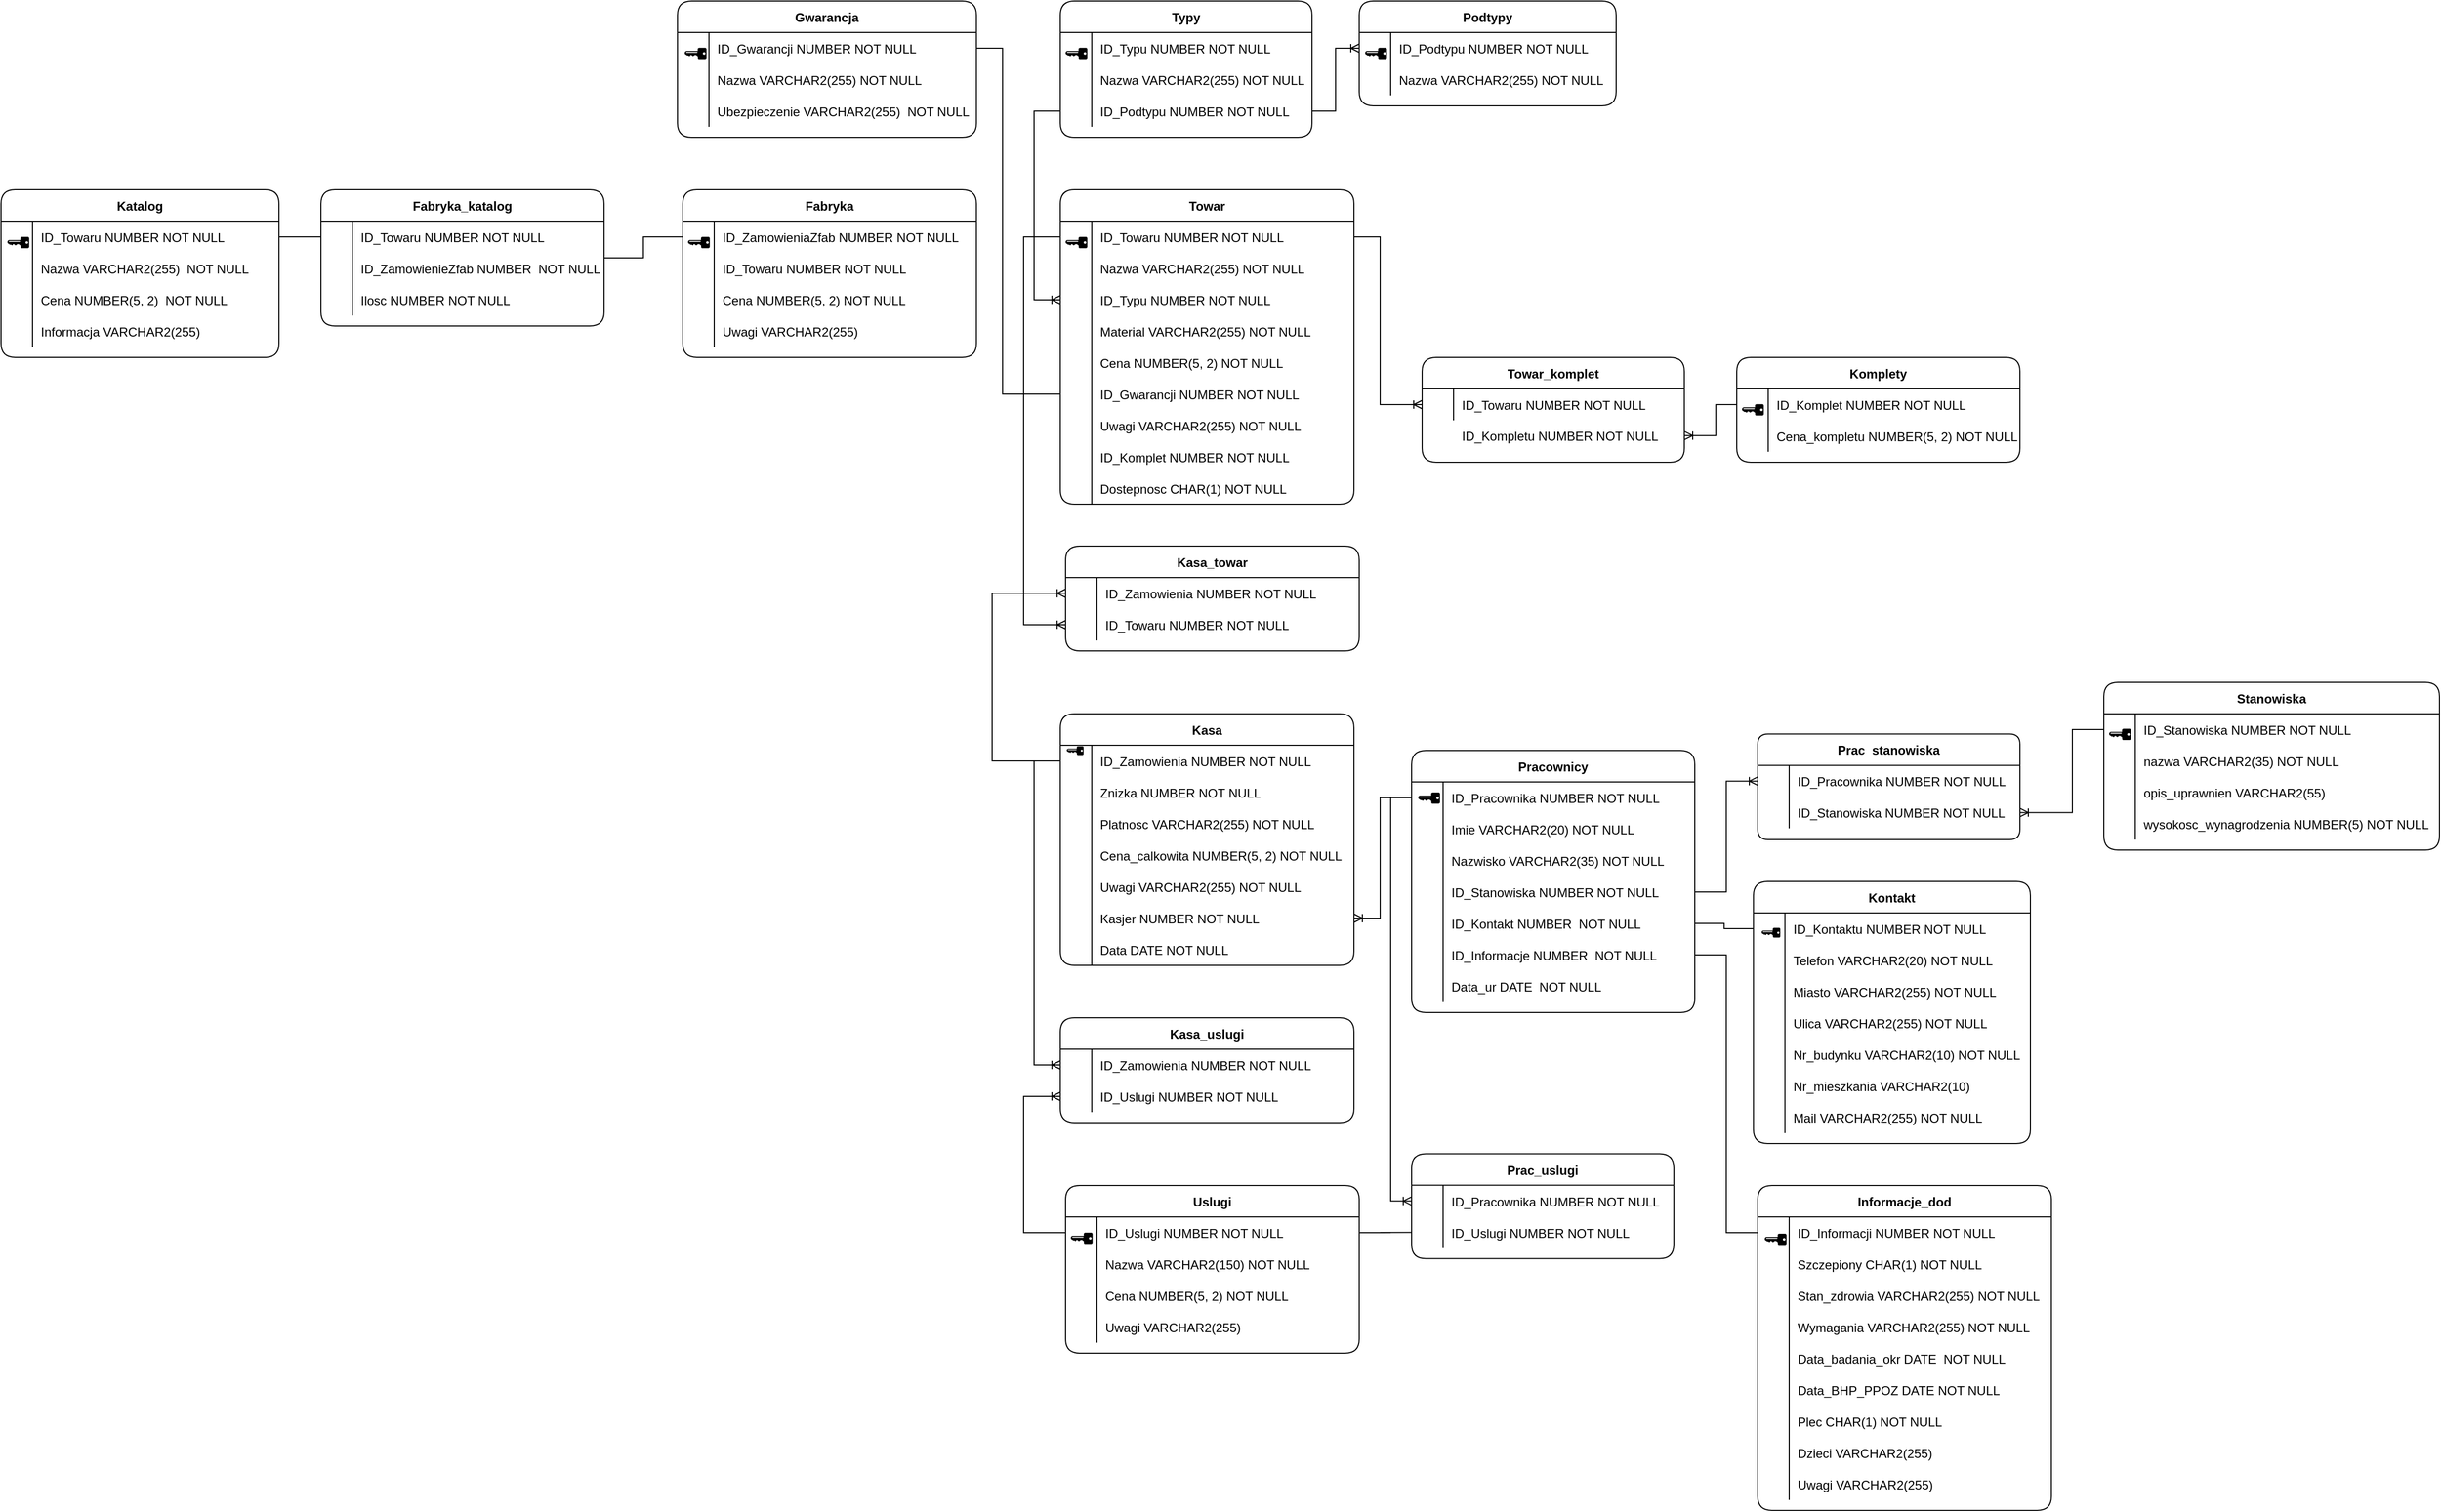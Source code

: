 <mxfile version="16.4.5" type="device" pages="2"><diagram id="WVk9n9iR4Z3_-v4B2ac8" name="Baza danych"><mxGraphModel dx="5238" dy="564" grid="1" gridSize="10" guides="1" tooltips="1" connect="1" arrows="1" fold="1" page="1" pageScale="1" pageWidth="2100" pageHeight="2000" math="1" shadow="0"><root><mxCell id="0"/><mxCell id="1" parent="0"/><mxCell id="SRZyqkWv7Jg-U-OxGIg3-305" style="edgeStyle=orthogonalEdgeStyle;rounded=0;orthogonalLoop=1;jettySize=auto;html=1;exitX=1;exitY=0.5;exitDx=0;exitDy=0;entryX=0;entryY=0.5;entryDx=0;entryDy=0;startArrow=none;startFill=0;endArrow=none;endFill=0;startSize=0;" parent="1" source="SRZyqkWv7Jg-U-OxGIg3-17" target="SRZyqkWv7Jg-U-OxGIg3-2" edge="1"><mxGeometry relative="1" as="geometry"/></mxCell><mxCell id="SRZyqkWv7Jg-U-OxGIg3-17" value="Fabryka_katalog" style="shape=table;startSize=30;container=1;collapsible=1;childLayout=tableLayout;fixedRows=1;rowLines=0;fontStyle=1;align=center;resizeLast=1;rounded=1;" parent="1" vertex="1"><mxGeometry x="-3630" y="340" width="270" height="130" as="geometry"><mxRectangle x="-3630" y="340" width="130" height="30" as="alternateBounds"/></mxGeometry></mxCell><mxCell id="SRZyqkWv7Jg-U-OxGIg3-18" value="" style="shape=partialRectangle;collapsible=0;dropTarget=0;pointerEvents=0;fillColor=none;points=[[0,0.5],[1,0.5]];portConstraint=eastwest;top=0;left=0;right=0;bottom=0;rounded=1;" parent="SRZyqkWv7Jg-U-OxGIg3-17" vertex="1"><mxGeometry y="30" width="270" height="30" as="geometry"/></mxCell><mxCell id="SRZyqkWv7Jg-U-OxGIg3-19" value="" style="shape=partialRectangle;overflow=hidden;connectable=0;fillColor=none;top=0;left=0;bottom=0;right=0;rounded=1;" parent="SRZyqkWv7Jg-U-OxGIg3-18" vertex="1"><mxGeometry width="30" height="30" as="geometry"><mxRectangle width="30" height="30" as="alternateBounds"/></mxGeometry></mxCell><mxCell id="SRZyqkWv7Jg-U-OxGIg3-20" value="ID_Towaru         NUMBER NOT NULL" style="shape=partialRectangle;overflow=hidden;connectable=0;fillColor=none;top=0;left=0;bottom=0;right=0;align=left;spacingLeft=6;rounded=1;" parent="SRZyqkWv7Jg-U-OxGIg3-18" vertex="1"><mxGeometry x="30" width="240" height="30" as="geometry"><mxRectangle width="240" height="30" as="alternateBounds"/></mxGeometry></mxCell><mxCell id="SRZyqkWv7Jg-U-OxGIg3-21" value="" style="shape=partialRectangle;collapsible=0;dropTarget=0;pointerEvents=0;fillColor=none;points=[[0,0.5],[1,0.5]];portConstraint=eastwest;top=0;left=0;right=0;bottom=0;rounded=1;" parent="SRZyqkWv7Jg-U-OxGIg3-17" vertex="1"><mxGeometry y="60" width="270" height="30" as="geometry"/></mxCell><mxCell id="SRZyqkWv7Jg-U-OxGIg3-22" value="" style="shape=partialRectangle;overflow=hidden;connectable=0;fillColor=none;top=0;left=0;bottom=0;right=0;rounded=1;" parent="SRZyqkWv7Jg-U-OxGIg3-21" vertex="1"><mxGeometry width="30" height="30" as="geometry"><mxRectangle width="30" height="30" as="alternateBounds"/></mxGeometry></mxCell><mxCell id="SRZyqkWv7Jg-U-OxGIg3-23" value="ID_ZamowienieZfab NUMBER  NOT NULL" style="shape=partialRectangle;overflow=hidden;connectable=0;fillColor=none;top=0;left=0;bottom=0;right=0;align=left;spacingLeft=6;rounded=1;" parent="SRZyqkWv7Jg-U-OxGIg3-21" vertex="1"><mxGeometry x="30" width="240" height="30" as="geometry"><mxRectangle width="240" height="30" as="alternateBounds"/></mxGeometry></mxCell><mxCell id="SRZyqkWv7Jg-U-OxGIg3-24" value="" style="shape=partialRectangle;collapsible=0;dropTarget=0;pointerEvents=0;fillColor=none;points=[[0,0.5],[1,0.5]];portConstraint=eastwest;top=0;left=0;right=0;bottom=0;rounded=1;" parent="SRZyqkWv7Jg-U-OxGIg3-17" vertex="1"><mxGeometry y="90" width="270" height="30" as="geometry"/></mxCell><mxCell id="SRZyqkWv7Jg-U-OxGIg3-25" value="" style="shape=partialRectangle;overflow=hidden;connectable=0;fillColor=none;top=0;left=0;bottom=0;right=0;rounded=1;" parent="SRZyqkWv7Jg-U-OxGIg3-24" vertex="1"><mxGeometry width="30" height="30" as="geometry"><mxRectangle width="30" height="30" as="alternateBounds"/></mxGeometry></mxCell><mxCell id="SRZyqkWv7Jg-U-OxGIg3-26" value="Ilosc             NUMBER NOT NULL" style="shape=partialRectangle;overflow=hidden;connectable=0;fillColor=none;top=0;left=0;bottom=0;right=0;align=left;spacingLeft=6;rounded=1;" parent="SRZyqkWv7Jg-U-OxGIg3-24" vertex="1"><mxGeometry x="30" width="240" height="30" as="geometry"><mxRectangle width="240" height="30" as="alternateBounds"/></mxGeometry></mxCell><mxCell id="SRZyqkWv7Jg-U-OxGIg3-93" value="Kasa_towar" style="shape=table;startSize=30;container=1;collapsible=1;childLayout=tableLayout;fixedRows=1;rowLines=0;fontStyle=1;align=center;resizeLast=1;rounded=1;" parent="1" vertex="1"><mxGeometry x="-2920" y="680" width="280" height="100" as="geometry"/></mxCell><mxCell id="SRZyqkWv7Jg-U-OxGIg3-94" value="" style="shape=partialRectangle;collapsible=0;dropTarget=0;pointerEvents=0;fillColor=none;points=[[0,0.5],[1,0.5]];portConstraint=eastwest;top=0;left=0;right=0;bottom=0;rounded=1;" parent="SRZyqkWv7Jg-U-OxGIg3-93" vertex="1"><mxGeometry y="30" width="280" height="30" as="geometry"/></mxCell><mxCell id="SRZyqkWv7Jg-U-OxGIg3-95" value="" style="shape=partialRectangle;overflow=hidden;connectable=0;fillColor=none;top=0;left=0;bottom=0;right=0;rounded=1;" parent="SRZyqkWv7Jg-U-OxGIg3-94" vertex="1"><mxGeometry width="30" height="30" as="geometry"><mxRectangle width="30" height="30" as="alternateBounds"/></mxGeometry></mxCell><mxCell id="SRZyqkWv7Jg-U-OxGIg3-96" value="ID_Zamowienia NUMBER NOT NULL" style="shape=partialRectangle;overflow=hidden;connectable=0;fillColor=none;top=0;left=0;bottom=0;right=0;align=left;spacingLeft=6;rounded=1;" parent="SRZyqkWv7Jg-U-OxGIg3-94" vertex="1"><mxGeometry x="30" width="250" height="30" as="geometry"><mxRectangle width="250" height="30" as="alternateBounds"/></mxGeometry></mxCell><mxCell id="SRZyqkWv7Jg-U-OxGIg3-97" value="" style="shape=partialRectangle;collapsible=0;dropTarget=0;pointerEvents=0;fillColor=none;points=[[0,0.5],[1,0.5]];portConstraint=eastwest;top=0;left=0;right=0;bottom=0;rounded=1;" parent="SRZyqkWv7Jg-U-OxGIg3-93" vertex="1"><mxGeometry y="60" width="280" height="30" as="geometry"/></mxCell><mxCell id="SRZyqkWv7Jg-U-OxGIg3-98" value="" style="shape=partialRectangle;overflow=hidden;connectable=0;fillColor=none;top=0;left=0;bottom=0;right=0;rounded=1;" parent="SRZyqkWv7Jg-U-OxGIg3-97" vertex="1"><mxGeometry width="30" height="30" as="geometry"><mxRectangle width="30" height="30" as="alternateBounds"/></mxGeometry></mxCell><mxCell id="SRZyqkWv7Jg-U-OxGIg3-99" value="ID_Towaru     NUMBER NOT NULL" style="shape=partialRectangle;overflow=hidden;connectable=0;fillColor=none;top=0;left=0;bottom=0;right=0;align=left;spacingLeft=6;rounded=1;" parent="SRZyqkWv7Jg-U-OxGIg3-97" vertex="1"><mxGeometry x="30" width="250" height="30" as="geometry"><mxRectangle width="250" height="30" as="alternateBounds"/></mxGeometry></mxCell><mxCell id="SRZyqkWv7Jg-U-OxGIg3-100" value="Kasa_uslugi" style="shape=table;startSize=30;container=1;collapsible=1;childLayout=tableLayout;fixedRows=1;rowLines=0;fontStyle=1;align=center;resizeLast=1;rounded=1;" parent="1" vertex="1"><mxGeometry x="-2925" y="1130" width="280" height="100" as="geometry"/></mxCell><mxCell id="SRZyqkWv7Jg-U-OxGIg3-101" value="" style="shape=partialRectangle;collapsible=0;dropTarget=0;pointerEvents=0;fillColor=none;points=[[0,0.5],[1,0.5]];portConstraint=eastwest;top=0;left=0;right=0;bottom=0;rounded=1;" parent="SRZyqkWv7Jg-U-OxGIg3-100" vertex="1"><mxGeometry y="30" width="280" height="30" as="geometry"/></mxCell><mxCell id="SRZyqkWv7Jg-U-OxGIg3-102" value="" style="shape=partialRectangle;overflow=hidden;connectable=0;fillColor=none;top=0;left=0;bottom=0;right=0;rounded=1;" parent="SRZyqkWv7Jg-U-OxGIg3-101" vertex="1"><mxGeometry width="30" height="30" as="geometry"><mxRectangle width="30" height="30" as="alternateBounds"/></mxGeometry></mxCell><mxCell id="SRZyqkWv7Jg-U-OxGIg3-103" value="ID_Zamowienia NUMBER NOT NULL" style="shape=partialRectangle;overflow=hidden;connectable=0;fillColor=none;top=0;left=0;bottom=0;right=0;align=left;spacingLeft=6;rounded=1;" parent="SRZyqkWv7Jg-U-OxGIg3-101" vertex="1"><mxGeometry x="30" width="250" height="30" as="geometry"><mxRectangle width="250" height="30" as="alternateBounds"/></mxGeometry></mxCell><mxCell id="SRZyqkWv7Jg-U-OxGIg3-104" value="" style="shape=partialRectangle;collapsible=0;dropTarget=0;pointerEvents=0;fillColor=none;points=[[0,0.5],[1,0.5]];portConstraint=eastwest;top=0;left=0;right=0;bottom=0;rounded=1;" parent="SRZyqkWv7Jg-U-OxGIg3-100" vertex="1"><mxGeometry y="60" width="280" height="30" as="geometry"/></mxCell><mxCell id="SRZyqkWv7Jg-U-OxGIg3-105" value="" style="shape=partialRectangle;overflow=hidden;connectable=0;fillColor=none;top=0;left=0;bottom=0;right=0;rounded=1;" parent="SRZyqkWv7Jg-U-OxGIg3-104" vertex="1"><mxGeometry width="30" height="30" as="geometry"><mxRectangle width="30" height="30" as="alternateBounds"/></mxGeometry></mxCell><mxCell id="SRZyqkWv7Jg-U-OxGIg3-106" value="ID_Uslugi     NUMBER NOT NULL" style="shape=partialRectangle;overflow=hidden;connectable=0;fillColor=none;top=0;left=0;bottom=0;right=0;align=left;spacingLeft=6;rounded=1;" parent="SRZyqkWv7Jg-U-OxGIg3-104" vertex="1"><mxGeometry x="30" width="250" height="30" as="geometry"><mxRectangle width="250" height="30" as="alternateBounds"/></mxGeometry></mxCell><mxCell id="SRZyqkWv7Jg-U-OxGIg3-257" value="" style="fontSize=12;html=1;endArrow=none;startArrow=none;rounded=0;exitX=1;exitY=0.5;exitDx=0;exitDy=0;entryX=0;entryY=0.5;entryDx=0;entryDy=0;startFill=0;endFill=0;edgeStyle=orthogonalEdgeStyle;" parent="1" source="SRZyqkWv7Jg-U-OxGIg3-179" target="SRZyqkWv7Jg-U-OxGIg3-41" edge="1"><mxGeometry width="100" height="100" relative="1" as="geometry"><mxPoint x="-2390" y="1090" as="sourcePoint"/><mxPoint x="-2260" y="1090" as="targetPoint"/></mxGeometry></mxCell><mxCell id="SRZyqkWv7Jg-U-OxGIg3-264" value="" style="group" parent="1" vertex="1" connectable="0"><mxGeometry x="-2590" y="1259.77" width="250" height="100.23" as="geometry"/></mxCell><mxCell id="SRZyqkWv7Jg-U-OxGIg3-156" value="Prac_uslugi" style="shape=table;startSize=30;container=1;collapsible=1;childLayout=tableLayout;fixedRows=1;rowLines=0;fontStyle=1;align=center;resizeLast=1;rounded=1;" parent="SRZyqkWv7Jg-U-OxGIg3-264" vertex="1"><mxGeometry width="250" height="99.975" as="geometry"/></mxCell><mxCell id="SRZyqkWv7Jg-U-OxGIg3-160" value="" style="shape=partialRectangle;collapsible=0;dropTarget=0;pointerEvents=0;fillColor=none;points=[[0,0.5],[1,0.5]];portConstraint=eastwest;top=0;left=0;right=0;bottom=0;rounded=1;" parent="SRZyqkWv7Jg-U-OxGIg3-156" vertex="1"><mxGeometry y="30" width="250" height="30" as="geometry"/></mxCell><mxCell id="SRZyqkWv7Jg-U-OxGIg3-161" value="" style="shape=partialRectangle;overflow=hidden;connectable=0;fillColor=none;top=0;left=0;bottom=0;right=0;rounded=1;" parent="SRZyqkWv7Jg-U-OxGIg3-160" vertex="1"><mxGeometry width="30" height="30" as="geometry"><mxRectangle width="30" height="30" as="alternateBounds"/></mxGeometry></mxCell><mxCell id="SRZyqkWv7Jg-U-OxGIg3-162" value="ID_Pracownika NUMBER NOT NULL" style="shape=partialRectangle;overflow=hidden;connectable=0;fillColor=none;top=0;left=0;bottom=0;right=0;align=left;spacingLeft=6;rounded=1;" parent="SRZyqkWv7Jg-U-OxGIg3-160" vertex="1"><mxGeometry x="30" width="220" height="30" as="geometry"><mxRectangle width="220" height="30" as="alternateBounds"/></mxGeometry></mxCell><mxCell id="8eenmLRPwS6kUENSgCu6-30" value="" style="shape=partialRectangle;collapsible=0;dropTarget=0;pointerEvents=0;fillColor=none;points=[[0,0.5],[1,0.5]];portConstraint=eastwest;top=0;left=0;right=0;bottom=0;rounded=1;" parent="SRZyqkWv7Jg-U-OxGIg3-156" vertex="1"><mxGeometry y="60" width="250" height="30" as="geometry"/></mxCell><mxCell id="8eenmLRPwS6kUENSgCu6-31" value="" style="shape=partialRectangle;overflow=hidden;connectable=0;fillColor=none;top=0;left=0;bottom=0;right=0;rounded=1;" parent="8eenmLRPwS6kUENSgCu6-30" vertex="1"><mxGeometry width="30" height="30" as="geometry"><mxRectangle width="30" height="30" as="alternateBounds"/></mxGeometry></mxCell><mxCell id="8eenmLRPwS6kUENSgCu6-32" value="ID_Uslugi     NUMBER NOT NULL" style="shape=partialRectangle;overflow=hidden;connectable=0;fillColor=none;top=0;left=0;bottom=0;right=0;align=left;spacingLeft=6;rounded=1;" parent="8eenmLRPwS6kUENSgCu6-30" vertex="1"><mxGeometry x="30" width="220" height="30" as="geometry"><mxRectangle width="220" height="30" as="alternateBounds"/></mxGeometry></mxCell><mxCell id="SRZyqkWv7Jg-U-OxGIg3-267" value="" style="edgeStyle=entityRelationEdgeStyle;fontSize=12;html=1;endArrow=none;startArrow=none;rounded=0;startSize=0;entryX=0;entryY=0.75;entryDx=0;entryDy=0;exitX=1;exitY=0.5;exitDx=0;exitDy=0;startFill=0;endFill=0;" parent="1" source="SRZyqkWv7Jg-U-OxGIg3-227" target="SRZyqkWv7Jg-U-OxGIg3-156" edge="1"><mxGeometry width="100" height="100" relative="1" as="geometry"><mxPoint x="-2624.2" y="1490" as="sourcePoint"/><mxPoint x="-2524.2" y="1390" as="targetPoint"/></mxGeometry></mxCell><mxCell id="SRZyqkWv7Jg-U-OxGIg3-268" value="" style="group" parent="1" vertex="1" connectable="0"><mxGeometry x="-2260" y="1290" width="280" height="280" as="geometry"/></mxCell><mxCell id="SRZyqkWv7Jg-U-OxGIg3-40" value="Informacje_dod" style="shape=table;startSize=30;container=1;collapsible=1;childLayout=tableLayout;fixedRows=1;rowLines=0;fontStyle=1;align=center;resizeLast=1;rounded=1;" parent="SRZyqkWv7Jg-U-OxGIg3-268" vertex="1"><mxGeometry width="280" height="310" as="geometry"/></mxCell><mxCell id="SRZyqkWv7Jg-U-OxGIg3-41" value="" style="shape=partialRectangle;collapsible=0;dropTarget=0;pointerEvents=0;fillColor=none;points=[[0,0.5],[1,0.5]];portConstraint=eastwest;top=0;left=0;right=0;bottom=0;rounded=1;" parent="SRZyqkWv7Jg-U-OxGIg3-40" vertex="1"><mxGeometry y="30" width="280" height="30" as="geometry"/></mxCell><mxCell id="SRZyqkWv7Jg-U-OxGIg3-42" value="" style="shape=partialRectangle;overflow=hidden;connectable=0;fillColor=none;top=0;left=0;bottom=0;right=0;rounded=1;" parent="SRZyqkWv7Jg-U-OxGIg3-41" vertex="1"><mxGeometry width="30" height="30" as="geometry"><mxRectangle width="30" height="30" as="alternateBounds"/></mxGeometry></mxCell><mxCell id="SRZyqkWv7Jg-U-OxGIg3-43" value="ID_Informacji           NUMBER NOT NULL" style="shape=partialRectangle;overflow=hidden;connectable=0;fillColor=none;top=0;left=0;bottom=0;right=0;align=left;spacingLeft=6;rounded=1;" parent="SRZyqkWv7Jg-U-OxGIg3-41" vertex="1"><mxGeometry x="30" width="250" height="30" as="geometry"><mxRectangle width="250" height="30" as="alternateBounds"/></mxGeometry></mxCell><mxCell id="SRZyqkWv7Jg-U-OxGIg3-44" value="" style="shape=partialRectangle;collapsible=0;dropTarget=0;pointerEvents=0;fillColor=none;points=[[0,0.5],[1,0.5]];portConstraint=eastwest;top=0;left=0;right=0;bottom=0;rounded=1;" parent="SRZyqkWv7Jg-U-OxGIg3-40" vertex="1"><mxGeometry y="60" width="280" height="30" as="geometry"/></mxCell><mxCell id="SRZyqkWv7Jg-U-OxGIg3-45" value="" style="shape=partialRectangle;overflow=hidden;connectable=0;fillColor=none;top=0;left=0;bottom=0;right=0;rounded=1;" parent="SRZyqkWv7Jg-U-OxGIg3-44" vertex="1"><mxGeometry width="30" height="30" as="geometry"><mxRectangle width="30" height="30" as="alternateBounds"/></mxGeometry></mxCell><mxCell id="SRZyqkWv7Jg-U-OxGIg3-46" value="Szczepiony       CHAR(1) NOT NULL" style="shape=partialRectangle;overflow=hidden;connectable=0;fillColor=none;top=0;left=0;bottom=0;right=0;align=left;spacingLeft=6;rounded=1;" parent="SRZyqkWv7Jg-U-OxGIg3-44" vertex="1"><mxGeometry x="30" width="250" height="30" as="geometry"><mxRectangle width="250" height="30" as="alternateBounds"/></mxGeometry></mxCell><mxCell id="SRZyqkWv7Jg-U-OxGIg3-47" value="" style="shape=partialRectangle;collapsible=0;dropTarget=0;pointerEvents=0;fillColor=none;points=[[0,0.5],[1,0.5]];portConstraint=eastwest;top=0;left=0;right=0;bottom=0;rounded=1;" parent="SRZyqkWv7Jg-U-OxGIg3-40" vertex="1"><mxGeometry y="90" width="280" height="30" as="geometry"/></mxCell><mxCell id="SRZyqkWv7Jg-U-OxGIg3-48" value="" style="shape=partialRectangle;overflow=hidden;connectable=0;fillColor=none;top=0;left=0;bottom=0;right=0;rounded=1;" parent="SRZyqkWv7Jg-U-OxGIg3-47" vertex="1"><mxGeometry width="30" height="30" as="geometry"><mxRectangle width="30" height="30" as="alternateBounds"/></mxGeometry></mxCell><mxCell id="SRZyqkWv7Jg-U-OxGIg3-49" value="Stan_zdrowia     VARCHAR2(255) NOT NULL" style="shape=partialRectangle;overflow=hidden;connectable=0;fillColor=none;top=0;left=0;bottom=0;right=0;align=left;spacingLeft=6;rounded=1;" parent="SRZyqkWv7Jg-U-OxGIg3-47" vertex="1"><mxGeometry x="30" width="250" height="30" as="geometry"><mxRectangle width="250" height="30" as="alternateBounds"/></mxGeometry></mxCell><mxCell id="SRZyqkWv7Jg-U-OxGIg3-50" value="" style="shape=partialRectangle;collapsible=0;dropTarget=0;pointerEvents=0;fillColor=none;points=[[0,0.5],[1,0.5]];portConstraint=eastwest;top=0;left=0;right=0;bottom=0;rounded=1;" parent="SRZyqkWv7Jg-U-OxGIg3-40" vertex="1"><mxGeometry y="120" width="280" height="30" as="geometry"/></mxCell><mxCell id="SRZyqkWv7Jg-U-OxGIg3-51" value="" style="shape=partialRectangle;overflow=hidden;connectable=0;fillColor=none;top=0;left=0;bottom=0;right=0;rounded=1;" parent="SRZyqkWv7Jg-U-OxGIg3-50" vertex="1"><mxGeometry width="30" height="30" as="geometry"><mxRectangle width="30" height="30" as="alternateBounds"/></mxGeometry></mxCell><mxCell id="SRZyqkWv7Jg-U-OxGIg3-52" value="Wymagania        VARCHAR2(255) NOT NULL" style="shape=partialRectangle;overflow=hidden;connectable=0;fillColor=none;top=0;left=0;bottom=0;right=0;align=left;spacingLeft=6;rounded=1;" parent="SRZyqkWv7Jg-U-OxGIg3-50" vertex="1"><mxGeometry x="30" width="250" height="30" as="geometry"><mxRectangle width="250" height="30" as="alternateBounds"/></mxGeometry></mxCell><mxCell id="SRZyqkWv7Jg-U-OxGIg3-53" value="" style="shape=partialRectangle;collapsible=0;dropTarget=0;pointerEvents=0;fillColor=none;points=[[0,0.5],[1,0.5]];portConstraint=eastwest;top=0;left=0;right=0;bottom=0;rounded=1;" parent="SRZyqkWv7Jg-U-OxGIg3-40" vertex="1"><mxGeometry y="150" width="280" height="30" as="geometry"/></mxCell><mxCell id="SRZyqkWv7Jg-U-OxGIg3-54" value="" style="shape=partialRectangle;overflow=hidden;connectable=0;fillColor=none;top=0;left=0;bottom=0;right=0;rounded=1;" parent="SRZyqkWv7Jg-U-OxGIg3-53" vertex="1"><mxGeometry width="30" height="30" as="geometry"><mxRectangle width="30" height="30" as="alternateBounds"/></mxGeometry></mxCell><mxCell id="SRZyqkWv7Jg-U-OxGIg3-55" value="Data_badania_okr DATE  NOT NULL" style="shape=partialRectangle;overflow=hidden;connectable=0;fillColor=none;top=0;left=0;bottom=0;right=0;align=left;spacingLeft=6;rounded=1;" parent="SRZyqkWv7Jg-U-OxGIg3-53" vertex="1"><mxGeometry x="30" width="250" height="30" as="geometry"><mxRectangle width="250" height="30" as="alternateBounds"/></mxGeometry></mxCell><mxCell id="SRZyqkWv7Jg-U-OxGIg3-320" value="" style="shape=partialRectangle;collapsible=0;dropTarget=0;pointerEvents=0;fillColor=none;top=0;left=0;bottom=0;right=0;points=[[0,0.5],[1,0.5]];portConstraint=eastwest;rounded=1;shadow=0;sketch=0;fillStyle=auto;" parent="SRZyqkWv7Jg-U-OxGIg3-40" vertex="1"><mxGeometry y="180" width="280" height="30" as="geometry"/></mxCell><mxCell id="SRZyqkWv7Jg-U-OxGIg3-321" value="" style="shape=partialRectangle;connectable=0;fillColor=none;top=0;left=0;bottom=0;right=0;editable=1;overflow=hidden;rounded=1;shadow=0;sketch=0;fillStyle=auto;" parent="SRZyqkWv7Jg-U-OxGIg3-320" vertex="1"><mxGeometry width="30" height="30" as="geometry"><mxRectangle width="30" height="30" as="alternateBounds"/></mxGeometry></mxCell><mxCell id="SRZyqkWv7Jg-U-OxGIg3-322" value="Data_BHP_PPOZ DATE NOT NULL" style="shape=partialRectangle;connectable=0;fillColor=none;top=0;left=0;bottom=0;right=0;align=left;spacingLeft=6;overflow=hidden;rounded=1;shadow=0;sketch=0;fillStyle=auto;" parent="SRZyqkWv7Jg-U-OxGIg3-320" vertex="1"><mxGeometry x="30" width="250" height="30" as="geometry"><mxRectangle width="250" height="30" as="alternateBounds"/></mxGeometry></mxCell><mxCell id="SRZyqkWv7Jg-U-OxGIg3-56" value="" style="shape=partialRectangle;collapsible=0;dropTarget=0;pointerEvents=0;fillColor=none;points=[[0,0.5],[1,0.5]];portConstraint=eastwest;top=0;left=0;right=0;bottom=0;rounded=1;" parent="SRZyqkWv7Jg-U-OxGIg3-40" vertex="1"><mxGeometry y="210" width="280" height="30" as="geometry"/></mxCell><mxCell id="SRZyqkWv7Jg-U-OxGIg3-57" value="" style="shape=partialRectangle;overflow=hidden;connectable=0;fillColor=none;top=0;left=0;bottom=0;right=0;rounded=1;" parent="SRZyqkWv7Jg-U-OxGIg3-56" vertex="1"><mxGeometry width="30" height="30" as="geometry"><mxRectangle width="30" height="30" as="alternateBounds"/></mxGeometry></mxCell><mxCell id="SRZyqkWv7Jg-U-OxGIg3-58" value="Plec CHAR(1) NOT NULL" style="shape=partialRectangle;overflow=hidden;connectable=0;fillColor=none;top=0;left=0;bottom=0;right=0;align=left;spacingLeft=6;rounded=1;" parent="SRZyqkWv7Jg-U-OxGIg3-56" vertex="1"><mxGeometry x="30" width="250" height="30" as="geometry"><mxRectangle width="250" height="30" as="alternateBounds"/></mxGeometry></mxCell><mxCell id="SRZyqkWv7Jg-U-OxGIg3-59" value="" style="shape=partialRectangle;collapsible=0;dropTarget=0;pointerEvents=0;fillColor=none;points=[[0,0.5],[1,0.5]];portConstraint=eastwest;top=0;left=0;right=0;bottom=0;rounded=1;" parent="SRZyqkWv7Jg-U-OxGIg3-40" vertex="1"><mxGeometry y="240" width="280" height="30" as="geometry"/></mxCell><mxCell id="SRZyqkWv7Jg-U-OxGIg3-60" value="" style="shape=partialRectangle;overflow=hidden;connectable=0;fillColor=none;top=0;left=0;bottom=0;right=0;rounded=1;" parent="SRZyqkWv7Jg-U-OxGIg3-59" vertex="1"><mxGeometry width="30" height="30" as="geometry"><mxRectangle width="30" height="30" as="alternateBounds"/></mxGeometry></mxCell><mxCell id="SRZyqkWv7Jg-U-OxGIg3-61" value="Dzieci           VARCHAR2(255)" style="shape=partialRectangle;overflow=hidden;connectable=0;fillColor=none;top=0;left=0;bottom=0;right=0;align=left;spacingLeft=6;rounded=1;" parent="SRZyqkWv7Jg-U-OxGIg3-59" vertex="1"><mxGeometry x="30" width="250" height="30" as="geometry"><mxRectangle width="250" height="30" as="alternateBounds"/></mxGeometry></mxCell><mxCell id="SRZyqkWv7Jg-U-OxGIg3-62" value="" style="shape=partialRectangle;collapsible=0;dropTarget=0;pointerEvents=0;fillColor=none;points=[[0,0.5],[1,0.5]];portConstraint=eastwest;top=0;left=0;right=0;bottom=0;rounded=1;" parent="SRZyqkWv7Jg-U-OxGIg3-40" vertex="1"><mxGeometry y="270" width="280" height="30" as="geometry"/></mxCell><mxCell id="SRZyqkWv7Jg-U-OxGIg3-63" value="" style="shape=partialRectangle;overflow=hidden;connectable=0;fillColor=none;top=0;left=0;bottom=0;right=0;rounded=1;" parent="SRZyqkWv7Jg-U-OxGIg3-62" vertex="1"><mxGeometry width="30" height="30" as="geometry"><mxRectangle width="30" height="30" as="alternateBounds"/></mxGeometry></mxCell><mxCell id="SRZyqkWv7Jg-U-OxGIg3-64" value="Uwagi            VARCHAR2(255)" style="shape=partialRectangle;overflow=hidden;connectable=0;fillColor=none;top=0;left=0;bottom=0;right=0;align=left;spacingLeft=6;rounded=1;" parent="SRZyqkWv7Jg-U-OxGIg3-62" vertex="1"><mxGeometry x="30" width="250" height="30" as="geometry"><mxRectangle width="250" height="30" as="alternateBounds"/></mxGeometry></mxCell><mxCell id="SRZyqkWv7Jg-U-OxGIg3-251" value="" style="sketch=0;aspect=fixed;pointerEvents=1;shadow=0;dashed=0;html=1;strokeColor=none;labelPosition=center;verticalLabelPosition=bottom;verticalAlign=top;align=center;fillColor=#000000;shape=mxgraph.mscae.enterprise.key_permissions;rounded=1;fillStyle=auto;rotation=90;" parent="SRZyqkWv7Jg-U-OxGIg3-268" vertex="1"><mxGeometry x="11.667" y="41" width="10.8" height="20.77" as="geometry"/></mxCell><mxCell id="SRZyqkWv7Jg-U-OxGIg3-269" value="" style="group" parent="1" vertex="1" connectable="0"><mxGeometry x="-2280" y="1000" width="280" height="250" as="geometry"/></mxCell><mxCell id="SRZyqkWv7Jg-U-OxGIg3-127" value="Kontakt" style="shape=table;startSize=30;container=1;collapsible=1;childLayout=tableLayout;fixedRows=1;rowLines=0;fontStyle=1;align=center;resizeLast=1;rounded=1;" parent="SRZyqkWv7Jg-U-OxGIg3-269" vertex="1"><mxGeometry x="15.938" width="264.062" height="250" as="geometry"/></mxCell><mxCell id="SRZyqkWv7Jg-U-OxGIg3-128" value="" style="shape=partialRectangle;collapsible=0;dropTarget=0;pointerEvents=0;fillColor=none;points=[[0,0.5],[1,0.5]];portConstraint=eastwest;top=0;left=0;right=0;bottom=0;rounded=1;" parent="SRZyqkWv7Jg-U-OxGIg3-127" vertex="1"><mxGeometry y="30" width="264.062" height="30" as="geometry"/></mxCell><mxCell id="SRZyqkWv7Jg-U-OxGIg3-129" value="" style="shape=partialRectangle;overflow=hidden;connectable=0;fillColor=none;top=0;left=0;bottom=0;right=0;rounded=1;" parent="SRZyqkWv7Jg-U-OxGIg3-128" vertex="1"><mxGeometry width="30" height="30" as="geometry"><mxRectangle width="30" height="30" as="alternateBounds"/></mxGeometry></mxCell><mxCell id="SRZyqkWv7Jg-U-OxGIg3-130" value="ID_Kontaktu    NUMBER NOT NULL" style="shape=partialRectangle;overflow=hidden;connectable=0;fillColor=none;top=0;left=0;bottom=0;right=0;align=left;spacingLeft=6;rounded=1;" parent="SRZyqkWv7Jg-U-OxGIg3-128" vertex="1"><mxGeometry x="30" width="234.062" height="30" as="geometry"><mxRectangle width="234.062" height="30" as="alternateBounds"/></mxGeometry></mxCell><mxCell id="SRZyqkWv7Jg-U-OxGIg3-131" value="" style="shape=partialRectangle;collapsible=0;dropTarget=0;pointerEvents=0;fillColor=none;points=[[0,0.5],[1,0.5]];portConstraint=eastwest;top=0;left=0;right=0;bottom=0;rounded=1;" parent="SRZyqkWv7Jg-U-OxGIg3-127" vertex="1"><mxGeometry y="60" width="264.062" height="30" as="geometry"/></mxCell><mxCell id="SRZyqkWv7Jg-U-OxGIg3-132" value="" style="shape=partialRectangle;overflow=hidden;connectable=0;fillColor=none;top=0;left=0;bottom=0;right=0;rounded=1;" parent="SRZyqkWv7Jg-U-OxGIg3-131" vertex="1"><mxGeometry width="30" height="30" as="geometry"><mxRectangle width="30" height="30" as="alternateBounds"/></mxGeometry></mxCell><mxCell id="SRZyqkWv7Jg-U-OxGIg3-133" value="Telefon       VARCHAR2(20) NOT NULL" style="shape=partialRectangle;overflow=hidden;connectable=0;fillColor=none;top=0;left=0;bottom=0;right=0;align=left;spacingLeft=6;rounded=1;" parent="SRZyqkWv7Jg-U-OxGIg3-131" vertex="1"><mxGeometry x="30" width="234.062" height="30" as="geometry"><mxRectangle width="234.062" height="30" as="alternateBounds"/></mxGeometry></mxCell><mxCell id="SRZyqkWv7Jg-U-OxGIg3-134" value="" style="shape=partialRectangle;collapsible=0;dropTarget=0;pointerEvents=0;fillColor=none;points=[[0,0.5],[1,0.5]];portConstraint=eastwest;top=0;left=0;right=0;bottom=0;rounded=1;" parent="SRZyqkWv7Jg-U-OxGIg3-127" vertex="1"><mxGeometry y="90" width="264.062" height="30" as="geometry"/></mxCell><mxCell id="SRZyqkWv7Jg-U-OxGIg3-135" value="" style="shape=partialRectangle;overflow=hidden;connectable=0;fillColor=none;top=0;left=0;bottom=0;right=0;rounded=1;" parent="SRZyqkWv7Jg-U-OxGIg3-134" vertex="1"><mxGeometry width="30" height="30" as="geometry"><mxRectangle width="30" height="30" as="alternateBounds"/></mxGeometry></mxCell><mxCell id="SRZyqkWv7Jg-U-OxGIg3-136" value="Miasto        VARCHAR2(255) NOT NULL" style="shape=partialRectangle;overflow=hidden;connectable=0;fillColor=none;top=0;left=0;bottom=0;right=0;align=left;spacingLeft=6;rounded=1;" parent="SRZyqkWv7Jg-U-OxGIg3-134" vertex="1"><mxGeometry x="30" width="234.062" height="30" as="geometry"><mxRectangle width="234.062" height="30" as="alternateBounds"/></mxGeometry></mxCell><mxCell id="SRZyqkWv7Jg-U-OxGIg3-137" value="" style="shape=partialRectangle;collapsible=0;dropTarget=0;pointerEvents=0;fillColor=none;points=[[0,0.5],[1,0.5]];portConstraint=eastwest;top=0;left=0;right=0;bottom=0;rounded=1;" parent="SRZyqkWv7Jg-U-OxGIg3-127" vertex="1"><mxGeometry y="120" width="264.062" height="30" as="geometry"/></mxCell><mxCell id="SRZyqkWv7Jg-U-OxGIg3-138" value="" style="shape=partialRectangle;overflow=hidden;connectable=0;fillColor=none;top=0;left=0;bottom=0;right=0;rounded=1;" parent="SRZyqkWv7Jg-U-OxGIg3-137" vertex="1"><mxGeometry width="30" height="30" as="geometry"><mxRectangle width="30" height="30" as="alternateBounds"/></mxGeometry></mxCell><mxCell id="SRZyqkWv7Jg-U-OxGIg3-139" value="Ulica         VARCHAR2(255) NOT NULL" style="shape=partialRectangle;overflow=hidden;connectable=0;fillColor=none;top=0;left=0;bottom=0;right=0;align=left;spacingLeft=6;rounded=1;" parent="SRZyqkWv7Jg-U-OxGIg3-137" vertex="1"><mxGeometry x="30" width="234.062" height="30" as="geometry"><mxRectangle width="234.062" height="30" as="alternateBounds"/></mxGeometry></mxCell><mxCell id="SRZyqkWv7Jg-U-OxGIg3-140" value="" style="shape=partialRectangle;collapsible=0;dropTarget=0;pointerEvents=0;fillColor=none;points=[[0,0.5],[1,0.5]];portConstraint=eastwest;top=0;left=0;right=0;bottom=0;rounded=1;" parent="SRZyqkWv7Jg-U-OxGIg3-127" vertex="1"><mxGeometry y="150" width="264.062" height="30" as="geometry"/></mxCell><mxCell id="SRZyqkWv7Jg-U-OxGIg3-141" value="" style="shape=partialRectangle;overflow=hidden;connectable=0;fillColor=none;top=0;left=0;bottom=0;right=0;rounded=1;" parent="SRZyqkWv7Jg-U-OxGIg3-140" vertex="1"><mxGeometry width="30" height="30" as="geometry"><mxRectangle width="30" height="30" as="alternateBounds"/></mxGeometry></mxCell><mxCell id="SRZyqkWv7Jg-U-OxGIg3-142" value="Nr_budynku VARCHAR2(10) NOT NULL" style="shape=partialRectangle;overflow=hidden;connectable=0;fillColor=none;top=0;left=0;bottom=0;right=0;align=left;spacingLeft=6;rounded=1;" parent="SRZyqkWv7Jg-U-OxGIg3-140" vertex="1"><mxGeometry x="30" width="234.062" height="30" as="geometry"><mxRectangle width="234.062" height="30" as="alternateBounds"/></mxGeometry></mxCell><mxCell id="SRZyqkWv7Jg-U-OxGIg3-143" value="" style="shape=partialRectangle;collapsible=0;dropTarget=0;pointerEvents=0;fillColor=none;points=[[0,0.5],[1,0.5]];portConstraint=eastwest;top=0;left=0;right=0;bottom=0;rounded=1;" parent="SRZyqkWv7Jg-U-OxGIg3-127" vertex="1"><mxGeometry y="180" width="264.062" height="30" as="geometry"/></mxCell><mxCell id="SRZyqkWv7Jg-U-OxGIg3-144" value="" style="shape=partialRectangle;overflow=hidden;connectable=0;fillColor=none;top=0;left=0;bottom=0;right=0;rounded=1;" parent="SRZyqkWv7Jg-U-OxGIg3-143" vertex="1"><mxGeometry width="30" height="30" as="geometry"><mxRectangle width="30" height="30" as="alternateBounds"/></mxGeometry></mxCell><mxCell id="SRZyqkWv7Jg-U-OxGIg3-145" value="Nr_mieszkania VARCHAR2(10)" style="shape=partialRectangle;overflow=hidden;connectable=0;fillColor=none;top=0;left=0;bottom=0;right=0;align=left;spacingLeft=6;rounded=1;" parent="SRZyqkWv7Jg-U-OxGIg3-143" vertex="1"><mxGeometry x="30" width="234.062" height="30" as="geometry"><mxRectangle width="234.062" height="30" as="alternateBounds"/></mxGeometry></mxCell><mxCell id="SRZyqkWv7Jg-U-OxGIg3-146" value="" style="shape=partialRectangle;collapsible=0;dropTarget=0;pointerEvents=0;fillColor=none;points=[[0,0.5],[1,0.5]];portConstraint=eastwest;top=0;left=0;right=0;bottom=0;rounded=1;" parent="SRZyqkWv7Jg-U-OxGIg3-127" vertex="1"><mxGeometry y="210" width="264.062" height="30" as="geometry"/></mxCell><mxCell id="SRZyqkWv7Jg-U-OxGIg3-147" value="" style="shape=partialRectangle;overflow=hidden;connectable=0;fillColor=none;top=0;left=0;bottom=0;right=0;rounded=1;" parent="SRZyqkWv7Jg-U-OxGIg3-146" vertex="1"><mxGeometry width="30" height="30" as="geometry"><mxRectangle width="30" height="30" as="alternateBounds"/></mxGeometry></mxCell><mxCell id="SRZyqkWv7Jg-U-OxGIg3-148" value="Mail          VARCHAR2(255) NOT NULL" style="shape=partialRectangle;overflow=hidden;connectable=0;fillColor=none;top=0;left=0;bottom=0;right=0;align=left;spacingLeft=6;rounded=1;" parent="SRZyqkWv7Jg-U-OxGIg3-146" vertex="1"><mxGeometry x="30" width="234.062" height="30" as="geometry"><mxRectangle width="234.062" height="30" as="alternateBounds"/></mxGeometry></mxCell><mxCell id="SRZyqkWv7Jg-U-OxGIg3-252" value="" style="sketch=0;aspect=fixed;pointerEvents=1;shadow=0;dashed=0;html=1;strokeColor=none;labelPosition=center;verticalLabelPosition=bottom;verticalAlign=top;align=center;fillColor=#000000;shape=mxgraph.mscae.enterprise.key_permissions;rounded=1;fillStyle=auto;rotation=90;" parent="SRZyqkWv7Jg-U-OxGIg3-269" vertex="1"><mxGeometry x="28.0" y="40" width="9.257" height="17.803" as="geometry"/></mxCell><mxCell id="SRZyqkWv7Jg-U-OxGIg3-270" value="" style="group" parent="1" vertex="1" connectable="0"><mxGeometry x="-2590" y="875" width="270" height="250" as="geometry"/></mxCell><mxCell id="SRZyqkWv7Jg-U-OxGIg3-163" value="Pracownicy" style="shape=table;startSize=30;container=1;collapsible=1;childLayout=tableLayout;fixedRows=1;rowLines=0;fontStyle=1;align=center;resizeLast=1;rounded=1;" parent="SRZyqkWv7Jg-U-OxGIg3-270" vertex="1"><mxGeometry width="270" height="250" as="geometry"/></mxCell><mxCell id="SRZyqkWv7Jg-U-OxGIg3-164" value="" style="shape=partialRectangle;collapsible=0;dropTarget=0;pointerEvents=0;fillColor=none;points=[[0,0.5],[1,0.5]];portConstraint=eastwest;top=0;left=0;right=0;bottom=0;rounded=1;" parent="SRZyqkWv7Jg-U-OxGIg3-163" vertex="1"><mxGeometry y="30" width="270" height="30" as="geometry"/></mxCell><mxCell id="SRZyqkWv7Jg-U-OxGIg3-165" value="" style="shape=partialRectangle;overflow=hidden;connectable=0;fillColor=none;top=0;left=0;bottom=0;right=0;rounded=1;" parent="SRZyqkWv7Jg-U-OxGIg3-164" vertex="1"><mxGeometry width="30" height="30" as="geometry"><mxRectangle width="30" height="30" as="alternateBounds"/></mxGeometry></mxCell><mxCell id="SRZyqkWv7Jg-U-OxGIg3-166" value="ID_Pracownika NUMBER NOT NULL" style="shape=partialRectangle;overflow=hidden;connectable=0;fillColor=none;top=0;left=0;bottom=0;right=0;align=left;spacingLeft=6;rounded=1;" parent="SRZyqkWv7Jg-U-OxGIg3-164" vertex="1"><mxGeometry x="30" width="240" height="30" as="geometry"><mxRectangle width="240" height="30" as="alternateBounds"/></mxGeometry></mxCell><mxCell id="SRZyqkWv7Jg-U-OxGIg3-167" value="" style="shape=partialRectangle;collapsible=0;dropTarget=0;pointerEvents=0;fillColor=none;points=[[0,0.5],[1,0.5]];portConstraint=eastwest;top=0;left=0;right=0;bottom=0;rounded=1;" parent="SRZyqkWv7Jg-U-OxGIg3-163" vertex="1"><mxGeometry y="60" width="270" height="30" as="geometry"/></mxCell><mxCell id="SRZyqkWv7Jg-U-OxGIg3-168" value="" style="shape=partialRectangle;overflow=hidden;connectable=0;fillColor=none;top=0;left=0;bottom=0;right=0;rounded=1;" parent="SRZyqkWv7Jg-U-OxGIg3-167" vertex="1"><mxGeometry width="30" height="30" as="geometry"><mxRectangle width="30" height="30" as="alternateBounds"/></mxGeometry></mxCell><mxCell id="SRZyqkWv7Jg-U-OxGIg3-169" value="Imie          VARCHAR2(20) NOT NULL" style="shape=partialRectangle;overflow=hidden;connectable=0;fillColor=none;top=0;left=0;bottom=0;right=0;align=left;spacingLeft=6;rounded=1;" parent="SRZyqkWv7Jg-U-OxGIg3-167" vertex="1"><mxGeometry x="30" width="240" height="30" as="geometry"><mxRectangle width="240" height="30" as="alternateBounds"/></mxGeometry></mxCell><mxCell id="SRZyqkWv7Jg-U-OxGIg3-170" value="" style="shape=partialRectangle;collapsible=0;dropTarget=0;pointerEvents=0;fillColor=none;points=[[0,0.5],[1,0.5]];portConstraint=eastwest;top=0;left=0;right=0;bottom=0;rounded=1;" parent="SRZyqkWv7Jg-U-OxGIg3-163" vertex="1"><mxGeometry y="90" width="270" height="30" as="geometry"/></mxCell><mxCell id="SRZyqkWv7Jg-U-OxGIg3-171" value="" style="shape=partialRectangle;overflow=hidden;connectable=0;fillColor=none;top=0;left=0;bottom=0;right=0;rounded=1;" parent="SRZyqkWv7Jg-U-OxGIg3-170" vertex="1"><mxGeometry width="30" height="30" as="geometry"><mxRectangle width="30" height="30" as="alternateBounds"/></mxGeometry></mxCell><mxCell id="SRZyqkWv7Jg-U-OxGIg3-172" value="Nazwisko      VARCHAR2(35) NOT NULL" style="shape=partialRectangle;overflow=hidden;connectable=0;fillColor=none;top=0;left=0;bottom=0;right=0;align=left;spacingLeft=6;rounded=1;" parent="SRZyqkWv7Jg-U-OxGIg3-170" vertex="1"><mxGeometry x="30" width="240" height="30" as="geometry"><mxRectangle width="240" height="30" as="alternateBounds"/></mxGeometry></mxCell><mxCell id="SRZyqkWv7Jg-U-OxGIg3-173" value="" style="shape=partialRectangle;collapsible=0;dropTarget=0;pointerEvents=0;fillColor=none;points=[[0,0.5],[1,0.5]];portConstraint=eastwest;top=0;left=0;right=0;bottom=0;rounded=1;" parent="SRZyqkWv7Jg-U-OxGIg3-163" vertex="1"><mxGeometry y="120" width="270" height="30" as="geometry"/></mxCell><mxCell id="SRZyqkWv7Jg-U-OxGIg3-174" value="" style="shape=partialRectangle;overflow=hidden;connectable=0;fillColor=none;top=0;left=0;bottom=0;right=0;rounded=1;" parent="SRZyqkWv7Jg-U-OxGIg3-173" vertex="1"><mxGeometry width="30" height="30" as="geometry"><mxRectangle width="30" height="30" as="alternateBounds"/></mxGeometry></mxCell><mxCell id="SRZyqkWv7Jg-U-OxGIg3-175" value="ID_Stanowiska NUMBER NOT NULL" style="shape=partialRectangle;overflow=hidden;connectable=0;fillColor=none;top=0;left=0;bottom=0;right=0;align=left;spacingLeft=6;rounded=1;" parent="SRZyqkWv7Jg-U-OxGIg3-173" vertex="1"><mxGeometry x="30" width="240" height="30" as="geometry"><mxRectangle width="240" height="30" as="alternateBounds"/></mxGeometry></mxCell><mxCell id="SRZyqkWv7Jg-U-OxGIg3-176" value="" style="shape=partialRectangle;collapsible=0;dropTarget=0;pointerEvents=0;fillColor=none;points=[[0,0.5],[1,0.5]];portConstraint=eastwest;top=0;left=0;right=0;bottom=0;rounded=1;" parent="SRZyqkWv7Jg-U-OxGIg3-163" vertex="1"><mxGeometry y="150" width="270" height="30" as="geometry"/></mxCell><mxCell id="SRZyqkWv7Jg-U-OxGIg3-177" value="" style="shape=partialRectangle;overflow=hidden;connectable=0;fillColor=none;top=0;left=0;bottom=0;right=0;rounded=1;" parent="SRZyqkWv7Jg-U-OxGIg3-176" vertex="1"><mxGeometry width="30" height="30" as="geometry"><mxRectangle width="30" height="30" as="alternateBounds"/></mxGeometry></mxCell><mxCell id="SRZyqkWv7Jg-U-OxGIg3-178" value="ID_Kontakt    NUMBER  NOT NULL" style="shape=partialRectangle;overflow=hidden;connectable=0;fillColor=none;top=0;left=0;bottom=0;right=0;align=left;spacingLeft=6;rounded=1;" parent="SRZyqkWv7Jg-U-OxGIg3-176" vertex="1"><mxGeometry x="30" width="240" height="30" as="geometry"><mxRectangle width="240" height="30" as="alternateBounds"/></mxGeometry></mxCell><mxCell id="SRZyqkWv7Jg-U-OxGIg3-179" value="" style="shape=partialRectangle;collapsible=0;dropTarget=0;pointerEvents=0;fillColor=none;points=[[0,0.5],[1,0.5]];portConstraint=eastwest;top=0;left=0;right=0;bottom=0;rounded=1;" parent="SRZyqkWv7Jg-U-OxGIg3-163" vertex="1"><mxGeometry y="180" width="270" height="30" as="geometry"/></mxCell><mxCell id="SRZyqkWv7Jg-U-OxGIg3-180" value="" style="shape=partialRectangle;overflow=hidden;connectable=0;fillColor=none;top=0;left=0;bottom=0;right=0;rounded=1;" parent="SRZyqkWv7Jg-U-OxGIg3-179" vertex="1"><mxGeometry width="30" height="30" as="geometry"><mxRectangle width="30" height="30" as="alternateBounds"/></mxGeometry></mxCell><mxCell id="SRZyqkWv7Jg-U-OxGIg3-181" value="ID_Informacje        NUMBER  NOT NULL" style="shape=partialRectangle;overflow=hidden;connectable=0;fillColor=none;top=0;left=0;bottom=0;right=0;align=left;spacingLeft=6;rounded=1;" parent="SRZyqkWv7Jg-U-OxGIg3-179" vertex="1"><mxGeometry x="30" width="240" height="30" as="geometry"><mxRectangle width="240" height="30" as="alternateBounds"/></mxGeometry></mxCell><mxCell id="SRZyqkWv7Jg-U-OxGIg3-182" value="" style="shape=partialRectangle;collapsible=0;dropTarget=0;pointerEvents=0;fillColor=none;points=[[0,0.5],[1,0.5]];portConstraint=eastwest;top=0;left=0;right=0;bottom=0;rounded=1;" parent="SRZyqkWv7Jg-U-OxGIg3-163" vertex="1"><mxGeometry y="210" width="270" height="30" as="geometry"/></mxCell><mxCell id="SRZyqkWv7Jg-U-OxGIg3-183" value="" style="shape=partialRectangle;overflow=hidden;connectable=0;fillColor=none;top=0;left=0;bottom=0;right=0;rounded=1;" parent="SRZyqkWv7Jg-U-OxGIg3-182" vertex="1"><mxGeometry width="30" height="30" as="geometry"><mxRectangle width="30" height="30" as="alternateBounds"/></mxGeometry></mxCell><mxCell id="SRZyqkWv7Jg-U-OxGIg3-184" value="Data_ur       DATE  NOT NULL" style="shape=partialRectangle;overflow=hidden;connectable=0;fillColor=none;top=0;left=0;bottom=0;right=0;align=left;spacingLeft=6;rounded=1;" parent="SRZyqkWv7Jg-U-OxGIg3-182" vertex="1"><mxGeometry x="30" width="240" height="30" as="geometry"><mxRectangle width="240" height="30" as="alternateBounds"/></mxGeometry></mxCell><mxCell id="SRZyqkWv7Jg-U-OxGIg3-248" value="" style="sketch=0;aspect=fixed;pointerEvents=1;shadow=0;dashed=0;html=1;strokeColor=none;labelPosition=center;verticalLabelPosition=bottom;verticalAlign=top;align=center;fillColor=#000000;shape=mxgraph.mscae.enterprise.key_permissions;rounded=1;fillStyle=auto;rotation=90;" parent="SRZyqkWv7Jg-U-OxGIg3-270" vertex="1"><mxGeometry x="11.25" y="35" width="10.8" height="20.77" as="geometry"/></mxCell><mxCell id="SRZyqkWv7Jg-U-OxGIg3-271" value="" style="group" parent="1" vertex="1" connectable="0"><mxGeometry x="-2920" y="1290" width="280" height="160" as="geometry"/></mxCell><mxCell id="SRZyqkWv7Jg-U-OxGIg3-226" value="Uslugi" style="shape=table;startSize=30;container=1;collapsible=1;childLayout=tableLayout;fixedRows=1;rowLines=0;fontStyle=1;align=center;resizeLast=1;rounded=1;" parent="SRZyqkWv7Jg-U-OxGIg3-271" vertex="1"><mxGeometry width="280" height="160" as="geometry"/></mxCell><mxCell id="SRZyqkWv7Jg-U-OxGIg3-227" value="" style="shape=partialRectangle;collapsible=0;dropTarget=0;pointerEvents=0;fillColor=none;points=[[0,0.5],[1,0.5]];portConstraint=eastwest;top=0;left=0;right=0;bottom=0;rounded=1;" parent="SRZyqkWv7Jg-U-OxGIg3-226" vertex="1"><mxGeometry y="30" width="280" height="30" as="geometry"/></mxCell><mxCell id="SRZyqkWv7Jg-U-OxGIg3-228" value="" style="shape=partialRectangle;overflow=hidden;connectable=0;fillColor=none;top=0;left=0;bottom=0;right=0;rounded=1;" parent="SRZyqkWv7Jg-U-OxGIg3-227" vertex="1"><mxGeometry width="30" height="30" as="geometry"><mxRectangle width="30" height="30" as="alternateBounds"/></mxGeometry></mxCell><mxCell id="SRZyqkWv7Jg-U-OxGIg3-229" value="ID_Uslugi NUMBER NOT NULL" style="shape=partialRectangle;overflow=hidden;connectable=0;fillColor=none;top=0;left=0;bottom=0;right=0;align=left;spacingLeft=6;rounded=1;" parent="SRZyqkWv7Jg-U-OxGIg3-227" vertex="1"><mxGeometry x="30" width="250" height="30" as="geometry"><mxRectangle width="250" height="30" as="alternateBounds"/></mxGeometry></mxCell><mxCell id="SRZyqkWv7Jg-U-OxGIg3-230" value="" style="shape=partialRectangle;collapsible=0;dropTarget=0;pointerEvents=0;fillColor=none;points=[[0,0.5],[1,0.5]];portConstraint=eastwest;top=0;left=0;right=0;bottom=0;rounded=1;" parent="SRZyqkWv7Jg-U-OxGIg3-226" vertex="1"><mxGeometry y="60" width="280" height="30" as="geometry"/></mxCell><mxCell id="SRZyqkWv7Jg-U-OxGIg3-231" value="" style="shape=partialRectangle;overflow=hidden;connectable=0;fillColor=none;top=0;left=0;bottom=0;right=0;rounded=1;" parent="SRZyqkWv7Jg-U-OxGIg3-230" vertex="1"><mxGeometry width="30" height="30" as="geometry"><mxRectangle width="30" height="30" as="alternateBounds"/></mxGeometry></mxCell><mxCell id="SRZyqkWv7Jg-U-OxGIg3-232" value="Nazwa     VARCHAR2(150) NOT NULL" style="shape=partialRectangle;overflow=hidden;connectable=0;fillColor=none;top=0;left=0;bottom=0;right=0;align=left;spacingLeft=6;rounded=1;" parent="SRZyqkWv7Jg-U-OxGIg3-230" vertex="1"><mxGeometry x="30" width="250" height="30" as="geometry"><mxRectangle width="250" height="30" as="alternateBounds"/></mxGeometry></mxCell><mxCell id="SRZyqkWv7Jg-U-OxGIg3-233" value="" style="shape=partialRectangle;collapsible=0;dropTarget=0;pointerEvents=0;fillColor=none;points=[[0,0.5],[1,0.5]];portConstraint=eastwest;top=0;left=0;right=0;bottom=0;rounded=1;" parent="SRZyqkWv7Jg-U-OxGIg3-226" vertex="1"><mxGeometry y="90" width="280" height="30" as="geometry"/></mxCell><mxCell id="SRZyqkWv7Jg-U-OxGIg3-234" value="" style="shape=partialRectangle;overflow=hidden;connectable=0;fillColor=none;top=0;left=0;bottom=0;right=0;rounded=1;" parent="SRZyqkWv7Jg-U-OxGIg3-233" vertex="1"><mxGeometry width="30" height="30" as="geometry"><mxRectangle width="30" height="30" as="alternateBounds"/></mxGeometry></mxCell><mxCell id="SRZyqkWv7Jg-U-OxGIg3-235" value="Cena      NUMBER(5, 2) NOT NULL" style="shape=partialRectangle;overflow=hidden;connectable=0;fillColor=none;top=0;left=0;bottom=0;right=0;align=left;spacingLeft=6;rounded=1;" parent="SRZyqkWv7Jg-U-OxGIg3-233" vertex="1"><mxGeometry x="30" width="250" height="30" as="geometry"><mxRectangle width="250" height="30" as="alternateBounds"/></mxGeometry></mxCell><mxCell id="SRZyqkWv7Jg-U-OxGIg3-236" value="" style="shape=partialRectangle;collapsible=0;dropTarget=0;pointerEvents=0;fillColor=none;points=[[0,0.5],[1,0.5]];portConstraint=eastwest;top=0;left=0;right=0;bottom=0;rounded=1;" parent="SRZyqkWv7Jg-U-OxGIg3-226" vertex="1"><mxGeometry y="120" width="280" height="30" as="geometry"/></mxCell><mxCell id="SRZyqkWv7Jg-U-OxGIg3-237" value="" style="shape=partialRectangle;overflow=hidden;connectable=0;fillColor=none;top=0;left=0;bottom=0;right=0;rounded=1;" parent="SRZyqkWv7Jg-U-OxGIg3-236" vertex="1"><mxGeometry width="30" height="30" as="geometry"><mxRectangle width="30" height="30" as="alternateBounds"/></mxGeometry></mxCell><mxCell id="SRZyqkWv7Jg-U-OxGIg3-238" value="Uwagi     VARCHAR2(255)" style="shape=partialRectangle;overflow=hidden;connectable=0;fillColor=none;top=0;left=0;bottom=0;right=0;align=left;spacingLeft=6;rounded=1;" parent="SRZyqkWv7Jg-U-OxGIg3-236" vertex="1"><mxGeometry x="30" width="250" height="30" as="geometry"><mxRectangle width="250" height="30" as="alternateBounds"/></mxGeometry></mxCell><mxCell id="SRZyqkWv7Jg-U-OxGIg3-250" value="" style="sketch=0;aspect=fixed;pointerEvents=1;shadow=0;dashed=0;html=1;strokeColor=none;labelPosition=center;verticalLabelPosition=bottom;verticalAlign=top;align=center;fillColor=#000000;shape=mxgraph.mscae.enterprise.key_permissions;rounded=1;fillStyle=auto;rotation=90;" parent="SRZyqkWv7Jg-U-OxGIg3-271" vertex="1"><mxGeometry x="10" y="40" width="10.8" height="20.77" as="geometry"/></mxCell><mxCell id="SRZyqkWv7Jg-U-OxGIg3-272" value="" style="group" parent="1" vertex="1" connectable="0"><mxGeometry x="-2925" y="840" width="280" height="240" as="geometry"/></mxCell><mxCell id="SRZyqkWv7Jg-U-OxGIg3-65" value="Kasa" style="shape=table;startSize=30;container=1;collapsible=1;childLayout=tableLayout;fixedRows=1;rowLines=0;fontStyle=1;align=center;resizeLast=1;rounded=1;" parent="SRZyqkWv7Jg-U-OxGIg3-272" vertex="1"><mxGeometry width="280" height="240" as="geometry"/></mxCell><mxCell id="SRZyqkWv7Jg-U-OxGIg3-66" value="" style="shape=partialRectangle;collapsible=0;dropTarget=0;pointerEvents=0;fillColor=none;points=[[0,0.5],[1,0.5]];portConstraint=eastwest;top=0;left=0;right=0;bottom=0;rounded=1;" parent="SRZyqkWv7Jg-U-OxGIg3-65" vertex="1"><mxGeometry y="30" width="280" height="30" as="geometry"/></mxCell><mxCell id="SRZyqkWv7Jg-U-OxGIg3-67" value="" style="shape=partialRectangle;overflow=hidden;connectable=0;fillColor=none;top=0;left=0;bottom=0;right=0;rounded=1;" parent="SRZyqkWv7Jg-U-OxGIg3-66" vertex="1"><mxGeometry width="30" height="30" as="geometry"><mxRectangle width="30" height="30" as="alternateBounds"/></mxGeometry></mxCell><mxCell id="SRZyqkWv7Jg-U-OxGIg3-68" value="ID_Zamowienia  NUMBER NOT NULL" style="shape=partialRectangle;overflow=hidden;connectable=0;fillColor=none;top=0;left=0;bottom=0;right=0;align=left;spacingLeft=6;rounded=1;" parent="SRZyqkWv7Jg-U-OxGIg3-66" vertex="1"><mxGeometry x="30" width="250" height="30" as="geometry"><mxRectangle width="250" height="30" as="alternateBounds"/></mxGeometry></mxCell><mxCell id="SRZyqkWv7Jg-U-OxGIg3-75" value="" style="shape=partialRectangle;collapsible=0;dropTarget=0;pointerEvents=0;fillColor=none;points=[[0,0.5],[1,0.5]];portConstraint=eastwest;top=0;left=0;right=0;bottom=0;rounded=1;" parent="SRZyqkWv7Jg-U-OxGIg3-65" vertex="1"><mxGeometry y="60" width="280" height="30" as="geometry"/></mxCell><mxCell id="SRZyqkWv7Jg-U-OxGIg3-76" value="" style="shape=partialRectangle;overflow=hidden;connectable=0;fillColor=none;top=0;left=0;bottom=0;right=0;rounded=1;" parent="SRZyqkWv7Jg-U-OxGIg3-75" vertex="1"><mxGeometry width="30" height="30" as="geometry"><mxRectangle width="30" height="30" as="alternateBounds"/></mxGeometry></mxCell><mxCell id="SRZyqkWv7Jg-U-OxGIg3-77" value="Znizka NUMBER NOT NULL" style="shape=partialRectangle;overflow=hidden;connectable=0;fillColor=none;top=0;left=0;bottom=0;right=0;align=left;spacingLeft=6;rounded=1;" parent="SRZyqkWv7Jg-U-OxGIg3-75" vertex="1"><mxGeometry x="30" width="250" height="30" as="geometry"><mxRectangle width="250" height="30" as="alternateBounds"/></mxGeometry></mxCell><mxCell id="SRZyqkWv7Jg-U-OxGIg3-78" value="" style="shape=partialRectangle;collapsible=0;dropTarget=0;pointerEvents=0;fillColor=none;points=[[0,0.5],[1,0.5]];portConstraint=eastwest;top=0;left=0;right=0;bottom=0;rounded=1;" parent="SRZyqkWv7Jg-U-OxGIg3-65" vertex="1"><mxGeometry y="90" width="280" height="30" as="geometry"/></mxCell><mxCell id="SRZyqkWv7Jg-U-OxGIg3-79" value="" style="shape=partialRectangle;overflow=hidden;connectable=0;fillColor=none;top=0;left=0;bottom=0;right=0;rounded=1;" parent="SRZyqkWv7Jg-U-OxGIg3-78" vertex="1"><mxGeometry width="30" height="30" as="geometry"><mxRectangle width="30" height="30" as="alternateBounds"/></mxGeometry></mxCell><mxCell id="SRZyqkWv7Jg-U-OxGIg3-80" value="Platnosc       VARCHAR2(255) NOT NULL" style="shape=partialRectangle;overflow=hidden;connectable=0;fillColor=none;top=0;left=0;bottom=0;right=0;align=left;spacingLeft=6;rounded=1;" parent="SRZyqkWv7Jg-U-OxGIg3-78" vertex="1"><mxGeometry x="30" width="250" height="30" as="geometry"><mxRectangle width="250" height="30" as="alternateBounds"/></mxGeometry></mxCell><mxCell id="SRZyqkWv7Jg-U-OxGIg3-81" value="" style="shape=partialRectangle;collapsible=0;dropTarget=0;pointerEvents=0;fillColor=none;points=[[0,0.5],[1,0.5]];portConstraint=eastwest;top=0;left=0;right=0;bottom=0;rounded=1;" parent="SRZyqkWv7Jg-U-OxGIg3-65" vertex="1"><mxGeometry y="120" width="280" height="30" as="geometry"/></mxCell><mxCell id="SRZyqkWv7Jg-U-OxGIg3-82" value="" style="shape=partialRectangle;overflow=hidden;connectable=0;fillColor=none;top=0;left=0;bottom=0;right=0;rounded=1;" parent="SRZyqkWv7Jg-U-OxGIg3-81" vertex="1"><mxGeometry width="30" height="30" as="geometry"><mxRectangle width="30" height="30" as="alternateBounds"/></mxGeometry></mxCell><mxCell id="SRZyqkWv7Jg-U-OxGIg3-83" value="Cena_calkowita NUMBER(5, 2) NOT NULL" style="shape=partialRectangle;overflow=hidden;connectable=0;fillColor=none;top=0;left=0;bottom=0;right=0;align=left;spacingLeft=6;rounded=1;" parent="SRZyqkWv7Jg-U-OxGIg3-81" vertex="1"><mxGeometry x="30" width="250" height="30" as="geometry"><mxRectangle width="250" height="30" as="alternateBounds"/></mxGeometry></mxCell><mxCell id="SRZyqkWv7Jg-U-OxGIg3-84" value="" style="shape=partialRectangle;collapsible=0;dropTarget=0;pointerEvents=0;fillColor=none;points=[[0,0.5],[1,0.5]];portConstraint=eastwest;top=0;left=0;right=0;bottom=0;rounded=1;" parent="SRZyqkWv7Jg-U-OxGIg3-65" vertex="1"><mxGeometry y="150" width="280" height="30" as="geometry"/></mxCell><mxCell id="SRZyqkWv7Jg-U-OxGIg3-85" value="" style="shape=partialRectangle;overflow=hidden;connectable=0;fillColor=none;top=0;left=0;bottom=0;right=0;rounded=1;" parent="SRZyqkWv7Jg-U-OxGIg3-84" vertex="1"><mxGeometry width="30" height="30" as="geometry"><mxRectangle width="30" height="30" as="alternateBounds"/></mxGeometry></mxCell><mxCell id="SRZyqkWv7Jg-U-OxGIg3-86" value="Uwagi          VARCHAR2(255) NOT NULL" style="shape=partialRectangle;overflow=hidden;connectable=0;fillColor=none;top=0;left=0;bottom=0;right=0;align=left;spacingLeft=6;rounded=1;" parent="SRZyqkWv7Jg-U-OxGIg3-84" vertex="1"><mxGeometry x="30" width="250" height="30" as="geometry"><mxRectangle width="250" height="30" as="alternateBounds"/></mxGeometry></mxCell><mxCell id="SRZyqkWv7Jg-U-OxGIg3-87" value="" style="shape=partialRectangle;collapsible=0;dropTarget=0;pointerEvents=0;fillColor=none;points=[[0,0.5],[1,0.5]];portConstraint=eastwest;top=0;left=0;right=0;bottom=0;rounded=1;" parent="SRZyqkWv7Jg-U-OxGIg3-65" vertex="1"><mxGeometry y="180" width="280" height="30" as="geometry"/></mxCell><mxCell id="SRZyqkWv7Jg-U-OxGIg3-88" value="" style="shape=partialRectangle;overflow=hidden;connectable=0;fillColor=none;top=0;left=0;bottom=0;right=0;rounded=1;" parent="SRZyqkWv7Jg-U-OxGIg3-87" vertex="1"><mxGeometry width="30" height="30" as="geometry"><mxRectangle width="30" height="30" as="alternateBounds"/></mxGeometry></mxCell><mxCell id="SRZyqkWv7Jg-U-OxGIg3-89" value="Kasjer         NUMBER NOT NULL" style="shape=partialRectangle;overflow=hidden;connectable=0;fillColor=none;top=0;left=0;bottom=0;right=0;align=left;spacingLeft=6;rounded=1;" parent="SRZyqkWv7Jg-U-OxGIg3-87" vertex="1"><mxGeometry x="30" width="250" height="30" as="geometry"><mxRectangle width="250" height="30" as="alternateBounds"/></mxGeometry></mxCell><mxCell id="SRZyqkWv7Jg-U-OxGIg3-90" value="" style="shape=partialRectangle;collapsible=0;dropTarget=0;pointerEvents=0;fillColor=none;points=[[0,0.5],[1,0.5]];portConstraint=eastwest;top=0;left=0;right=0;bottom=0;rounded=1;" parent="SRZyqkWv7Jg-U-OxGIg3-65" vertex="1"><mxGeometry y="210" width="280" height="30" as="geometry"/></mxCell><mxCell id="SRZyqkWv7Jg-U-OxGIg3-91" value="" style="shape=partialRectangle;overflow=hidden;connectable=0;fillColor=none;top=0;left=0;bottom=0;right=0;rounded=1;" parent="SRZyqkWv7Jg-U-OxGIg3-90" vertex="1"><mxGeometry width="30" height="30" as="geometry"><mxRectangle width="30" height="30" as="alternateBounds"/></mxGeometry></mxCell><mxCell id="SRZyqkWv7Jg-U-OxGIg3-92" value="Data           DATE NOT NULL" style="shape=partialRectangle;overflow=hidden;connectable=0;fillColor=none;top=0;left=0;bottom=0;right=0;align=left;spacingLeft=6;rounded=1;" parent="SRZyqkWv7Jg-U-OxGIg3-90" vertex="1"><mxGeometry x="30" width="250" height="30" as="geometry"><mxRectangle width="250" height="30" as="alternateBounds"/></mxGeometry></mxCell><mxCell id="SRZyqkWv7Jg-U-OxGIg3-249" value="" style="sketch=0;aspect=fixed;pointerEvents=1;shadow=0;dashed=0;html=1;strokeColor=none;labelPosition=center;verticalLabelPosition=bottom;verticalAlign=top;align=center;fillColor=#000000;shape=mxgraph.mscae.enterprise.key_permissions;rounded=1;fillStyle=auto;rotation=90;" parent="SRZyqkWv7Jg-U-OxGIg3-272" vertex="1"><mxGeometry x="10" y="27.097" width="8.361" height="16.08" as="geometry"/></mxCell><mxCell id="SRZyqkWv7Jg-U-OxGIg3-273" value="" style="group" parent="1" vertex="1" connectable="0"><mxGeometry x="-2925" y="340" width="280" height="270" as="geometry"/></mxCell><mxCell id="SRZyqkWv7Jg-U-OxGIg3-185" value="Towar" style="shape=table;startSize=30;container=1;collapsible=1;childLayout=tableLayout;fixedRows=1;rowLines=0;fontStyle=1;align=center;resizeLast=1;rounded=1;" parent="SRZyqkWv7Jg-U-OxGIg3-273" vertex="1"><mxGeometry width="280" height="300" as="geometry"/></mxCell><mxCell id="SRZyqkWv7Jg-U-OxGIg3-186" value="" style="shape=partialRectangle;collapsible=0;dropTarget=0;pointerEvents=0;fillColor=none;points=[[0,0.5],[1,0.5]];portConstraint=eastwest;top=0;left=0;right=0;bottom=0;rounded=1;" parent="SRZyqkWv7Jg-U-OxGIg3-185" vertex="1"><mxGeometry y="30" width="280" height="30" as="geometry"/></mxCell><mxCell id="SRZyqkWv7Jg-U-OxGIg3-187" value="" style="shape=partialRectangle;overflow=hidden;connectable=0;fillColor=none;top=0;left=0;bottom=0;right=0;rounded=1;" parent="SRZyqkWv7Jg-U-OxGIg3-186" vertex="1"><mxGeometry width="30" height="30" as="geometry"><mxRectangle width="30" height="30" as="alternateBounds"/></mxGeometry></mxCell><mxCell id="SRZyqkWv7Jg-U-OxGIg3-188" value="ID_Towaru              NUMBER NOT NULL" style="shape=partialRectangle;overflow=hidden;connectable=0;fillColor=none;top=0;left=0;bottom=0;right=0;align=left;spacingLeft=6;rounded=1;" parent="SRZyqkWv7Jg-U-OxGIg3-186" vertex="1"><mxGeometry x="30" width="250" height="30" as="geometry"><mxRectangle width="250" height="30" as="alternateBounds"/></mxGeometry></mxCell><mxCell id="SRZyqkWv7Jg-U-OxGIg3-189" value="" style="shape=partialRectangle;collapsible=0;dropTarget=0;pointerEvents=0;fillColor=none;points=[[0,0.5],[1,0.5]];portConstraint=eastwest;top=0;left=0;right=0;bottom=0;rounded=1;" parent="SRZyqkWv7Jg-U-OxGIg3-185" vertex="1"><mxGeometry y="60" width="280" height="30" as="geometry"/></mxCell><mxCell id="SRZyqkWv7Jg-U-OxGIg3-190" value="" style="shape=partialRectangle;overflow=hidden;connectable=0;fillColor=none;top=0;left=0;bottom=0;right=0;rounded=1;" parent="SRZyqkWv7Jg-U-OxGIg3-189" vertex="1"><mxGeometry width="30" height="30" as="geometry"><mxRectangle width="30" height="30" as="alternateBounds"/></mxGeometry></mxCell><mxCell id="SRZyqkWv7Jg-U-OxGIg3-191" value="Nazwa                  VARCHAR2(255) NOT NULL" style="shape=partialRectangle;overflow=hidden;connectable=0;fillColor=none;top=0;left=0;bottom=0;right=0;align=left;spacingLeft=6;rounded=1;" parent="SRZyqkWv7Jg-U-OxGIg3-189" vertex="1"><mxGeometry x="30" width="250" height="30" as="geometry"><mxRectangle width="250" height="30" as="alternateBounds"/></mxGeometry></mxCell><mxCell id="SRZyqkWv7Jg-U-OxGIg3-300" value="" style="shape=partialRectangle;collapsible=0;dropTarget=0;pointerEvents=0;fillColor=none;top=0;left=0;bottom=0;right=0;points=[[0,0.5],[1,0.5]];portConstraint=eastwest;rounded=1;shadow=0;sketch=0;fillStyle=auto;" parent="SRZyqkWv7Jg-U-OxGIg3-185" vertex="1"><mxGeometry y="90" width="280" height="30" as="geometry"/></mxCell><mxCell id="SRZyqkWv7Jg-U-OxGIg3-301" value="" style="shape=partialRectangle;connectable=0;fillColor=none;top=0;left=0;bottom=0;right=0;editable=1;overflow=hidden;rounded=1;shadow=0;sketch=0;fillStyle=auto;" parent="SRZyqkWv7Jg-U-OxGIg3-300" vertex="1"><mxGeometry width="30" height="30" as="geometry"><mxRectangle width="30" height="30" as="alternateBounds"/></mxGeometry></mxCell><mxCell id="SRZyqkWv7Jg-U-OxGIg3-302" value="ID_Typu NUMBER NOT NULL" style="shape=partialRectangle;connectable=0;fillColor=none;top=0;left=0;bottom=0;right=0;align=left;spacingLeft=6;overflow=hidden;rounded=1;shadow=0;sketch=0;fillStyle=auto;" parent="SRZyqkWv7Jg-U-OxGIg3-300" vertex="1"><mxGeometry x="30" width="250" height="30" as="geometry"><mxRectangle width="250" height="30" as="alternateBounds"/></mxGeometry></mxCell><mxCell id="SRZyqkWv7Jg-U-OxGIg3-192" value="" style="shape=partialRectangle;collapsible=0;dropTarget=0;pointerEvents=0;fillColor=none;points=[[0,0.5],[1,0.5]];portConstraint=eastwest;top=0;left=0;right=0;bottom=0;rounded=1;" parent="SRZyqkWv7Jg-U-OxGIg3-185" vertex="1"><mxGeometry y="120" width="280" height="30" as="geometry"/></mxCell><mxCell id="SRZyqkWv7Jg-U-OxGIg3-193" value="" style="shape=partialRectangle;overflow=hidden;connectable=0;fillColor=none;top=0;left=0;bottom=0;right=0;rounded=1;" parent="SRZyqkWv7Jg-U-OxGIg3-192" vertex="1"><mxGeometry width="30" height="30" as="geometry"><mxRectangle width="30" height="30" as="alternateBounds"/></mxGeometry></mxCell><mxCell id="SRZyqkWv7Jg-U-OxGIg3-194" value="Material               VARCHAR2(255) NOT NULL" style="shape=partialRectangle;overflow=hidden;connectable=0;fillColor=none;top=0;left=0;bottom=0;right=0;align=left;spacingLeft=6;rounded=1;" parent="SRZyqkWv7Jg-U-OxGIg3-192" vertex="1"><mxGeometry x="30" width="250" height="30" as="geometry"><mxRectangle width="250" height="30" as="alternateBounds"/></mxGeometry></mxCell><mxCell id="SRZyqkWv7Jg-U-OxGIg3-195" value="" style="shape=partialRectangle;collapsible=0;dropTarget=0;pointerEvents=0;fillColor=none;points=[[0,0.5],[1,0.5]];portConstraint=eastwest;top=0;left=0;right=0;bottom=0;rounded=1;" parent="SRZyqkWv7Jg-U-OxGIg3-185" vertex="1"><mxGeometry y="150" width="280" height="30" as="geometry"/></mxCell><mxCell id="SRZyqkWv7Jg-U-OxGIg3-196" value="" style="shape=partialRectangle;overflow=hidden;connectable=0;fillColor=none;top=0;left=0;bottom=0;right=0;rounded=1;" parent="SRZyqkWv7Jg-U-OxGIg3-195" vertex="1"><mxGeometry width="30" height="30" as="geometry"><mxRectangle width="30" height="30" as="alternateBounds"/></mxGeometry></mxCell><mxCell id="SRZyqkWv7Jg-U-OxGIg3-197" value="Cena                   NUMBER(5, 2) NOT NULL" style="shape=partialRectangle;overflow=hidden;connectable=0;fillColor=none;top=0;left=0;bottom=0;right=0;align=left;spacingLeft=6;rounded=1;" parent="SRZyqkWv7Jg-U-OxGIg3-195" vertex="1"><mxGeometry x="30" width="250" height="30" as="geometry"><mxRectangle width="250" height="30" as="alternateBounds"/></mxGeometry></mxCell><mxCell id="SRZyqkWv7Jg-U-OxGIg3-198" value="" style="shape=partialRectangle;collapsible=0;dropTarget=0;pointerEvents=0;fillColor=none;points=[[0,0.5],[1,0.5]];portConstraint=eastwest;top=0;left=0;right=0;bottom=0;rounded=1;" parent="SRZyqkWv7Jg-U-OxGIg3-185" vertex="1"><mxGeometry y="180" width="280" height="30" as="geometry"/></mxCell><mxCell id="SRZyqkWv7Jg-U-OxGIg3-199" value="" style="shape=partialRectangle;overflow=hidden;connectable=0;fillColor=none;top=0;left=0;bottom=0;right=0;rounded=1;" parent="SRZyqkWv7Jg-U-OxGIg3-198" vertex="1"><mxGeometry width="30" height="30" as="geometry"><mxRectangle width="30" height="30" as="alternateBounds"/></mxGeometry></mxCell><mxCell id="SRZyqkWv7Jg-U-OxGIg3-200" value="ID_Gwarancji NUMBER NOT NULL" style="shape=partialRectangle;overflow=hidden;connectable=0;fillColor=none;top=0;left=0;bottom=0;right=0;align=left;spacingLeft=6;rounded=1;" parent="SRZyqkWv7Jg-U-OxGIg3-198" vertex="1"><mxGeometry x="30" width="250" height="30" as="geometry"><mxRectangle width="250" height="30" as="alternateBounds"/></mxGeometry></mxCell><mxCell id="SRZyqkWv7Jg-U-OxGIg3-201" value="" style="shape=partialRectangle;collapsible=0;dropTarget=0;pointerEvents=0;fillColor=none;points=[[0,0.5],[1,0.5]];portConstraint=eastwest;top=0;left=0;right=0;bottom=0;rounded=1;" parent="SRZyqkWv7Jg-U-OxGIg3-185" vertex="1"><mxGeometry y="210" width="280" height="30" as="geometry"/></mxCell><mxCell id="SRZyqkWv7Jg-U-OxGIg3-202" value="" style="shape=partialRectangle;overflow=hidden;connectable=0;fillColor=none;top=0;left=0;bottom=0;right=0;rounded=1;" parent="SRZyqkWv7Jg-U-OxGIg3-201" vertex="1"><mxGeometry width="30" height="30" as="geometry"><mxRectangle width="30" height="30" as="alternateBounds"/></mxGeometry></mxCell><mxCell id="SRZyqkWv7Jg-U-OxGIg3-203" value="Uwagi                  VARCHAR2(255) NOT NULL" style="shape=partialRectangle;overflow=hidden;connectable=0;fillColor=none;top=0;left=0;bottom=0;right=0;align=left;spacingLeft=6;rounded=1;" parent="SRZyqkWv7Jg-U-OxGIg3-201" vertex="1"><mxGeometry x="30" width="250" height="30" as="geometry"><mxRectangle width="250" height="30" as="alternateBounds"/></mxGeometry></mxCell><mxCell id="SRZyqkWv7Jg-U-OxGIg3-204" value="" style="shape=partialRectangle;collapsible=0;dropTarget=0;pointerEvents=0;fillColor=none;points=[[0,0.5],[1,0.5]];portConstraint=eastwest;top=0;left=0;right=0;bottom=0;rounded=1;" parent="SRZyqkWv7Jg-U-OxGIg3-185" vertex="1"><mxGeometry y="240" width="280" height="30" as="geometry"/></mxCell><mxCell id="SRZyqkWv7Jg-U-OxGIg3-205" value="" style="shape=partialRectangle;overflow=hidden;connectable=0;fillColor=none;top=0;left=0;bottom=0;right=0;rounded=1;" parent="SRZyqkWv7Jg-U-OxGIg3-204" vertex="1"><mxGeometry width="30" height="30" as="geometry"><mxRectangle width="30" height="30" as="alternateBounds"/></mxGeometry></mxCell><mxCell id="SRZyqkWv7Jg-U-OxGIg3-206" value="ID_Komplet             NUMBER NOT NULL" style="shape=partialRectangle;overflow=hidden;connectable=0;fillColor=none;top=0;left=0;bottom=0;right=0;align=left;spacingLeft=6;rounded=1;" parent="SRZyqkWv7Jg-U-OxGIg3-204" vertex="1"><mxGeometry x="30" width="250" height="30" as="geometry"><mxRectangle width="250" height="30" as="alternateBounds"/></mxGeometry></mxCell><mxCell id="SRZyqkWv7Jg-U-OxGIg3-207" value="" style="shape=partialRectangle;collapsible=0;dropTarget=0;pointerEvents=0;fillColor=none;points=[[0,0.5],[1,0.5]];portConstraint=eastwest;top=0;left=0;right=0;bottom=0;rounded=1;" parent="SRZyqkWv7Jg-U-OxGIg3-185" vertex="1"><mxGeometry y="270" width="280" height="30" as="geometry"/></mxCell><mxCell id="SRZyqkWv7Jg-U-OxGIg3-208" value="" style="shape=partialRectangle;overflow=hidden;connectable=0;fillColor=none;top=0;left=0;bottom=0;right=0;rounded=1;" parent="SRZyqkWv7Jg-U-OxGIg3-207" vertex="1"><mxGeometry width="30" height="30" as="geometry"><mxRectangle width="30" height="30" as="alternateBounds"/></mxGeometry></mxCell><mxCell id="SRZyqkWv7Jg-U-OxGIg3-209" value="Dostepnosc             CHAR(1) NOT NULL" style="shape=partialRectangle;overflow=hidden;connectable=0;fillColor=none;top=0;left=0;bottom=0;right=0;align=left;spacingLeft=6;rounded=1;" parent="SRZyqkWv7Jg-U-OxGIg3-207" vertex="1"><mxGeometry x="30" width="250" height="30" as="geometry"><mxRectangle width="250" height="30" as="alternateBounds"/></mxGeometry></mxCell><mxCell id="SRZyqkWv7Jg-U-OxGIg3-243" value="" style="sketch=0;aspect=fixed;pointerEvents=1;shadow=0;dashed=0;html=1;strokeColor=none;labelPosition=center;verticalLabelPosition=bottom;verticalAlign=top;align=center;fillColor=#000000;shape=mxgraph.mscae.enterprise.key_permissions;rounded=1;fillStyle=auto;rotation=90;" parent="SRZyqkWv7Jg-U-OxGIg3-273" vertex="1"><mxGeometry x="10" y="40" width="10.8" height="20.77" as="geometry"/></mxCell><mxCell id="SRZyqkWv7Jg-U-OxGIg3-274" value="" style="group" parent="1" vertex="1" connectable="0"><mxGeometry x="-2280" y="500" width="270" height="100" as="geometry"/></mxCell><mxCell id="SRZyqkWv7Jg-U-OxGIg3-120" value="Komplety" style="shape=table;startSize=30;container=1;collapsible=1;childLayout=tableLayout;fixedRows=1;rowLines=0;fontStyle=1;align=center;resizeLast=1;rounded=1;" parent="SRZyqkWv7Jg-U-OxGIg3-274" vertex="1"><mxGeometry width="270" height="100" as="geometry"/></mxCell><mxCell id="SRZyqkWv7Jg-U-OxGIg3-121" value="" style="shape=partialRectangle;collapsible=0;dropTarget=0;pointerEvents=0;fillColor=none;points=[[0,0.5],[1,0.5]];portConstraint=eastwest;top=0;left=0;right=0;bottom=0;rounded=1;" parent="SRZyqkWv7Jg-U-OxGIg3-120" vertex="1"><mxGeometry y="30" width="270" height="30" as="geometry"/></mxCell><mxCell id="SRZyqkWv7Jg-U-OxGIg3-122" value="" style="shape=partialRectangle;overflow=hidden;connectable=0;fillColor=none;top=0;left=0;bottom=0;right=0;rounded=1;" parent="SRZyqkWv7Jg-U-OxGIg3-121" vertex="1"><mxGeometry width="30" height="30" as="geometry"><mxRectangle width="30" height="30" as="alternateBounds"/></mxGeometry></mxCell><mxCell id="SRZyqkWv7Jg-U-OxGIg3-123" value="ID_Komplet    NUMBER NOT NULL" style="shape=partialRectangle;overflow=hidden;connectable=0;fillColor=none;top=0;left=0;bottom=0;right=0;align=left;spacingLeft=6;rounded=1;" parent="SRZyqkWv7Jg-U-OxGIg3-121" vertex="1"><mxGeometry x="30" width="240" height="30" as="geometry"><mxRectangle width="240" height="30" as="alternateBounds"/></mxGeometry></mxCell><mxCell id="SRZyqkWv7Jg-U-OxGIg3-124" value="" style="shape=partialRectangle;collapsible=0;dropTarget=0;pointerEvents=0;fillColor=none;points=[[0,0.5],[1,0.5]];portConstraint=eastwest;top=0;left=0;right=0;bottom=0;rounded=1;" parent="SRZyqkWv7Jg-U-OxGIg3-120" vertex="1"><mxGeometry y="60" width="270" height="30" as="geometry"/></mxCell><mxCell id="SRZyqkWv7Jg-U-OxGIg3-125" value="" style="shape=partialRectangle;overflow=hidden;connectable=0;fillColor=none;top=0;left=0;bottom=0;right=0;rounded=1;" parent="SRZyqkWv7Jg-U-OxGIg3-124" vertex="1"><mxGeometry width="30" height="30" as="geometry"><mxRectangle width="30" height="30" as="alternateBounds"/></mxGeometry></mxCell><mxCell id="SRZyqkWv7Jg-U-OxGIg3-126" value="Cena_kompletu NUMBER(5, 2) NOT NULL" style="shape=partialRectangle;overflow=hidden;connectable=0;fillColor=none;top=0;left=0;bottom=0;right=0;align=left;spacingLeft=6;rounded=1;" parent="SRZyqkWv7Jg-U-OxGIg3-124" vertex="1"><mxGeometry x="30" width="240" height="30" as="geometry"><mxRectangle width="240" height="30" as="alternateBounds"/></mxGeometry></mxCell><mxCell id="SRZyqkWv7Jg-U-OxGIg3-247" value="" style="sketch=0;aspect=fixed;pointerEvents=1;shadow=0;dashed=0;html=1;strokeColor=none;labelPosition=center;verticalLabelPosition=bottom;verticalAlign=top;align=center;fillColor=#000000;shape=mxgraph.mscae.enterprise.key_permissions;rounded=1;fillStyle=auto;rotation=90;" parent="SRZyqkWv7Jg-U-OxGIg3-274" vertex="1"><mxGeometry x="10" y="39.61" width="10.8" height="20.77" as="geometry"/></mxCell><mxCell id="SRZyqkWv7Jg-U-OxGIg3-275" value="" style="group" parent="1" vertex="1" connectable="0"><mxGeometry x="-2640" y="160" width="245" height="100" as="geometry"/></mxCell><mxCell id="SRZyqkWv7Jg-U-OxGIg3-149" value="Podtypy" style="shape=table;startSize=30;container=1;collapsible=1;childLayout=tableLayout;fixedRows=1;rowLines=0;fontStyle=1;align=center;resizeLast=1;rounded=1;" parent="SRZyqkWv7Jg-U-OxGIg3-275" vertex="1"><mxGeometry width="245.0" height="100" as="geometry"/></mxCell><mxCell id="SRZyqkWv7Jg-U-OxGIg3-150" value="" style="shape=partialRectangle;collapsible=0;dropTarget=0;pointerEvents=0;fillColor=none;points=[[0,0.5],[1,0.5]];portConstraint=eastwest;top=0;left=0;right=0;bottom=0;rounded=1;" parent="SRZyqkWv7Jg-U-OxGIg3-149" vertex="1"><mxGeometry y="30" width="245.0" height="30" as="geometry"/></mxCell><mxCell id="SRZyqkWv7Jg-U-OxGIg3-151" value="" style="shape=partialRectangle;overflow=hidden;connectable=0;fillColor=none;top=0;left=0;bottom=0;right=0;rounded=1;" parent="SRZyqkWv7Jg-U-OxGIg3-150" vertex="1"><mxGeometry width="30" height="30" as="geometry"><mxRectangle width="30" height="30" as="alternateBounds"/></mxGeometry></mxCell><mxCell id="SRZyqkWv7Jg-U-OxGIg3-152" value="ID_Podtypu NUMBER NOT NULL" style="shape=partialRectangle;overflow=hidden;connectable=0;fillColor=none;top=0;left=0;bottom=0;right=0;align=left;spacingLeft=6;rounded=1;" parent="SRZyqkWv7Jg-U-OxGIg3-150" vertex="1"><mxGeometry x="30" width="215.0" height="30" as="geometry"><mxRectangle width="215.0" height="30" as="alternateBounds"/></mxGeometry></mxCell><mxCell id="SRZyqkWv7Jg-U-OxGIg3-153" value="" style="shape=partialRectangle;collapsible=0;dropTarget=0;pointerEvents=0;fillColor=none;points=[[0,0.5],[1,0.5]];portConstraint=eastwest;top=0;left=0;right=0;bottom=0;rounded=1;" parent="SRZyqkWv7Jg-U-OxGIg3-149" vertex="1"><mxGeometry y="60" width="245.0" height="30" as="geometry"/></mxCell><mxCell id="SRZyqkWv7Jg-U-OxGIg3-154" value="" style="shape=partialRectangle;overflow=hidden;connectable=0;fillColor=none;top=0;left=0;bottom=0;right=0;rounded=1;" parent="SRZyqkWv7Jg-U-OxGIg3-153" vertex="1"><mxGeometry width="30" height="30" as="geometry"><mxRectangle width="30" height="30" as="alternateBounds"/></mxGeometry></mxCell><mxCell id="SRZyqkWv7Jg-U-OxGIg3-155" value="Nazwa      VARCHAR2(255) NOT NULL" style="shape=partialRectangle;overflow=hidden;connectable=0;fillColor=none;top=0;left=0;bottom=0;right=0;align=left;spacingLeft=6;rounded=1;" parent="SRZyqkWv7Jg-U-OxGIg3-153" vertex="1"><mxGeometry x="30" width="215.0" height="30" as="geometry"><mxRectangle width="215.0" height="30" as="alternateBounds"/></mxGeometry></mxCell><mxCell id="SRZyqkWv7Jg-U-OxGIg3-246" value="" style="sketch=0;aspect=fixed;pointerEvents=1;shadow=0;dashed=0;html=1;strokeColor=none;labelPosition=center;verticalLabelPosition=bottom;verticalAlign=top;align=center;fillColor=#000000;shape=mxgraph.mscae.enterprise.key_permissions;rounded=1;fillStyle=auto;rotation=90;" parent="SRZyqkWv7Jg-U-OxGIg3-275" vertex="1"><mxGeometry x="10.652" y="39.61" width="10.8" height="20.77" as="geometry"/></mxCell><mxCell id="SRZyqkWv7Jg-U-OxGIg3-276" value="" style="group" parent="1" vertex="1" connectable="0"><mxGeometry x="-2925" y="160" width="240" height="130" as="geometry"/></mxCell><mxCell id="SRZyqkWv7Jg-U-OxGIg3-216" value="Typy" style="shape=table;startSize=30;container=1;collapsible=1;childLayout=tableLayout;fixedRows=1;rowLines=0;fontStyle=1;align=center;resizeLast=1;rounded=1;" parent="SRZyqkWv7Jg-U-OxGIg3-276" vertex="1"><mxGeometry width="240" height="130" as="geometry"/></mxCell><mxCell id="SRZyqkWv7Jg-U-OxGIg3-217" value="" style="shape=partialRectangle;collapsible=0;dropTarget=0;pointerEvents=0;fillColor=none;points=[[0,0.5],[1,0.5]];portConstraint=eastwest;top=0;left=0;right=0;bottom=0;rounded=1;" parent="SRZyqkWv7Jg-U-OxGIg3-216" vertex="1"><mxGeometry y="30" width="240" height="30" as="geometry"/></mxCell><mxCell id="SRZyqkWv7Jg-U-OxGIg3-218" value="" style="shape=partialRectangle;overflow=hidden;connectable=0;fillColor=none;top=0;left=0;bottom=0;right=0;rounded=1;" parent="SRZyqkWv7Jg-U-OxGIg3-217" vertex="1"><mxGeometry width="30" height="30" as="geometry"><mxRectangle width="30" height="30" as="alternateBounds"/></mxGeometry></mxCell><mxCell id="SRZyqkWv7Jg-U-OxGIg3-219" value="ID_Typu    NUMBER NOT NULL" style="shape=partialRectangle;overflow=hidden;connectable=0;fillColor=none;top=0;left=0;bottom=0;right=0;align=left;spacingLeft=6;rounded=1;" parent="SRZyqkWv7Jg-U-OxGIg3-217" vertex="1"><mxGeometry x="30" width="210" height="30" as="geometry"><mxRectangle width="210" height="30" as="alternateBounds"/></mxGeometry></mxCell><mxCell id="SRZyqkWv7Jg-U-OxGIg3-220" value="" style="shape=partialRectangle;collapsible=0;dropTarget=0;pointerEvents=0;fillColor=none;points=[[0,0.5],[1,0.5]];portConstraint=eastwest;top=0;left=0;right=0;bottom=0;rounded=1;" parent="SRZyqkWv7Jg-U-OxGIg3-216" vertex="1"><mxGeometry y="60" width="240" height="30" as="geometry"/></mxCell><mxCell id="SRZyqkWv7Jg-U-OxGIg3-221" value="" style="shape=partialRectangle;overflow=hidden;connectable=0;fillColor=none;top=0;left=0;bottom=0;right=0;rounded=1;" parent="SRZyqkWv7Jg-U-OxGIg3-220" vertex="1"><mxGeometry width="30" height="30" as="geometry"><mxRectangle width="30" height="30" as="alternateBounds"/></mxGeometry></mxCell><mxCell id="SRZyqkWv7Jg-U-OxGIg3-222" value="Nazwa      VARCHAR2(255) NOT NULL" style="shape=partialRectangle;overflow=hidden;connectable=0;fillColor=none;top=0;left=0;bottom=0;right=0;align=left;spacingLeft=6;rounded=1;" parent="SRZyqkWv7Jg-U-OxGIg3-220" vertex="1"><mxGeometry x="30" width="210" height="30" as="geometry"><mxRectangle width="210" height="30" as="alternateBounds"/></mxGeometry></mxCell><mxCell id="SRZyqkWv7Jg-U-OxGIg3-223" value="" style="shape=partialRectangle;collapsible=0;dropTarget=0;pointerEvents=0;fillColor=none;points=[[0,0.5],[1,0.5]];portConstraint=eastwest;top=0;left=0;right=0;bottom=0;rounded=1;" parent="SRZyqkWv7Jg-U-OxGIg3-216" vertex="1"><mxGeometry y="90" width="240" height="30" as="geometry"/></mxCell><mxCell id="SRZyqkWv7Jg-U-OxGIg3-224" value="" style="shape=partialRectangle;overflow=hidden;connectable=0;fillColor=none;top=0;left=0;bottom=0;right=0;rounded=1;" parent="SRZyqkWv7Jg-U-OxGIg3-223" vertex="1"><mxGeometry width="30" height="30" as="geometry"><mxRectangle width="30" height="30" as="alternateBounds"/></mxGeometry></mxCell><mxCell id="SRZyqkWv7Jg-U-OxGIg3-225" value="ID_Podtypu NUMBER NOT NULL" style="shape=partialRectangle;overflow=hidden;connectable=0;fillColor=none;top=0;left=0;bottom=0;right=0;align=left;spacingLeft=6;rounded=1;" parent="SRZyqkWv7Jg-U-OxGIg3-223" vertex="1"><mxGeometry x="30" width="210" height="30" as="geometry"><mxRectangle width="210" height="30" as="alternateBounds"/></mxGeometry></mxCell><mxCell id="SRZyqkWv7Jg-U-OxGIg3-245" value="" style="sketch=0;aspect=fixed;pointerEvents=1;shadow=0;dashed=0;html=1;strokeColor=none;labelPosition=center;verticalLabelPosition=bottom;verticalAlign=top;align=center;fillColor=#000000;shape=mxgraph.mscae.enterprise.key_permissions;rounded=1;fillStyle=auto;rotation=90;" parent="SRZyqkWv7Jg-U-OxGIg3-276" vertex="1"><mxGeometry x="10" y="39.61" width="10.8" height="20.77" as="geometry"/></mxCell><mxCell id="SRZyqkWv7Jg-U-OxGIg3-277" value="" style="group" parent="1" vertex="1" connectable="0"><mxGeometry x="-3290" y="160" width="285" height="130" as="geometry"/></mxCell><mxCell id="SRZyqkWv7Jg-U-OxGIg3-30" value="Gwarancja" style="shape=table;startSize=30;container=1;collapsible=1;childLayout=tableLayout;fixedRows=1;rowLines=0;fontStyle=1;align=center;resizeLast=1;rounded=1;" parent="SRZyqkWv7Jg-U-OxGIg3-277" vertex="1"><mxGeometry width="285" height="130" as="geometry"/></mxCell><mxCell id="SRZyqkWv7Jg-U-OxGIg3-31" value="" style="shape=partialRectangle;collapsible=0;dropTarget=0;pointerEvents=0;fillColor=none;points=[[0,0.5],[1,0.5]];portConstraint=eastwest;top=0;left=0;right=0;bottom=0;rounded=1;" parent="SRZyqkWv7Jg-U-OxGIg3-30" vertex="1"><mxGeometry y="30" width="285" height="30" as="geometry"/></mxCell><mxCell id="SRZyqkWv7Jg-U-OxGIg3-32" value="" style="shape=partialRectangle;overflow=hidden;connectable=0;fillColor=none;top=0;left=0;bottom=0;right=0;rounded=1;" parent="SRZyqkWv7Jg-U-OxGIg3-31" vertex="1"><mxGeometry width="30" height="30" as="geometry"><mxRectangle width="30" height="30" as="alternateBounds"/></mxGeometry></mxCell><mxCell id="SRZyqkWv7Jg-U-OxGIg3-33" value="ID_Gwarancji  NUMBER NOT NULL" style="shape=partialRectangle;overflow=hidden;connectable=0;fillColor=none;top=0;left=0;bottom=0;right=0;align=left;spacingLeft=6;rounded=1;" parent="SRZyqkWv7Jg-U-OxGIg3-31" vertex="1"><mxGeometry x="30" width="255" height="30" as="geometry"><mxRectangle width="255" height="30" as="alternateBounds"/></mxGeometry></mxCell><mxCell id="SRZyqkWv7Jg-U-OxGIg3-34" value="" style="shape=partialRectangle;collapsible=0;dropTarget=0;pointerEvents=0;fillColor=none;points=[[0,0.5],[1,0.5]];portConstraint=eastwest;top=0;left=0;right=0;bottom=0;rounded=1;" parent="SRZyqkWv7Jg-U-OxGIg3-30" vertex="1"><mxGeometry y="60" width="285" height="30" as="geometry"/></mxCell><mxCell id="SRZyqkWv7Jg-U-OxGIg3-35" value="" style="shape=partialRectangle;overflow=hidden;connectable=0;fillColor=none;top=0;left=0;bottom=0;right=0;rounded=1;" parent="SRZyqkWv7Jg-U-OxGIg3-34" vertex="1"><mxGeometry width="30" height="30" as="geometry"><mxRectangle width="30" height="30" as="alternateBounds"/></mxGeometry></mxCell><mxCell id="SRZyqkWv7Jg-U-OxGIg3-36" value="Nazwa         VARCHAR2(255) NOT NULL" style="shape=partialRectangle;overflow=hidden;connectable=0;fillColor=none;top=0;left=0;bottom=0;right=0;align=left;spacingLeft=6;rounded=1;" parent="SRZyqkWv7Jg-U-OxGIg3-34" vertex="1"><mxGeometry x="30" width="255" height="30" as="geometry"><mxRectangle width="255" height="30" as="alternateBounds"/></mxGeometry></mxCell><mxCell id="SRZyqkWv7Jg-U-OxGIg3-37" value="" style="shape=partialRectangle;collapsible=0;dropTarget=0;pointerEvents=0;fillColor=none;points=[[0,0.5],[1,0.5]];portConstraint=eastwest;top=0;left=0;right=0;bottom=0;rounded=1;" parent="SRZyqkWv7Jg-U-OxGIg3-30" vertex="1"><mxGeometry y="90" width="285" height="30" as="geometry"/></mxCell><mxCell id="SRZyqkWv7Jg-U-OxGIg3-38" value="" style="shape=partialRectangle;overflow=hidden;connectable=0;fillColor=none;top=0;left=0;bottom=0;right=0;rounded=1;" parent="SRZyqkWv7Jg-U-OxGIg3-37" vertex="1"><mxGeometry width="30" height="30" as="geometry"><mxRectangle width="30" height="30" as="alternateBounds"/></mxGeometry></mxCell><mxCell id="SRZyqkWv7Jg-U-OxGIg3-39" value="Ubezpieczenie VARCHAR2(255)  NOT NULL" style="shape=partialRectangle;overflow=hidden;connectable=0;fillColor=none;top=0;left=0;bottom=0;right=0;align=left;spacingLeft=6;rounded=1;" parent="SRZyqkWv7Jg-U-OxGIg3-37" vertex="1"><mxGeometry x="30" width="255" height="30" as="geometry"><mxRectangle width="255" height="30" as="alternateBounds"/></mxGeometry></mxCell><mxCell id="SRZyqkWv7Jg-U-OxGIg3-244" value="" style="sketch=0;aspect=fixed;pointerEvents=1;shadow=0;dashed=0;html=1;strokeColor=none;labelPosition=center;verticalLabelPosition=bottom;verticalAlign=top;align=center;fillColor=#000000;shape=mxgraph.mscae.enterprise.key_permissions;rounded=1;fillStyle=auto;rotation=90;" parent="SRZyqkWv7Jg-U-OxGIg3-277" vertex="1"><mxGeometry x="11.875" y="39.61" width="10.8" height="20.77" as="geometry"/></mxCell><mxCell id="SRZyqkWv7Jg-U-OxGIg3-278" value="" style="group" parent="1" vertex="1" connectable="0"><mxGeometry x="-3285" y="340" width="280" height="160" as="geometry"/></mxCell><mxCell id="SRZyqkWv7Jg-U-OxGIg3-1" value="Fabryka" style="shape=table;startSize=30;container=1;collapsible=1;childLayout=tableLayout;fixedRows=1;rowLines=0;fontStyle=1;align=center;resizeLast=1;rounded=1;" parent="SRZyqkWv7Jg-U-OxGIg3-278" vertex="1"><mxGeometry width="280" height="160" as="geometry"/></mxCell><mxCell id="SRZyqkWv7Jg-U-OxGIg3-2" value="" style="shape=partialRectangle;collapsible=0;dropTarget=0;pointerEvents=0;fillColor=none;points=[[0,0.5],[1,0.5]];portConstraint=eastwest;top=0;left=0;right=0;bottom=0;rounded=1;" parent="SRZyqkWv7Jg-U-OxGIg3-1" vertex="1"><mxGeometry y="30" width="280" height="30" as="geometry"/></mxCell><mxCell id="SRZyqkWv7Jg-U-OxGIg3-3" value="" style="shape=partialRectangle;overflow=hidden;connectable=0;fillColor=none;top=0;left=0;bottom=0;right=0;rounded=1;" parent="SRZyqkWv7Jg-U-OxGIg3-2" vertex="1"><mxGeometry width="30" height="30" as="geometry"><mxRectangle width="30" height="30" as="alternateBounds"/></mxGeometry></mxCell><mxCell id="SRZyqkWv7Jg-U-OxGIg3-4" value="ID_ZamowieniaZfab         NUMBER NOT NULL" style="shape=partialRectangle;overflow=hidden;connectable=0;fillColor=none;top=0;left=0;bottom=0;right=0;align=left;spacingLeft=6;rounded=1;" parent="SRZyqkWv7Jg-U-OxGIg3-2" vertex="1"><mxGeometry x="30" width="250" height="30" as="geometry"><mxRectangle width="250" height="30" as="alternateBounds"/></mxGeometry></mxCell><mxCell id="SRZyqkWv7Jg-U-OxGIg3-5" value="" style="shape=partialRectangle;collapsible=0;dropTarget=0;pointerEvents=0;fillColor=none;points=[[0,0.5],[1,0.5]];portConstraint=eastwest;top=0;left=0;right=0;bottom=0;rounded=1;" parent="SRZyqkWv7Jg-U-OxGIg3-1" vertex="1"><mxGeometry y="60" width="280" height="30" as="geometry"/></mxCell><mxCell id="SRZyqkWv7Jg-U-OxGIg3-6" value="" style="shape=partialRectangle;overflow=hidden;connectable=0;fillColor=none;top=0;left=0;bottom=0;right=0;rounded=1;" parent="SRZyqkWv7Jg-U-OxGIg3-5" vertex="1"><mxGeometry width="30" height="30" as="geometry"><mxRectangle width="30" height="30" as="alternateBounds"/></mxGeometry></mxCell><mxCell id="SRZyqkWv7Jg-U-OxGIg3-7" value="ID_Towaru NUMBER NOT NULL" style="shape=partialRectangle;overflow=hidden;connectable=0;fillColor=none;top=0;left=0;bottom=0;right=0;align=left;spacingLeft=6;rounded=1;" parent="SRZyqkWv7Jg-U-OxGIg3-5" vertex="1"><mxGeometry x="30" width="250" height="30" as="geometry"><mxRectangle width="250" height="30" as="alternateBounds"/></mxGeometry></mxCell><mxCell id="SRZyqkWv7Jg-U-OxGIg3-8" value="" style="shape=partialRectangle;collapsible=0;dropTarget=0;pointerEvents=0;fillColor=none;points=[[0,0.5],[1,0.5]];portConstraint=eastwest;top=0;left=0;right=0;bottom=0;rounded=1;" parent="SRZyqkWv7Jg-U-OxGIg3-1" vertex="1"><mxGeometry y="90" width="280" height="30" as="geometry"/></mxCell><mxCell id="SRZyqkWv7Jg-U-OxGIg3-9" value="" style="shape=partialRectangle;overflow=hidden;connectable=0;fillColor=none;top=0;left=0;bottom=0;right=0;rounded=1;" parent="SRZyqkWv7Jg-U-OxGIg3-8" vertex="1"><mxGeometry width="30" height="30" as="geometry"><mxRectangle width="30" height="30" as="alternateBounds"/></mxGeometry></mxCell><mxCell id="SRZyqkWv7Jg-U-OxGIg3-10" value="Cena                      NUMBER(5, 2) NOT NULL" style="shape=partialRectangle;overflow=hidden;connectable=0;fillColor=none;top=0;left=0;bottom=0;right=0;align=left;spacingLeft=6;rounded=1;" parent="SRZyqkWv7Jg-U-OxGIg3-8" vertex="1"><mxGeometry x="30" width="250" height="30" as="geometry"><mxRectangle width="250" height="30" as="alternateBounds"/></mxGeometry></mxCell><mxCell id="SRZyqkWv7Jg-U-OxGIg3-11" value="" style="shape=partialRectangle;collapsible=0;dropTarget=0;pointerEvents=0;fillColor=none;points=[[0,0.5],[1,0.5]];portConstraint=eastwest;top=0;left=0;right=0;bottom=0;rounded=1;" parent="SRZyqkWv7Jg-U-OxGIg3-1" vertex="1"><mxGeometry y="120" width="280" height="30" as="geometry"/></mxCell><mxCell id="SRZyqkWv7Jg-U-OxGIg3-12" value="" style="shape=partialRectangle;overflow=hidden;connectable=0;fillColor=none;top=0;left=0;bottom=0;right=0;rounded=1;" parent="SRZyqkWv7Jg-U-OxGIg3-11" vertex="1"><mxGeometry width="30" height="30" as="geometry"><mxRectangle width="30" height="30" as="alternateBounds"/></mxGeometry></mxCell><mxCell id="SRZyqkWv7Jg-U-OxGIg3-13" value="Uwagi                     VARCHAR2(255)" style="shape=partialRectangle;overflow=hidden;connectable=0;fillColor=none;top=0;left=0;bottom=0;right=0;align=left;spacingLeft=6;rounded=1;" parent="SRZyqkWv7Jg-U-OxGIg3-11" vertex="1"><mxGeometry x="30" width="250" height="30" as="geometry"><mxRectangle width="250" height="30" as="alternateBounds"/></mxGeometry></mxCell><mxCell id="SRZyqkWv7Jg-U-OxGIg3-242" value="" style="sketch=0;aspect=fixed;pointerEvents=1;shadow=0;dashed=0;html=1;strokeColor=none;labelPosition=center;verticalLabelPosition=bottom;verticalAlign=top;align=center;fillColor=#000000;shape=mxgraph.mscae.enterprise.key_permissions;rounded=1;fillStyle=auto;rotation=90;" parent="SRZyqkWv7Jg-U-OxGIg3-278" vertex="1"><mxGeometry x="10" y="40" width="10.8" height="20.77" as="geometry"/></mxCell><mxCell id="SRZyqkWv7Jg-U-OxGIg3-279" value="" style="group" parent="1" vertex="1" connectable="0"><mxGeometry x="-3935" y="340" width="265" height="160" as="geometry"/></mxCell><mxCell id="SRZyqkWv7Jg-U-OxGIg3-107" value="Katalog" style="shape=table;startSize=30;container=1;collapsible=1;childLayout=tableLayout;fixedRows=1;rowLines=0;fontStyle=1;align=center;resizeLast=1;rounded=1;" parent="SRZyqkWv7Jg-U-OxGIg3-279" vertex="1"><mxGeometry width="265" height="160" as="geometry"/></mxCell><mxCell id="SRZyqkWv7Jg-U-OxGIg3-108" value="" style="shape=partialRectangle;collapsible=0;dropTarget=0;pointerEvents=0;fillColor=none;points=[[0,0.5],[1,0.5]];portConstraint=eastwest;top=0;left=0;right=0;bottom=0;rounded=1;" parent="SRZyqkWv7Jg-U-OxGIg3-107" vertex="1"><mxGeometry y="30" width="265" height="30" as="geometry"/></mxCell><mxCell id="SRZyqkWv7Jg-U-OxGIg3-109" value="" style="shape=partialRectangle;overflow=hidden;connectable=0;fillColor=none;top=0;left=0;bottom=0;right=0;rounded=1;" parent="SRZyqkWv7Jg-U-OxGIg3-108" vertex="1"><mxGeometry width="30" height="30" as="geometry"><mxRectangle width="30" height="30" as="alternateBounds"/></mxGeometry></mxCell><mxCell id="SRZyqkWv7Jg-U-OxGIg3-110" value="ID_Towaru  NUMBER NOT NULL" style="shape=partialRectangle;overflow=hidden;connectable=0;fillColor=none;top=0;left=0;bottom=0;right=0;align=left;spacingLeft=6;rounded=1;" parent="SRZyqkWv7Jg-U-OxGIg3-108" vertex="1"><mxGeometry x="30" width="235" height="30" as="geometry"><mxRectangle width="235" height="30" as="alternateBounds"/></mxGeometry></mxCell><mxCell id="SRZyqkWv7Jg-U-OxGIg3-111" value="" style="shape=partialRectangle;collapsible=0;dropTarget=0;pointerEvents=0;fillColor=none;points=[[0,0.5],[1,0.5]];portConstraint=eastwest;top=0;left=0;right=0;bottom=0;rounded=1;" parent="SRZyqkWv7Jg-U-OxGIg3-107" vertex="1"><mxGeometry y="60" width="265" height="30" as="geometry"/></mxCell><mxCell id="SRZyqkWv7Jg-U-OxGIg3-112" value="" style="shape=partialRectangle;overflow=hidden;connectable=0;fillColor=none;top=0;left=0;bottom=0;right=0;rounded=1;" parent="SRZyqkWv7Jg-U-OxGIg3-111" vertex="1"><mxGeometry width="30" height="30" as="geometry"><mxRectangle width="30" height="30" as="alternateBounds"/></mxGeometry></mxCell><mxCell id="SRZyqkWv7Jg-U-OxGIg3-113" value="Nazwa      VARCHAR2(255)  NOT NULL" style="shape=partialRectangle;overflow=hidden;connectable=0;fillColor=none;top=0;left=0;bottom=0;right=0;align=left;spacingLeft=6;rounded=1;" parent="SRZyqkWv7Jg-U-OxGIg3-111" vertex="1"><mxGeometry x="30" width="235" height="30" as="geometry"><mxRectangle width="235" height="30" as="alternateBounds"/></mxGeometry></mxCell><mxCell id="SRZyqkWv7Jg-U-OxGIg3-114" value="" style="shape=partialRectangle;collapsible=0;dropTarget=0;pointerEvents=0;fillColor=none;points=[[0,0.5],[1,0.5]];portConstraint=eastwest;top=0;left=0;right=0;bottom=0;rounded=1;" parent="SRZyqkWv7Jg-U-OxGIg3-107" vertex="1"><mxGeometry y="90" width="265" height="30" as="geometry"/></mxCell><mxCell id="SRZyqkWv7Jg-U-OxGIg3-115" value="" style="shape=partialRectangle;overflow=hidden;connectable=0;fillColor=none;top=0;left=0;bottom=0;right=0;rounded=1;" parent="SRZyqkWv7Jg-U-OxGIg3-114" vertex="1"><mxGeometry width="30" height="30" as="geometry"><mxRectangle width="30" height="30" as="alternateBounds"/></mxGeometry></mxCell><mxCell id="SRZyqkWv7Jg-U-OxGIg3-116" value="Cena       NUMBER(5, 2)  NOT NULL" style="shape=partialRectangle;overflow=hidden;connectable=0;fillColor=none;top=0;left=0;bottom=0;right=0;align=left;spacingLeft=6;rounded=1;" parent="SRZyqkWv7Jg-U-OxGIg3-114" vertex="1"><mxGeometry x="30" width="235" height="30" as="geometry"><mxRectangle width="235" height="30" as="alternateBounds"/></mxGeometry></mxCell><mxCell id="SRZyqkWv7Jg-U-OxGIg3-117" value="" style="shape=partialRectangle;collapsible=0;dropTarget=0;pointerEvents=0;fillColor=none;points=[[0,0.5],[1,0.5]];portConstraint=eastwest;top=0;left=0;right=0;bottom=0;rounded=1;" parent="SRZyqkWv7Jg-U-OxGIg3-107" vertex="1"><mxGeometry y="120" width="265" height="30" as="geometry"/></mxCell><mxCell id="SRZyqkWv7Jg-U-OxGIg3-118" value="" style="shape=partialRectangle;overflow=hidden;connectable=0;fillColor=none;top=0;left=0;bottom=0;right=0;rounded=1;" parent="SRZyqkWv7Jg-U-OxGIg3-117" vertex="1"><mxGeometry width="30" height="30" as="geometry"><mxRectangle width="30" height="30" as="alternateBounds"/></mxGeometry></mxCell><mxCell id="SRZyqkWv7Jg-U-OxGIg3-119" value="Informacja VARCHAR2(255)" style="shape=partialRectangle;overflow=hidden;connectable=0;fillColor=none;top=0;left=0;bottom=0;right=0;align=left;spacingLeft=6;rounded=1;" parent="SRZyqkWv7Jg-U-OxGIg3-117" vertex="1"><mxGeometry x="30" width="235" height="30" as="geometry"><mxRectangle width="235" height="30" as="alternateBounds"/></mxGeometry></mxCell><mxCell id="SRZyqkWv7Jg-U-OxGIg3-240" value="" style="sketch=0;aspect=fixed;pointerEvents=1;shadow=0;dashed=0;html=1;strokeColor=none;labelPosition=center;verticalLabelPosition=bottom;verticalAlign=top;align=center;fillColor=#000000;shape=mxgraph.mscae.enterprise.key_permissions;rounded=1;fillStyle=auto;rotation=90;" parent="SRZyqkWv7Jg-U-OxGIg3-279" vertex="1"><mxGeometry x="11.042" y="40" width="10.8" height="20.77" as="geometry"/></mxCell><mxCell id="SRZyqkWv7Jg-U-OxGIg3-304" value="" style="edgeStyle=entityRelationEdgeStyle;fontSize=12;html=1;endArrow=none;rounded=0;startSize=0;entryX=0;entryY=0.5;entryDx=0;entryDy=0;exitX=1;exitY=0.5;exitDx=0;exitDy=0;endFill=0;" parent="1" source="SRZyqkWv7Jg-U-OxGIg3-108" target="SRZyqkWv7Jg-U-OxGIg3-18" edge="1"><mxGeometry width="100" height="100" relative="1" as="geometry"><mxPoint x="-3720" y="300" as="sourcePoint"/><mxPoint x="-3620" y="200" as="targetPoint"/></mxGeometry></mxCell><mxCell id="SRZyqkWv7Jg-U-OxGIg3-306" style="edgeStyle=orthogonalEdgeStyle;rounded=0;orthogonalLoop=1;jettySize=auto;html=1;exitX=0;exitY=0.5;exitDx=0;exitDy=0;entryX=1;entryY=0.5;entryDx=0;entryDy=0;startArrow=none;startFill=0;endArrow=none;endFill=0;startSize=0;" parent="1" source="SRZyqkWv7Jg-U-OxGIg3-198" target="SRZyqkWv7Jg-U-OxGIg3-31" edge="1"><mxGeometry relative="1" as="geometry"><Array as="points"><mxPoint x="-2980" y="535"/><mxPoint x="-2980" y="205"/></Array></mxGeometry></mxCell><mxCell id="SRZyqkWv7Jg-U-OxGIg3-308" value="" style="group" parent="1" vertex="1" connectable="0"><mxGeometry x="-2580" y="500.0" width="250" height="100" as="geometry"/></mxCell><mxCell id="SRZyqkWv7Jg-U-OxGIg3-309" value="Towar_komplet" style="shape=table;startSize=30;container=1;collapsible=1;childLayout=tableLayout;fixedRows=1;rowLines=0;fontStyle=1;align=center;resizeLast=1;rounded=1;" parent="SRZyqkWv7Jg-U-OxGIg3-308" vertex="1"><mxGeometry width="250" height="100" as="geometry"/></mxCell><mxCell id="SRZyqkWv7Jg-U-OxGIg3-310" value="" style="shape=partialRectangle;collapsible=0;dropTarget=0;pointerEvents=0;fillColor=none;points=[[0,0.5],[1,0.5]];portConstraint=eastwest;top=0;left=0;right=0;bottom=0;rounded=1;" parent="SRZyqkWv7Jg-U-OxGIg3-309" vertex="1"><mxGeometry y="30" width="250" height="30" as="geometry"/></mxCell><mxCell id="SRZyqkWv7Jg-U-OxGIg3-311" value="" style="shape=partialRectangle;overflow=hidden;connectable=0;fillColor=none;top=0;left=0;bottom=0;right=0;rounded=1;" parent="SRZyqkWv7Jg-U-OxGIg3-310" vertex="1"><mxGeometry width="30" height="30" as="geometry"><mxRectangle width="30" height="30" as="alternateBounds"/></mxGeometry></mxCell><mxCell id="SRZyqkWv7Jg-U-OxGIg3-312" value="ID_Towaru NUMBER NOT NULL" style="shape=partialRectangle;overflow=hidden;connectable=0;fillColor=none;top=0;left=0;bottom=0;right=0;align=left;spacingLeft=6;rounded=1;" parent="SRZyqkWv7Jg-U-OxGIg3-310" vertex="1"><mxGeometry x="30" width="220" height="30" as="geometry"><mxRectangle width="220" height="30" as="alternateBounds"/></mxGeometry></mxCell><mxCell id="SRZyqkWv7Jg-U-OxGIg3-313" value="" style="shape=partialRectangle;collapsible=0;dropTarget=0;pointerEvents=0;fillColor=none;points=[[0,0.5],[1,0.5]];portConstraint=eastwest;top=0;left=0;right=0;bottom=0;rounded=1;" parent="SRZyqkWv7Jg-U-OxGIg3-308" vertex="1"><mxGeometry y="59.61" width="250" height="30" as="geometry"/></mxCell><mxCell id="SRZyqkWv7Jg-U-OxGIg3-314" value="" style="shape=partialRectangle;overflow=hidden;connectable=0;fillColor=none;top=0;left=0;bottom=0;right=0;rounded=1;" parent="SRZyqkWv7Jg-U-OxGIg3-313" vertex="1"><mxGeometry width="30" height="30" as="geometry"><mxRectangle width="30" height="30" as="alternateBounds"/></mxGeometry></mxCell><mxCell id="SRZyqkWv7Jg-U-OxGIg3-315" value="ID_Kompletu NUMBER NOT NULL" style="shape=partialRectangle;overflow=hidden;connectable=0;fillColor=none;top=0;left=0;bottom=0;right=0;align=left;spacingLeft=6;rounded=1;" parent="SRZyqkWv7Jg-U-OxGIg3-313" vertex="1"><mxGeometry x="30" width="220" height="30" as="geometry"><mxRectangle width="220" height="30" as="alternateBounds"/></mxGeometry></mxCell><mxCell id="SRZyqkWv7Jg-U-OxGIg3-323" value="" style="edgeStyle=orthogonalEdgeStyle;fontSize=12;html=1;endArrow=ERoneToMany;rounded=0;startSize=0;entryX=0;entryY=0.5;entryDx=0;entryDy=0;exitX=1;exitY=0.5;exitDx=0;exitDy=0;" parent="1" source="SRZyqkWv7Jg-U-OxGIg3-223" target="SRZyqkWv7Jg-U-OxGIg3-150" edge="1"><mxGeometry width="100" height="100" relative="1" as="geometry"><mxPoint x="-2730" y="330" as="sourcePoint"/><mxPoint x="-2630" y="230" as="targetPoint"/></mxGeometry></mxCell><mxCell id="SRZyqkWv7Jg-U-OxGIg3-324" style="edgeStyle=orthogonalEdgeStyle;rounded=0;orthogonalLoop=1;jettySize=auto;html=1;entryX=0;entryY=0.5;entryDx=0;entryDy=0;startArrow=ERoneToMany;startFill=0;endArrow=none;endFill=0;startSize=6;strokeWidth=1;targetPerimeterSpacing=9;sourcePerimeterSpacing=11;exitX=1;exitY=0.5;exitDx=0;exitDy=0;" parent="1" source="SRZyqkWv7Jg-U-OxGIg3-87" target="SRZyqkWv7Jg-U-OxGIg3-164" edge="1"><mxGeometry relative="1" as="geometry"><mxPoint x="-2640" y="1035" as="sourcePoint"/><Array as="points"><mxPoint x="-2620" y="1035"/><mxPoint x="-2620" y="920"/></Array></mxGeometry></mxCell><mxCell id="SRZyqkWv7Jg-U-OxGIg3-325" style="edgeStyle=orthogonalEdgeStyle;rounded=0;orthogonalLoop=1;jettySize=auto;html=1;entryX=0;entryY=0.5;entryDx=0;entryDy=0;startArrow=ERoneToMany;startFill=0;endArrow=none;endFill=0;startSize=6;strokeWidth=1;targetPerimeterSpacing=9;sourcePerimeterSpacing=11;exitX=0;exitY=0.5;exitDx=0;exitDy=0;" parent="1" source="SRZyqkWv7Jg-U-OxGIg3-160" target="SRZyqkWv7Jg-U-OxGIg3-164" edge="1"><mxGeometry relative="1" as="geometry"><mxPoint x="-2600" y="1270" as="sourcePoint"/><mxPoint x="-2580" y="980" as="targetPoint"/><Array as="points"><mxPoint x="-2610" y="1305"/><mxPoint x="-2610" y="920"/></Array></mxGeometry></mxCell><mxCell id="SRZyqkWv7Jg-U-OxGIg3-327" style="edgeStyle=orthogonalEdgeStyle;rounded=0;orthogonalLoop=1;jettySize=auto;html=1;startArrow=ERoneToMany;startFill=0;endArrow=none;endFill=0;startSize=6;strokeWidth=1;targetPerimeterSpacing=9;sourcePerimeterSpacing=11;exitX=0;exitY=0.5;exitDx=0;exitDy=0;entryX=0;entryY=0.5;entryDx=0;entryDy=0;" parent="1" source="SRZyqkWv7Jg-U-OxGIg3-104" target="SRZyqkWv7Jg-U-OxGIg3-227" edge="1"><mxGeometry relative="1" as="geometry"><mxPoint x="-3120" y="1000" as="sourcePoint"/><mxPoint x="-2950" y="1330" as="targetPoint"/><Array as="points"><mxPoint x="-2960" y="1205"/><mxPoint x="-2960" y="1335"/></Array></mxGeometry></mxCell><mxCell id="SRZyqkWv7Jg-U-OxGIg3-329" style="edgeStyle=orthogonalEdgeStyle;rounded=0;orthogonalLoop=1;jettySize=auto;html=1;startArrow=ERoneToMany;startFill=0;endArrow=none;endFill=0;startSize=6;strokeWidth=1;targetPerimeterSpacing=9;sourcePerimeterSpacing=11;exitX=0;exitY=0.5;exitDx=0;exitDy=0;entryX=0;entryY=0.5;entryDx=0;entryDy=0;" parent="1" source="SRZyqkWv7Jg-U-OxGIg3-101" target="SRZyqkWv7Jg-U-OxGIg3-66" edge="1"><mxGeometry relative="1" as="geometry"><mxPoint x="-2940" y="1174.77" as="sourcePoint"/><mxPoint x="-2940" y="870" as="targetPoint"/><Array as="points"><mxPoint x="-2950" y="1175"/><mxPoint x="-2950" y="885"/></Array></mxGeometry></mxCell><mxCell id="SRZyqkWv7Jg-U-OxGIg3-330" style="edgeStyle=orthogonalEdgeStyle;rounded=0;orthogonalLoop=1;jettySize=auto;html=1;startArrow=ERoneToMany;startFill=0;endArrow=none;endFill=0;startSize=6;strokeWidth=1;targetPerimeterSpacing=9;sourcePerimeterSpacing=11;exitX=0;exitY=0.5;exitDx=0;exitDy=0;entryX=0;entryY=0.5;entryDx=0;entryDy=0;" parent="1" source="SRZyqkWv7Jg-U-OxGIg3-97" target="SRZyqkWv7Jg-U-OxGIg3-186" edge="1"><mxGeometry relative="1" as="geometry"><mxPoint x="-3060" y="770" as="sourcePoint"/><mxPoint x="-2960" y="390" as="targetPoint"/><Array as="points"><mxPoint x="-2960" y="755"/><mxPoint x="-2960" y="385"/></Array></mxGeometry></mxCell><mxCell id="SRZyqkWv7Jg-U-OxGIg3-331" style="edgeStyle=orthogonalEdgeStyle;rounded=0;orthogonalLoop=1;jettySize=auto;html=1;startArrow=ERoneToMany;startFill=0;endArrow=none;endFill=0;startSize=6;strokeWidth=1;targetPerimeterSpacing=9;sourcePerimeterSpacing=11;exitX=0;exitY=0.5;exitDx=0;exitDy=0;entryX=0;entryY=0.5;entryDx=0;entryDy=0;" parent="1" source="SRZyqkWv7Jg-U-OxGIg3-300" target="SRZyqkWv7Jg-U-OxGIg3-223" edge="1"><mxGeometry relative="1" as="geometry"><mxPoint x="-2935" y="450" as="sourcePoint"/><mxPoint x="-2935" y="80.0" as="targetPoint"/><Array as="points"><mxPoint x="-2950" y="445"/><mxPoint x="-2950" y="265"/></Array></mxGeometry></mxCell><mxCell id="SRZyqkWv7Jg-U-OxGIg3-332" style="edgeStyle=orthogonalEdgeStyle;rounded=0;orthogonalLoop=1;jettySize=auto;html=1;startArrow=ERoneToMany;startFill=0;endArrow=none;endFill=0;startSize=6;strokeWidth=1;targetPerimeterSpacing=9;sourcePerimeterSpacing=11;exitX=0;exitY=0.5;exitDx=0;exitDy=0;entryX=0;entryY=0.5;entryDx=0;entryDy=0;" parent="1" source="SRZyqkWv7Jg-U-OxGIg3-94" target="SRZyqkWv7Jg-U-OxGIg3-66" edge="1"><mxGeometry relative="1" as="geometry"><mxPoint x="-3030" y="720" as="sourcePoint"/><mxPoint x="-3030" y="820" as="targetPoint"/><Array as="points"><mxPoint x="-2990" y="725"/><mxPoint x="-2990" y="885"/></Array></mxGeometry></mxCell><mxCell id="SRZyqkWv7Jg-U-OxGIg3-333" style="edgeStyle=orthogonalEdgeStyle;rounded=0;orthogonalLoop=1;jettySize=auto;html=1;entryX=0;entryY=0.5;entryDx=0;entryDy=0;startArrow=ERoneToMany;startFill=0;endArrow=none;endFill=0;startSize=6;strokeWidth=1;targetPerimeterSpacing=9;sourcePerimeterSpacing=11;exitX=1;exitY=0.5;exitDx=0;exitDy=0;" parent="1" source="SRZyqkWv7Jg-U-OxGIg3-313" target="SRZyqkWv7Jg-U-OxGIg3-121" edge="1"><mxGeometry relative="1" as="geometry"><mxPoint x="-2340" y="695" as="sourcePoint"/><mxPoint x="-2285" y="580" as="targetPoint"/><Array as="points"><mxPoint x="-2300" y="575"/><mxPoint x="-2300" y="545"/></Array></mxGeometry></mxCell><mxCell id="SRZyqkWv7Jg-U-OxGIg3-334" style="edgeStyle=orthogonalEdgeStyle;rounded=0;orthogonalLoop=1;jettySize=auto;html=1;startArrow=ERoneToMany;startFill=0;endArrow=none;endFill=0;startSize=6;strokeWidth=1;targetPerimeterSpacing=9;sourcePerimeterSpacing=11;entryX=1;entryY=0.5;entryDx=0;entryDy=0;exitX=0;exitY=0.5;exitDx=0;exitDy=0;" parent="1" source="SRZyqkWv7Jg-U-OxGIg3-310" target="SRZyqkWv7Jg-U-OxGIg3-186" edge="1"><mxGeometry relative="1" as="geometry"><mxPoint x="-2560" y="690" as="sourcePoint"/><mxPoint x="-2610" y="630" as="targetPoint"/><Array as="points"><mxPoint x="-2620" y="545"/><mxPoint x="-2620" y="385"/></Array></mxGeometry></mxCell><mxCell id="8eenmLRPwS6kUENSgCu6-1" value="Prac_stanowiska" style="shape=table;startSize=30;container=1;collapsible=1;childLayout=tableLayout;fixedRows=1;rowLines=0;fontStyle=1;align=center;resizeLast=1;rounded=1;arcSize=11;" parent="1" vertex="1"><mxGeometry x="-2260" y="859.23" width="250" height="100.77" as="geometry"/></mxCell><mxCell id="8eenmLRPwS6kUENSgCu6-2" value="" style="shape=partialRectangle;collapsible=0;dropTarget=0;pointerEvents=0;fillColor=none;points=[[0,0.5],[1,0.5]];portConstraint=eastwest;top=0;left=0;right=0;bottom=0;rounded=1;" parent="8eenmLRPwS6kUENSgCu6-1" vertex="1"><mxGeometry y="30" width="250" height="30" as="geometry"/></mxCell><mxCell id="8eenmLRPwS6kUENSgCu6-3" value="" style="shape=partialRectangle;overflow=hidden;connectable=0;fillColor=none;top=0;left=0;bottom=0;right=0;rounded=1;" parent="8eenmLRPwS6kUENSgCu6-2" vertex="1"><mxGeometry width="30" height="30" as="geometry"><mxRectangle width="30" height="30" as="alternateBounds"/></mxGeometry></mxCell><mxCell id="8eenmLRPwS6kUENSgCu6-4" value="ID_Pracownika NUMBER NOT NULL" style="shape=partialRectangle;overflow=hidden;connectable=0;fillColor=none;top=0;left=0;bottom=0;right=0;align=left;spacingLeft=6;rounded=1;" parent="8eenmLRPwS6kUENSgCu6-2" vertex="1"><mxGeometry x="30" width="220" height="30" as="geometry"><mxRectangle width="220" height="30" as="alternateBounds"/></mxGeometry></mxCell><mxCell id="8eenmLRPwS6kUENSgCu6-18" value="" style="shape=partialRectangle;collapsible=0;dropTarget=0;pointerEvents=0;fillColor=none;points=[[0,0.5],[1,0.5]];portConstraint=eastwest;top=0;left=0;right=0;bottom=0;rounded=1;" parent="8eenmLRPwS6kUENSgCu6-1" vertex="1"><mxGeometry y="60" width="250" height="30" as="geometry"/></mxCell><mxCell id="8eenmLRPwS6kUENSgCu6-19" value="" style="shape=partialRectangle;overflow=hidden;connectable=0;fillColor=none;top=0;left=0;bottom=0;right=0;rounded=1;" parent="8eenmLRPwS6kUENSgCu6-18" vertex="1"><mxGeometry width="30" height="30" as="geometry"><mxRectangle width="30" height="30" as="alternateBounds"/></mxGeometry></mxCell><mxCell id="8eenmLRPwS6kUENSgCu6-20" value="ID_Stanowiska NUMBER NOT NULL" style="shape=partialRectangle;overflow=hidden;connectable=0;fillColor=none;top=0;left=0;bottom=0;right=0;align=left;spacingLeft=6;rounded=1;" parent="8eenmLRPwS6kUENSgCu6-18" vertex="1"><mxGeometry x="30" width="220" height="30" as="geometry"><mxRectangle width="220" height="30" as="alternateBounds"/></mxGeometry></mxCell><mxCell id="8eenmLRPwS6kUENSgCu6-6" value="Stanowiska" style="shape=table;startSize=30;container=1;collapsible=1;childLayout=tableLayout;fixedRows=1;rowLines=0;fontStyle=1;align=center;resizeLast=1;rounded=1;arcSize=15;" parent="1" vertex="1"><mxGeometry x="-1930" y="810" width="320" height="160" as="geometry"/></mxCell><mxCell id="8eenmLRPwS6kUENSgCu6-7" value="" style="shape=partialRectangle;collapsible=0;dropTarget=0;pointerEvents=0;fillColor=none;points=[[0,0.5],[1,0.5]];portConstraint=eastwest;top=0;left=0;right=0;bottom=0;rounded=1;" parent="8eenmLRPwS6kUENSgCu6-6" vertex="1"><mxGeometry y="30" width="320" height="30" as="geometry"/></mxCell><mxCell id="8eenmLRPwS6kUENSgCu6-8" value="" style="shape=partialRectangle;overflow=hidden;connectable=0;fillColor=none;top=0;left=0;bottom=0;right=0;rounded=1;" parent="8eenmLRPwS6kUENSgCu6-7" vertex="1"><mxGeometry width="30" height="30" as="geometry"><mxRectangle width="30" height="30" as="alternateBounds"/></mxGeometry></mxCell><mxCell id="8eenmLRPwS6kUENSgCu6-9" value="ID_Stanowiska NUMBER NOT NULL" style="shape=partialRectangle;overflow=hidden;connectable=0;fillColor=none;top=0;left=0;bottom=0;right=0;align=left;spacingLeft=6;rounded=1;" parent="8eenmLRPwS6kUENSgCu6-7" vertex="1"><mxGeometry x="30" width="290" height="30" as="geometry"><mxRectangle width="290" height="30" as="alternateBounds"/></mxGeometry></mxCell><mxCell id="8eenmLRPwS6kUENSgCu6-21" value="" style="shape=partialRectangle;collapsible=0;dropTarget=0;pointerEvents=0;fillColor=none;points=[[0,0.5],[1,0.5]];portConstraint=eastwest;top=0;left=0;right=0;bottom=0;rounded=1;" parent="8eenmLRPwS6kUENSgCu6-6" vertex="1"><mxGeometry y="60" width="320" height="30" as="geometry"/></mxCell><mxCell id="8eenmLRPwS6kUENSgCu6-22" value="" style="shape=partialRectangle;overflow=hidden;connectable=0;fillColor=none;top=0;left=0;bottom=0;right=0;rounded=1;" parent="8eenmLRPwS6kUENSgCu6-21" vertex="1"><mxGeometry width="30" height="30" as="geometry"><mxRectangle width="30" height="30" as="alternateBounds"/></mxGeometry></mxCell><mxCell id="8eenmLRPwS6kUENSgCu6-23" value="nazwa VARCHAR2(35) NOT NULL" style="shape=partialRectangle;overflow=hidden;connectable=0;fillColor=none;top=0;left=0;bottom=0;right=0;align=left;spacingLeft=6;rounded=1;" parent="8eenmLRPwS6kUENSgCu6-21" vertex="1"><mxGeometry x="30" width="290" height="30" as="geometry"><mxRectangle width="290" height="30" as="alternateBounds"/></mxGeometry></mxCell><mxCell id="8eenmLRPwS6kUENSgCu6-24" value="" style="shape=partialRectangle;collapsible=0;dropTarget=0;pointerEvents=0;fillColor=none;points=[[0,0.5],[1,0.5]];portConstraint=eastwest;top=0;left=0;right=0;bottom=0;rounded=1;" parent="8eenmLRPwS6kUENSgCu6-6" vertex="1"><mxGeometry y="90" width="320" height="30" as="geometry"/></mxCell><mxCell id="8eenmLRPwS6kUENSgCu6-25" value="" style="shape=partialRectangle;overflow=hidden;connectable=0;fillColor=none;top=0;left=0;bottom=0;right=0;rounded=1;" parent="8eenmLRPwS6kUENSgCu6-24" vertex="1"><mxGeometry width="30" height="30" as="geometry"><mxRectangle width="30" height="30" as="alternateBounds"/></mxGeometry></mxCell><mxCell id="8eenmLRPwS6kUENSgCu6-26" value="opis_uprawnien VARCHAR2(55) " style="shape=partialRectangle;overflow=hidden;connectable=0;fillColor=none;top=0;left=0;bottom=0;right=0;align=left;spacingLeft=6;rounded=1;" parent="8eenmLRPwS6kUENSgCu6-24" vertex="1"><mxGeometry x="30" width="290" height="30" as="geometry"><mxRectangle width="290" height="30" as="alternateBounds"/></mxGeometry></mxCell><mxCell id="8eenmLRPwS6kUENSgCu6-27" value="" style="shape=partialRectangle;collapsible=0;dropTarget=0;pointerEvents=0;fillColor=none;points=[[0,0.5],[1,0.5]];portConstraint=eastwest;top=0;left=0;right=0;bottom=0;rounded=1;" parent="8eenmLRPwS6kUENSgCu6-6" vertex="1"><mxGeometry y="120" width="320" height="30" as="geometry"/></mxCell><mxCell id="8eenmLRPwS6kUENSgCu6-28" value="" style="shape=partialRectangle;overflow=hidden;connectable=0;fillColor=none;top=0;left=0;bottom=0;right=0;rounded=1;" parent="8eenmLRPwS6kUENSgCu6-27" vertex="1"><mxGeometry width="30" height="30" as="geometry"><mxRectangle width="30" height="30" as="alternateBounds"/></mxGeometry></mxCell><mxCell id="8eenmLRPwS6kUENSgCu6-29" value="wysokosc_wynagrodzenia NUMBER(5) NOT NULL" style="shape=partialRectangle;overflow=hidden;connectable=0;fillColor=none;top=0;left=0;bottom=0;right=0;align=left;spacingLeft=6;rounded=1;" parent="8eenmLRPwS6kUENSgCu6-27" vertex="1"><mxGeometry x="30" width="290" height="30" as="geometry"><mxRectangle width="290" height="30" as="alternateBounds"/></mxGeometry></mxCell><mxCell id="8eenmLRPwS6kUENSgCu6-13" value="" style="sketch=0;aspect=fixed;pointerEvents=1;shadow=0;dashed=0;html=1;strokeColor=none;labelPosition=center;verticalLabelPosition=bottom;verticalAlign=top;align=center;fillColor=#000000;shape=mxgraph.mscae.enterprise.key_permissions;rounded=1;fillStyle=auto;rotation=90;" parent="1" vertex="1"><mxGeometry x="-1920" y="849.23" width="10.8" height="20.77" as="geometry"/></mxCell><mxCell id="8eenmLRPwS6kUENSgCu6-35" style="edgeStyle=orthogonalEdgeStyle;rounded=0;orthogonalLoop=1;jettySize=auto;html=1;entryX=0;entryY=0.5;entryDx=0;entryDy=0;startArrow=ERoneToMany;startFill=0;endArrow=none;endFill=0;startSize=6;strokeWidth=1;targetPerimeterSpacing=9;sourcePerimeterSpacing=11;exitX=1;exitY=0.5;exitDx=0;exitDy=0;" parent="1" source="8eenmLRPwS6kUENSgCu6-18" target="8eenmLRPwS6kUENSgCu6-7" edge="1"><mxGeometry relative="1" as="geometry"><mxPoint x="-1930.03" y="1134.77" as="sourcePoint"/><mxPoint x="-1930.03" y="750" as="targetPoint"/><Array as="points"><mxPoint x="-1960" y="934"/><mxPoint x="-1960" y="855"/></Array></mxGeometry></mxCell><mxCell id="8eenmLRPwS6kUENSgCu6-37" style="edgeStyle=orthogonalEdgeStyle;rounded=0;orthogonalLoop=1;jettySize=auto;html=1;entryX=1;entryY=0.5;entryDx=0;entryDy=0;startArrow=ERoneToMany;startFill=0;endArrow=none;endFill=0;startSize=6;strokeWidth=1;targetPerimeterSpacing=9;sourcePerimeterSpacing=11;exitX=0;exitY=0.5;exitDx=0;exitDy=0;" parent="1" source="8eenmLRPwS6kUENSgCu6-2" target="SRZyqkWv7Jg-U-OxGIg3-173" edge="1"><mxGeometry relative="1" as="geometry"><mxPoint x="-2320" y="809.99" as="sourcePoint"/><mxPoint x="-2230" y="730.76" as="targetPoint"/><Array as="points"><mxPoint x="-2290" y="904"/><mxPoint x="-2290" y="1010"/></Array></mxGeometry></mxCell><mxCell id="8eenmLRPwS6kUENSgCu6-38" style="edgeStyle=orthogonalEdgeStyle;rounded=0;orthogonalLoop=1;jettySize=auto;html=1;exitX=1;exitY=0.5;exitDx=0;exitDy=0;entryX=0;entryY=0.5;entryDx=0;entryDy=0;endArrow=none;endFill=0;" parent="1" source="SRZyqkWv7Jg-U-OxGIg3-176" target="SRZyqkWv7Jg-U-OxGIg3-128" edge="1"><mxGeometry relative="1" as="geometry"/></mxCell></root></mxGraphModel></diagram><diagram id="tji6fbHf6zh1OjPJZ3l8" name="Baza danych 2"><mxGraphModel dx="2499" dy="217" grid="1" gridSize="10" guides="1" tooltips="1" connect="1" arrows="1" fold="1" page="1" pageScale="1" pageWidth="2100" pageHeight="2000" math="0" shadow="0"><root><mxCell id="n8hQRzfa7nbhujsZtjlr-0"/><mxCell id="n8hQRzfa7nbhujsZtjlr-1" parent="n8hQRzfa7nbhujsZtjlr-0"/><mxCell id="WZedkWSPwClyTdQY3jbi-0" value="" style="group" parent="n8hQRzfa7nbhujsZtjlr-1" vertex="1" connectable="0"><mxGeometry x="-400" y="930" width="330" height="310" as="geometry"/></mxCell><mxCell id="WZedkWSPwClyTdQY3jbi-1" value="Osoby" style="shape=table;startSize=30;container=1;collapsible=1;childLayout=tableLayout;fixedRows=1;rowLines=0;fontStyle=1;align=center;resizeLast=1;rounded=1;" parent="WZedkWSPwClyTdQY3jbi-0" vertex="1"><mxGeometry width="319.355" height="310" as="geometry"/></mxCell><mxCell id="WZedkWSPwClyTdQY3jbi-2" value="" style="shape=partialRectangle;collapsible=0;dropTarget=0;pointerEvents=0;fillColor=none;points=[[0,0.5],[1,0.5]];portConstraint=eastwest;top=0;left=0;right=0;bottom=0;rounded=1;" parent="WZedkWSPwClyTdQY3jbi-1" vertex="1"><mxGeometry y="30" width="319.355" height="30" as="geometry"/></mxCell><mxCell id="WZedkWSPwClyTdQY3jbi-3" value="" style="shape=partialRectangle;overflow=hidden;connectable=0;fillColor=none;top=0;left=0;bottom=0;right=0;rounded=1;" parent="WZedkWSPwClyTdQY3jbi-2" vertex="1"><mxGeometry width="30" height="30" as="geometry"><mxRectangle width="30" height="30" as="alternateBounds"/></mxGeometry></mxCell><mxCell id="WZedkWSPwClyTdQY3jbi-4" value="ID_Osoby NUMBER(7)  NOT NULL, UNIQUE" style="shape=partialRectangle;overflow=hidden;connectable=0;fillColor=none;top=0;left=0;bottom=0;right=0;align=left;spacingLeft=6;rounded=1;" parent="WZedkWSPwClyTdQY3jbi-2" vertex="1"><mxGeometry x="30" width="289.355" height="30" as="geometry"><mxRectangle width="289.355" height="30" as="alternateBounds"/></mxGeometry></mxCell><mxCell id="WZedkWSPwClyTdQY3jbi-5" value="" style="shape=partialRectangle;collapsible=0;dropTarget=0;pointerEvents=0;fillColor=none;points=[[0,0.5],[1,0.5]];portConstraint=eastwest;top=0;left=0;right=0;bottom=0;rounded=1;" parent="WZedkWSPwClyTdQY3jbi-1" vertex="1"><mxGeometry y="60" width="319.355" height="30" as="geometry"/></mxCell><mxCell id="WZedkWSPwClyTdQY3jbi-6" value="" style="shape=partialRectangle;overflow=hidden;connectable=0;fillColor=none;top=0;left=0;bottom=0;right=0;rounded=1;" parent="WZedkWSPwClyTdQY3jbi-5" vertex="1"><mxGeometry width="30" height="30" as="geometry"><mxRectangle width="30" height="30" as="alternateBounds"/></mxGeometry></mxCell><mxCell id="WZedkWSPwClyTdQY3jbi-7" value="ID_Adresu NUMBER(7)  NOT NULL" style="shape=partialRectangle;overflow=hidden;connectable=0;fillColor=none;top=0;left=0;bottom=0;right=0;align=left;spacingLeft=6;rounded=1;" parent="WZedkWSPwClyTdQY3jbi-5" vertex="1"><mxGeometry x="30" width="289.355" height="30" as="geometry"><mxRectangle width="289.355" height="30" as="alternateBounds"/></mxGeometry></mxCell><mxCell id="WZedkWSPwClyTdQY3jbi-8" value="" style="shape=partialRectangle;collapsible=0;dropTarget=0;pointerEvents=0;fillColor=none;points=[[0,0.5],[1,0.5]];portConstraint=eastwest;top=0;left=0;right=0;bottom=0;rounded=1;" parent="WZedkWSPwClyTdQY3jbi-1" vertex="1"><mxGeometry y="90" width="319.355" height="30" as="geometry"/></mxCell><mxCell id="WZedkWSPwClyTdQY3jbi-9" value="" style="shape=partialRectangle;overflow=hidden;connectable=0;fillColor=none;top=0;left=0;bottom=0;right=0;rounded=1;" parent="WZedkWSPwClyTdQY3jbi-8" vertex="1"><mxGeometry width="30" height="30" as="geometry"><mxRectangle width="30" height="30" as="alternateBounds"/></mxGeometry></mxCell><mxCell id="WZedkWSPwClyTdQY3jbi-10" value="Imie          VARCHAR2(30)  NOT NULL" style="shape=partialRectangle;overflow=hidden;connectable=0;fillColor=none;top=0;left=0;bottom=0;right=0;align=left;spacingLeft=6;rounded=1;" parent="WZedkWSPwClyTdQY3jbi-8" vertex="1"><mxGeometry x="30" width="289.355" height="30" as="geometry"><mxRectangle width="289.355" height="30" as="alternateBounds"/></mxGeometry></mxCell><mxCell id="WZedkWSPwClyTdQY3jbi-11" value="" style="shape=partialRectangle;collapsible=0;dropTarget=0;pointerEvents=0;fillColor=none;points=[[0,0.5],[1,0.5]];portConstraint=eastwest;top=0;left=0;right=0;bottom=0;rounded=1;" parent="WZedkWSPwClyTdQY3jbi-1" vertex="1"><mxGeometry y="120" width="319.355" height="30" as="geometry"/></mxCell><mxCell id="WZedkWSPwClyTdQY3jbi-12" value="" style="shape=partialRectangle;overflow=hidden;connectable=0;fillColor=none;top=0;left=0;bottom=0;right=0;rounded=1;" parent="WZedkWSPwClyTdQY3jbi-11" vertex="1"><mxGeometry width="30" height="30" as="geometry"><mxRectangle width="30" height="30" as="alternateBounds"/></mxGeometry></mxCell><mxCell id="WZedkWSPwClyTdQY3jbi-13" value="Nazwisko      VARCHAR2(45)  NOT NULL" style="shape=partialRectangle;overflow=hidden;connectable=0;fillColor=none;top=0;left=0;bottom=0;right=0;align=left;spacingLeft=6;rounded=1;" parent="WZedkWSPwClyTdQY3jbi-11" vertex="1"><mxGeometry x="30" width="289.355" height="30" as="geometry"><mxRectangle width="289.355" height="30" as="alternateBounds"/></mxGeometry></mxCell><mxCell id="WZedkWSPwClyTdQY3jbi-14" value="" style="shape=partialRectangle;collapsible=0;dropTarget=0;pointerEvents=0;fillColor=none;points=[[0,0.5],[1,0.5]];portConstraint=eastwest;top=0;left=0;right=0;bottom=0;rounded=1;" parent="WZedkWSPwClyTdQY3jbi-1" vertex="1"><mxGeometry y="150" width="319.355" height="30" as="geometry"/></mxCell><mxCell id="WZedkWSPwClyTdQY3jbi-15" value="" style="shape=partialRectangle;overflow=hidden;connectable=0;fillColor=none;top=0;left=0;bottom=0;right=0;rounded=1;" parent="WZedkWSPwClyTdQY3jbi-14" vertex="1"><mxGeometry width="30" height="30" as="geometry"><mxRectangle width="30" height="30" as="alternateBounds"/></mxGeometry></mxCell><mxCell id="WZedkWSPwClyTdQY3jbi-16" value="Data_ur       DATE  NOT NULL" style="shape=partialRectangle;overflow=hidden;connectable=0;fillColor=none;top=0;left=0;bottom=0;right=0;align=left;spacingLeft=6;rounded=1;" parent="WZedkWSPwClyTdQY3jbi-14" vertex="1"><mxGeometry x="30" width="289.355" height="30" as="geometry"><mxRectangle width="289.355" height="30" as="alternateBounds"/></mxGeometry></mxCell><mxCell id="WZedkWSPwClyTdQY3jbi-17" value="" style="shape=partialRectangle;collapsible=0;dropTarget=0;pointerEvents=0;fillColor=none;points=[[0,0.5],[1,0.5]];portConstraint=eastwest;top=0;left=0;right=0;bottom=0;rounded=1;" parent="WZedkWSPwClyTdQY3jbi-1" vertex="1"><mxGeometry y="180" width="319.355" height="30" as="geometry"/></mxCell><mxCell id="WZedkWSPwClyTdQY3jbi-18" value="" style="shape=partialRectangle;overflow=hidden;connectable=0;fillColor=none;top=0;left=0;bottom=0;right=0;rounded=1;" parent="WZedkWSPwClyTdQY3jbi-17" vertex="1"><mxGeometry width="30" height="30" as="geometry"><mxRectangle width="30" height="30" as="alternateBounds"/></mxGeometry></mxCell><mxCell id="WZedkWSPwClyTdQY3jbi-19" value="PESEL VARCHAR2(11)  NOT NULL, UNIQUE" style="shape=partialRectangle;overflow=hidden;connectable=0;fillColor=none;top=0;left=0;bottom=0;right=0;align=left;spacingLeft=6;rounded=1;" parent="WZedkWSPwClyTdQY3jbi-17" vertex="1"><mxGeometry x="30" width="289.355" height="30" as="geometry"><mxRectangle width="289.355" height="30" as="alternateBounds"/></mxGeometry></mxCell><mxCell id="WZedkWSPwClyTdQY3jbi-20" value="" style="shape=partialRectangle;collapsible=0;dropTarget=0;pointerEvents=0;fillColor=none;points=[[0,0.5],[1,0.5]];portConstraint=eastwest;top=0;left=0;right=0;bottom=0;rounded=1;" parent="WZedkWSPwClyTdQY3jbi-1" vertex="1"><mxGeometry y="210" width="319.355" height="30" as="geometry"/></mxCell><mxCell id="WZedkWSPwClyTdQY3jbi-21" value="" style="shape=partialRectangle;overflow=hidden;connectable=0;fillColor=none;top=0;left=0;bottom=0;right=0;rounded=1;" parent="WZedkWSPwClyTdQY3jbi-20" vertex="1"><mxGeometry width="30" height="30" as="geometry"><mxRectangle width="30" height="30" as="alternateBounds"/></mxGeometry></mxCell><mxCell id="WZedkWSPwClyTdQY3jbi-22" value="nr_telefonu VARCHAR2(20)  NOT NULL, UNIQUE" style="shape=partialRectangle;overflow=hidden;connectable=0;fillColor=none;top=0;left=0;bottom=0;right=0;align=left;spacingLeft=6;rounded=1;" parent="WZedkWSPwClyTdQY3jbi-20" vertex="1"><mxGeometry x="30" width="289.355" height="30" as="geometry"><mxRectangle width="289.355" height="30" as="alternateBounds"/></mxGeometry></mxCell><mxCell id="WZedkWSPwClyTdQY3jbi-23" value="" style="shape=partialRectangle;collapsible=0;dropTarget=0;pointerEvents=0;fillColor=none;points=[[0,0.5],[1,0.5]];portConstraint=eastwest;top=0;left=0;right=0;bottom=0;rounded=1;" parent="WZedkWSPwClyTdQY3jbi-1" vertex="1"><mxGeometry y="240" width="319.355" height="30" as="geometry"/></mxCell><mxCell id="WZedkWSPwClyTdQY3jbi-24" value="" style="shape=partialRectangle;overflow=hidden;connectable=0;fillColor=none;top=0;left=0;bottom=0;right=0;rounded=1;" parent="WZedkWSPwClyTdQY3jbi-23" vertex="1"><mxGeometry width="30" height="30" as="geometry"><mxRectangle width="30" height="30" as="alternateBounds"/></mxGeometry></mxCell><mxCell id="WZedkWSPwClyTdQY3jbi-25" value="mail VARCHAR2(75)  NOT NULL" style="shape=partialRectangle;overflow=hidden;connectable=0;fillColor=none;top=0;left=0;bottom=0;right=0;align=left;spacingLeft=6;rounded=1;" parent="WZedkWSPwClyTdQY3jbi-23" vertex="1"><mxGeometry x="30" width="289.355" height="30" as="geometry"><mxRectangle width="289.355" height="30" as="alternateBounds"/></mxGeometry></mxCell><mxCell id="WZedkWSPwClyTdQY3jbi-26" value="" style="shape=partialRectangle;collapsible=0;dropTarget=0;pointerEvents=0;fillColor=none;points=[[0,0.5],[1,0.5]];portConstraint=eastwest;top=0;left=0;right=0;bottom=0;rounded=1;" parent="WZedkWSPwClyTdQY3jbi-1" vertex="1"><mxGeometry y="270" width="319.355" height="30" as="geometry"/></mxCell><mxCell id="WZedkWSPwClyTdQY3jbi-27" value="" style="shape=partialRectangle;overflow=hidden;connectable=0;fillColor=none;top=0;left=0;bottom=0;right=0;rounded=1;" parent="WZedkWSPwClyTdQY3jbi-26" vertex="1"><mxGeometry width="30" height="30" as="geometry"><mxRectangle width="30" height="30" as="alternateBounds"/></mxGeometry></mxCell><mxCell id="WZedkWSPwClyTdQY3jbi-28" value="plec CHAR(1)  NOT NULL" style="shape=partialRectangle;overflow=hidden;connectable=0;fillColor=none;top=0;left=0;bottom=0;right=0;align=left;spacingLeft=6;rounded=1;" parent="WZedkWSPwClyTdQY3jbi-26" vertex="1"><mxGeometry x="30" width="289.355" height="30" as="geometry"><mxRectangle width="289.355" height="30" as="alternateBounds"/></mxGeometry></mxCell><mxCell id="WZedkWSPwClyTdQY3jbi-29" value="" style="sketch=0;aspect=fixed;pointerEvents=1;shadow=0;dashed=0;html=1;strokeColor=none;labelPosition=center;verticalLabelPosition=bottom;verticalAlign=top;align=center;fillColor=#000000;shape=mxgraph.mscae.enterprise.key_permissions;rounded=1;fillStyle=auto;rotation=90;" parent="WZedkWSPwClyTdQY3jbi-0" vertex="1"><mxGeometry x="11.976" y="36" width="7.8" height="15" as="geometry"/></mxCell><mxCell id="WZedkWSPwClyTdQY3jbi-30" value="" style="group" parent="n8hQRzfa7nbhujsZtjlr-1" vertex="1" connectable="0"><mxGeometry x="-440" y="1340" width="320" height="340" as="geometry"/></mxCell><mxCell id="WZedkWSPwClyTdQY3jbi-31" value="Pracownicy" style="shape=table;startSize=30;container=1;collapsible=1;childLayout=tableLayout;fixedRows=1;rowLines=0;fontStyle=1;align=center;resizeLast=1;rounded=1;" parent="WZedkWSPwClyTdQY3jbi-30" vertex="1"><mxGeometry width="320" height="310" as="geometry"/></mxCell><mxCell id="WZedkWSPwClyTdQY3jbi-32" value="" style="shape=partialRectangle;collapsible=0;dropTarget=0;pointerEvents=0;fillColor=none;points=[[0,0.5],[1,0.5]];portConstraint=eastwest;top=0;left=0;right=0;bottom=0;rounded=1;" parent="WZedkWSPwClyTdQY3jbi-31" vertex="1"><mxGeometry y="30" width="320" height="30" as="geometry"/></mxCell><mxCell id="WZedkWSPwClyTdQY3jbi-33" value="" style="shape=partialRectangle;overflow=hidden;connectable=0;fillColor=none;top=0;left=0;bottom=0;right=0;rounded=1;" parent="WZedkWSPwClyTdQY3jbi-32" vertex="1"><mxGeometry width="30" height="30" as="geometry"><mxRectangle width="30" height="30" as="alternateBounds"/></mxGeometry></mxCell><mxCell id="WZedkWSPwClyTdQY3jbi-34" value="ID_Pracownika NUMBER(7)  NOT NULL, UNIQUE" style="shape=partialRectangle;overflow=hidden;connectable=0;fillColor=none;top=0;left=0;bottom=0;right=0;align=left;spacingLeft=6;rounded=1;" parent="WZedkWSPwClyTdQY3jbi-32" vertex="1"><mxGeometry x="30" width="290" height="30" as="geometry"><mxRectangle width="290" height="30" as="alternateBounds"/></mxGeometry></mxCell><mxCell id="WZedkWSPwClyTdQY3jbi-35" value="" style="shape=partialRectangle;collapsible=0;dropTarget=0;pointerEvents=0;fillColor=none;points=[[0,0.5],[1,0.5]];portConstraint=eastwest;top=0;left=0;right=0;bottom=0;rounded=1;" parent="WZedkWSPwClyTdQY3jbi-31" vertex="1"><mxGeometry y="60" width="320" height="30" as="geometry"/></mxCell><mxCell id="WZedkWSPwClyTdQY3jbi-36" value="" style="shape=partialRectangle;overflow=hidden;connectable=0;fillColor=none;top=0;left=0;bottom=0;right=0;rounded=1;" parent="WZedkWSPwClyTdQY3jbi-35" vertex="1"><mxGeometry width="30" height="30" as="geometry"><mxRectangle width="30" height="30" as="alternateBounds"/></mxGeometry></mxCell><mxCell id="WZedkWSPwClyTdQY3jbi-37" value="ID_Osoby NUMBER(7)  NOT NULL" style="shape=partialRectangle;overflow=hidden;connectable=0;fillColor=none;top=0;left=0;bottom=0;right=0;align=left;spacingLeft=6;rounded=1;" parent="WZedkWSPwClyTdQY3jbi-35" vertex="1"><mxGeometry x="30" width="290" height="30" as="geometry"><mxRectangle width="290" height="30" as="alternateBounds"/></mxGeometry></mxCell><mxCell id="WZedkWSPwClyTdQY3jbi-38" style="edgeStyle=orthogonalEdgeStyle;rounded=0;orthogonalLoop=1;jettySize=auto;html=1;exitX=1;exitY=0.5;exitDx=0;exitDy=0;entryX=0;entryY=0.5;entryDx=0;entryDy=0;startArrow=ERmany;startFill=0;endArrow=none;endFill=0;" parent="WZedkWSPwClyTdQY3jbi-31" source="WZedkWSPwClyTdQY3jbi-39" target="WZedkWSPwClyTdQY3jbi-32" edge="1"><mxGeometry relative="1" as="geometry"><Array as="points"><mxPoint x="340" y="105"/><mxPoint x="340" y="-30"/><mxPoint x="-20" y="-30"/><mxPoint x="-20" y="45"/></Array></mxGeometry></mxCell><mxCell id="WZedkWSPwClyTdQY3jbi-39" value="" style="shape=partialRectangle;collapsible=0;dropTarget=0;pointerEvents=0;fillColor=none;points=[[0,0.5],[1,0.5]];portConstraint=eastwest;top=0;left=0;right=0;bottom=0;rounded=1;" parent="WZedkWSPwClyTdQY3jbi-31" vertex="1"><mxGeometry y="90" width="320" height="30" as="geometry"/></mxCell><mxCell id="WZedkWSPwClyTdQY3jbi-40" value="" style="shape=partialRectangle;overflow=hidden;connectable=0;fillColor=none;top=0;left=0;bottom=0;right=0;rounded=1;" parent="WZedkWSPwClyTdQY3jbi-39" vertex="1"><mxGeometry width="30" height="30" as="geometry"><mxRectangle width="30" height="30" as="alternateBounds"/></mxGeometry></mxCell><mxCell id="WZedkWSPwClyTdQY3jbi-41" value="ID_Przelozonego NUMBER(7)  NOT NULL" style="shape=partialRectangle;overflow=hidden;connectable=0;fillColor=none;top=0;left=0;bottom=0;right=0;align=left;spacingLeft=6;rounded=1;" parent="WZedkWSPwClyTdQY3jbi-39" vertex="1"><mxGeometry x="30" width="290" height="30" as="geometry"><mxRectangle width="290" height="30" as="alternateBounds"/></mxGeometry></mxCell><mxCell id="WZedkWSPwClyTdQY3jbi-42" value="" style="shape=partialRectangle;collapsible=0;dropTarget=0;pointerEvents=0;fillColor=none;points=[[0,0.5],[1,0.5]];portConstraint=eastwest;top=0;left=0;right=0;bottom=0;rounded=1;" parent="WZedkWSPwClyTdQY3jbi-31" vertex="1"><mxGeometry y="120" width="320" height="30" as="geometry"/></mxCell><mxCell id="WZedkWSPwClyTdQY3jbi-43" value="" style="shape=partialRectangle;overflow=hidden;connectable=0;fillColor=none;top=0;left=0;bottom=0;right=0;rounded=1;" parent="WZedkWSPwClyTdQY3jbi-42" vertex="1"><mxGeometry width="30" height="30" as="geometry"><mxRectangle width="30" height="30" as="alternateBounds"/></mxGeometry></mxCell><mxCell id="WZedkWSPwClyTdQY3jbi-44" value="data_zatrudnienia DATE NOT NULL" style="shape=partialRectangle;overflow=hidden;connectable=0;fillColor=none;top=0;left=0;bottom=0;right=0;align=left;spacingLeft=6;rounded=1;" parent="WZedkWSPwClyTdQY3jbi-42" vertex="1"><mxGeometry x="30" width="290" height="30" as="geometry"><mxRectangle width="290" height="30" as="alternateBounds"/></mxGeometry></mxCell><mxCell id="WZedkWSPwClyTdQY3jbi-45" value="" style="shape=partialRectangle;collapsible=0;dropTarget=0;pointerEvents=0;fillColor=none;points=[[0,0.5],[1,0.5]];portConstraint=eastwest;top=0;left=0;right=0;bottom=0;rounded=1;" parent="WZedkWSPwClyTdQY3jbi-31" vertex="1"><mxGeometry y="150" width="320" height="30" as="geometry"/></mxCell><mxCell id="WZedkWSPwClyTdQY3jbi-46" value="" style="shape=partialRectangle;overflow=hidden;connectable=0;fillColor=none;top=0;left=0;bottom=0;right=0;rounded=1;" parent="WZedkWSPwClyTdQY3jbi-45" vertex="1"><mxGeometry width="30" height="30" as="geometry"><mxRectangle width="30" height="30" as="alternateBounds"/></mxGeometry></mxCell><mxCell id="WZedkWSPwClyTdQY3jbi-47" value="pensja NUMBER(5)  NOT NULL" style="shape=partialRectangle;overflow=hidden;connectable=0;fillColor=none;top=0;left=0;bottom=0;right=0;align=left;spacingLeft=6;rounded=1;" parent="WZedkWSPwClyTdQY3jbi-45" vertex="1"><mxGeometry x="30" width="290" height="30" as="geometry"><mxRectangle width="290" height="30" as="alternateBounds"/></mxGeometry></mxCell><mxCell id="WZedkWSPwClyTdQY3jbi-48" value="" style="shape=partialRectangle;collapsible=0;dropTarget=0;pointerEvents=0;fillColor=none;points=[[0,0.5],[1,0.5]];portConstraint=eastwest;top=0;left=0;right=0;bottom=0;rounded=1;" parent="WZedkWSPwClyTdQY3jbi-31" vertex="1"><mxGeometry y="180" width="320" height="30" as="geometry"/></mxCell><mxCell id="WZedkWSPwClyTdQY3jbi-49" value="" style="shape=partialRectangle;overflow=hidden;connectable=0;fillColor=none;top=0;left=0;bottom=0;right=0;rounded=1;" parent="WZedkWSPwClyTdQY3jbi-48" vertex="1"><mxGeometry width="30" height="30" as="geometry"><mxRectangle width="30" height="30" as="alternateBounds"/></mxGeometry></mxCell><mxCell id="WZedkWSPwClyTdQY3jbi-50" value="stan_zdrowia     VARCHAR2(255)" style="shape=partialRectangle;overflow=hidden;connectable=0;fillColor=none;top=0;left=0;bottom=0;right=0;align=left;spacingLeft=6;rounded=1;" parent="WZedkWSPwClyTdQY3jbi-48" vertex="1"><mxGeometry x="30" width="290" height="30" as="geometry"><mxRectangle width="290" height="30" as="alternateBounds"/></mxGeometry></mxCell><mxCell id="WZedkWSPwClyTdQY3jbi-51" value="" style="shape=partialRectangle;collapsible=0;dropTarget=0;pointerEvents=0;fillColor=none;points=[[0,0.5],[1,0.5]];portConstraint=eastwest;top=0;left=0;right=0;bottom=0;rounded=1;" parent="WZedkWSPwClyTdQY3jbi-31" vertex="1"><mxGeometry y="210" width="320" height="30" as="geometry"/></mxCell><mxCell id="WZedkWSPwClyTdQY3jbi-52" value="" style="shape=partialRectangle;overflow=hidden;connectable=0;fillColor=none;top=0;left=0;bottom=0;right=0;rounded=1;" parent="WZedkWSPwClyTdQY3jbi-51" vertex="1"><mxGeometry width="30" height="30" as="geometry"><mxRectangle width="30" height="30" as="alternateBounds"/></mxGeometry></mxCell><mxCell id="WZedkWSPwClyTdQY3jbi-53" value="data_badania_okr DATE  NOT NULL" style="shape=partialRectangle;overflow=hidden;connectable=0;fillColor=none;top=0;left=0;bottom=0;right=0;align=left;spacingLeft=6;rounded=1;" parent="WZedkWSPwClyTdQY3jbi-51" vertex="1"><mxGeometry x="30" width="290" height="30" as="geometry"><mxRectangle width="290" height="30" as="alternateBounds"/></mxGeometry></mxCell><mxCell id="WZedkWSPwClyTdQY3jbi-54" value="" style="shape=partialRectangle;collapsible=0;dropTarget=0;pointerEvents=0;fillColor=none;points=[[0,0.5],[1,0.5]];portConstraint=eastwest;top=0;left=0;right=0;bottom=0;rounded=1;" parent="WZedkWSPwClyTdQY3jbi-31" vertex="1"><mxGeometry y="240" width="320" height="30" as="geometry"/></mxCell><mxCell id="WZedkWSPwClyTdQY3jbi-55" value="" style="shape=partialRectangle;overflow=hidden;connectable=0;fillColor=none;top=0;left=0;bottom=0;right=0;rounded=1;" parent="WZedkWSPwClyTdQY3jbi-54" vertex="1"><mxGeometry width="30" height="30" as="geometry"><mxRectangle width="30" height="30" as="alternateBounds"/></mxGeometry></mxCell><mxCell id="WZedkWSPwClyTdQY3jbi-56" value="czy_szczepiony       CHAR(1)  NOT NULL" style="shape=partialRectangle;overflow=hidden;connectable=0;fillColor=none;top=0;left=0;bottom=0;right=0;align=left;spacingLeft=6;rounded=1;" parent="WZedkWSPwClyTdQY3jbi-54" vertex="1"><mxGeometry x="30" width="290" height="30" as="geometry"><mxRectangle width="290" height="30" as="alternateBounds"/></mxGeometry></mxCell><mxCell id="WZedkWSPwClyTdQY3jbi-57" value="" style="shape=partialRectangle;collapsible=0;dropTarget=0;pointerEvents=0;fillColor=none;points=[[0,0.5],[1,0.5]];portConstraint=eastwest;top=0;left=0;right=0;bottom=0;rounded=1;" parent="WZedkWSPwClyTdQY3jbi-31" vertex="1"><mxGeometry y="270" width="320" height="30" as="geometry"/></mxCell><mxCell id="WZedkWSPwClyTdQY3jbi-58" value="" style="shape=partialRectangle;overflow=hidden;connectable=0;fillColor=none;top=0;left=0;bottom=0;right=0;rounded=1;" parent="WZedkWSPwClyTdQY3jbi-57" vertex="1"><mxGeometry width="30" height="30" as="geometry"><mxRectangle width="30" height="30" as="alternateBounds"/></mxGeometry></mxCell><mxCell id="WZedkWSPwClyTdQY3jbi-59" value="uwagi            VARCHAR2(255)" style="shape=partialRectangle;overflow=hidden;connectable=0;fillColor=none;top=0;left=0;bottom=0;right=0;align=left;spacingLeft=6;rounded=1;" parent="WZedkWSPwClyTdQY3jbi-57" vertex="1"><mxGeometry x="30" width="290" height="30" as="geometry"><mxRectangle width="290" height="30" as="alternateBounds"/></mxGeometry></mxCell><mxCell id="WZedkWSPwClyTdQY3jbi-60" value="" style="sketch=0;aspect=fixed;pointerEvents=1;shadow=0;dashed=0;html=1;strokeColor=none;labelPosition=center;verticalLabelPosition=bottom;verticalAlign=top;align=center;fillColor=#000000;shape=mxgraph.mscae.enterprise.key_permissions;rounded=1;fillStyle=auto;rotation=90;" parent="WZedkWSPwClyTdQY3jbi-30" vertex="1"><mxGeometry x="10" y="36.82" width="9.241" height="17.771" as="geometry"/></mxCell><mxCell id="WZedkWSPwClyTdQY3jbi-61" value="" style="group" parent="n8hQRzfa7nbhujsZtjlr-1" vertex="1" connectable="0"><mxGeometry x="-50" y="930" width="310" height="200" as="geometry"/></mxCell><mxCell id="WZedkWSPwClyTdQY3jbi-62" value="Adresy" style="shape=table;startSize=30;container=1;collapsible=1;childLayout=tableLayout;fixedRows=1;rowLines=0;fontStyle=1;align=center;resizeLast=1;rounded=1;" parent="WZedkWSPwClyTdQY3jbi-61" vertex="1"><mxGeometry x="15.94" width="294.06" height="189.47" as="geometry"/></mxCell><mxCell id="WZedkWSPwClyTdQY3jbi-63" value="" style="shape=partialRectangle;collapsible=0;dropTarget=0;pointerEvents=0;fillColor=none;points=[[0,0.5],[1,0.5]];portConstraint=eastwest;top=0;left=0;right=0;bottom=0;rounded=1;" parent="WZedkWSPwClyTdQY3jbi-62" vertex="1"><mxGeometry y="30" width="294.06" height="30" as="geometry"/></mxCell><mxCell id="WZedkWSPwClyTdQY3jbi-64" value="" style="shape=partialRectangle;overflow=hidden;connectable=0;fillColor=none;top=0;left=0;bottom=0;right=0;rounded=1;" parent="WZedkWSPwClyTdQY3jbi-63" vertex="1"><mxGeometry width="30" height="30" as="geometry"><mxRectangle width="30" height="30" as="alternateBounds"/></mxGeometry></mxCell><mxCell id="WZedkWSPwClyTdQY3jbi-65" value="ID_Adresu    NUMBER(7)  NOT NULL, UNIQUE" style="shape=partialRectangle;overflow=hidden;connectable=0;fillColor=none;top=0;left=0;bottom=0;right=0;align=left;spacingLeft=6;rounded=1;" parent="WZedkWSPwClyTdQY3jbi-63" vertex="1"><mxGeometry x="30" width="264.06" height="30" as="geometry"><mxRectangle width="264.06" height="30" as="alternateBounds"/></mxGeometry></mxCell><mxCell id="WZedkWSPwClyTdQY3jbi-66" value="" style="shape=partialRectangle;collapsible=0;dropTarget=0;pointerEvents=0;fillColor=none;points=[[0,0.5],[1,0.5]];portConstraint=eastwest;top=0;left=0;right=0;bottom=0;rounded=1;" parent="WZedkWSPwClyTdQY3jbi-62" vertex="1"><mxGeometry y="60" width="294.06" height="30" as="geometry"/></mxCell><mxCell id="WZedkWSPwClyTdQY3jbi-67" value="" style="shape=partialRectangle;overflow=hidden;connectable=0;fillColor=none;top=0;left=0;bottom=0;right=0;rounded=1;" parent="WZedkWSPwClyTdQY3jbi-66" vertex="1"><mxGeometry width="30" height="30" as="geometry"><mxRectangle width="30" height="30" as="alternateBounds"/></mxGeometry></mxCell><mxCell id="WZedkWSPwClyTdQY3jbi-68" value="miasto        VARCHAR2(255)  NOT NULL" style="shape=partialRectangle;overflow=hidden;connectable=0;fillColor=none;top=0;left=0;bottom=0;right=0;align=left;spacingLeft=6;rounded=1;" parent="WZedkWSPwClyTdQY3jbi-66" vertex="1"><mxGeometry x="30" width="264.06" height="30" as="geometry"><mxRectangle width="264.06" height="30" as="alternateBounds"/></mxGeometry></mxCell><mxCell id="WZedkWSPwClyTdQY3jbi-69" value="" style="shape=partialRectangle;collapsible=0;dropTarget=0;pointerEvents=0;fillColor=none;points=[[0,0.5],[1,0.5]];portConstraint=eastwest;top=0;left=0;right=0;bottom=0;rounded=1;" parent="WZedkWSPwClyTdQY3jbi-62" vertex="1"><mxGeometry y="90" width="294.06" height="30" as="geometry"/></mxCell><mxCell id="WZedkWSPwClyTdQY3jbi-70" value="" style="shape=partialRectangle;overflow=hidden;connectable=0;fillColor=none;top=0;left=0;bottom=0;right=0;rounded=1;" parent="WZedkWSPwClyTdQY3jbi-69" vertex="1"><mxGeometry width="30" height="30" as="geometry"><mxRectangle width="30" height="30" as="alternateBounds"/></mxGeometry></mxCell><mxCell id="WZedkWSPwClyTdQY3jbi-71" value="ulica         VARCHAR2(255)  NOT NULL" style="shape=partialRectangle;overflow=hidden;connectable=0;fillColor=none;top=0;left=0;bottom=0;right=0;align=left;spacingLeft=6;rounded=1;" parent="WZedkWSPwClyTdQY3jbi-69" vertex="1"><mxGeometry x="30" width="264.06" height="30" as="geometry"><mxRectangle width="264.06" height="30" as="alternateBounds"/></mxGeometry></mxCell><mxCell id="WZedkWSPwClyTdQY3jbi-72" value="" style="shape=partialRectangle;collapsible=0;dropTarget=0;pointerEvents=0;fillColor=none;points=[[0,0.5],[1,0.5]];portConstraint=eastwest;top=0;left=0;right=0;bottom=0;rounded=1;" parent="WZedkWSPwClyTdQY3jbi-62" vertex="1"><mxGeometry y="120" width="294.06" height="30" as="geometry"/></mxCell><mxCell id="WZedkWSPwClyTdQY3jbi-73" value="" style="shape=partialRectangle;overflow=hidden;connectable=0;fillColor=none;top=0;left=0;bottom=0;right=0;rounded=1;" parent="WZedkWSPwClyTdQY3jbi-72" vertex="1"><mxGeometry width="30" height="30" as="geometry"><mxRectangle width="30" height="30" as="alternateBounds"/></mxGeometry></mxCell><mxCell id="WZedkWSPwClyTdQY3jbi-74" value="nr_budynku VARCHAR2(10)  NOT NULL" style="shape=partialRectangle;overflow=hidden;connectable=0;fillColor=none;top=0;left=0;bottom=0;right=0;align=left;spacingLeft=6;rounded=1;" parent="WZedkWSPwClyTdQY3jbi-72" vertex="1"><mxGeometry x="30" width="264.06" height="30" as="geometry"><mxRectangle width="264.06" height="30" as="alternateBounds"/></mxGeometry></mxCell><mxCell id="WZedkWSPwClyTdQY3jbi-75" value="" style="shape=partialRectangle;collapsible=0;dropTarget=0;pointerEvents=0;fillColor=none;points=[[0,0.5],[1,0.5]];portConstraint=eastwest;top=0;left=0;right=0;bottom=0;rounded=1;" parent="WZedkWSPwClyTdQY3jbi-62" vertex="1"><mxGeometry y="150" width="294.06" height="30" as="geometry"/></mxCell><mxCell id="WZedkWSPwClyTdQY3jbi-76" value="" style="shape=partialRectangle;overflow=hidden;connectable=0;fillColor=none;top=0;left=0;bottom=0;right=0;rounded=1;" parent="WZedkWSPwClyTdQY3jbi-75" vertex="1"><mxGeometry width="30" height="30" as="geometry"><mxRectangle width="30" height="30" as="alternateBounds"/></mxGeometry></mxCell><mxCell id="WZedkWSPwClyTdQY3jbi-77" value="nr_mieszkania VARCHAR2(10)" style="shape=partialRectangle;overflow=hidden;connectable=0;fillColor=none;top=0;left=0;bottom=0;right=0;align=left;spacingLeft=6;rounded=1;" parent="WZedkWSPwClyTdQY3jbi-75" vertex="1"><mxGeometry x="30" width="264.06" height="30" as="geometry"><mxRectangle width="264.06" height="30" as="alternateBounds"/></mxGeometry></mxCell><mxCell id="WZedkWSPwClyTdQY3jbi-78" value="" style="sketch=0;aspect=fixed;pointerEvents=1;shadow=0;dashed=0;html=1;strokeColor=none;labelPosition=center;verticalLabelPosition=bottom;verticalAlign=top;align=center;fillColor=#000000;shape=mxgraph.mscae.enterprise.key_permissions;rounded=1;fillStyle=auto;rotation=90;" parent="WZedkWSPwClyTdQY3jbi-61" vertex="1"><mxGeometry x="28.0" y="38" width="7.035" height="13.53" as="geometry"/></mxCell><mxCell id="WZedkWSPwClyTdQY3jbi-79" value="" style="group" parent="n8hQRzfa7nbhujsZtjlr-1" vertex="1" connectable="0"><mxGeometry x="-60" y="1340" width="360" height="140" as="geometry"/></mxCell><mxCell id="WZedkWSPwClyTdQY3jbi-80" value="Stanowiska_pracownikow" style="shape=table;startSize=30;container=1;collapsible=1;childLayout=tableLayout;fixedRows=1;rowLines=0;fontStyle=1;align=center;resizeLast=1;rounded=1;" parent="WZedkWSPwClyTdQY3jbi-79" vertex="1"><mxGeometry x="15.94" width="344.06" height="129.231" as="geometry"/></mxCell><mxCell id="WZedkWSPwClyTdQY3jbi-81" value="" style="shape=partialRectangle;collapsible=0;dropTarget=0;pointerEvents=0;fillColor=none;points=[[0,0.5],[1,0.5]];portConstraint=eastwest;top=0;left=0;right=0;bottom=0;rounded=1;" parent="WZedkWSPwClyTdQY3jbi-80" vertex="1"><mxGeometry y="30" width="344.06" height="30" as="geometry"/></mxCell><mxCell id="WZedkWSPwClyTdQY3jbi-82" value="" style="shape=partialRectangle;overflow=hidden;connectable=0;fillColor=none;top=0;left=0;bottom=0;right=0;rounded=1;" parent="WZedkWSPwClyTdQY3jbi-81" vertex="1"><mxGeometry width="30" height="30" as="geometry"><mxRectangle width="30" height="30" as="alternateBounds"/></mxGeometry></mxCell><mxCell id="WZedkWSPwClyTdQY3jbi-83" value="ID_Stanowiska_prac    NUMBER(7)  NOT NULL, UNIQUE" style="shape=partialRectangle;overflow=hidden;connectable=0;fillColor=none;top=0;left=0;bottom=0;right=0;align=left;spacingLeft=6;rounded=1;" parent="WZedkWSPwClyTdQY3jbi-81" vertex="1"><mxGeometry x="30" width="314.06" height="30" as="geometry"><mxRectangle width="314.06" height="30" as="alternateBounds"/></mxGeometry></mxCell><mxCell id="WZedkWSPwClyTdQY3jbi-84" value="" style="shape=partialRectangle;collapsible=0;dropTarget=0;pointerEvents=0;fillColor=none;points=[[0,0.5],[1,0.5]];portConstraint=eastwest;top=0;left=0;right=0;bottom=0;rounded=1;" parent="WZedkWSPwClyTdQY3jbi-80" vertex="1"><mxGeometry y="60" width="344.06" height="30" as="geometry"/></mxCell><mxCell id="WZedkWSPwClyTdQY3jbi-85" value="" style="shape=partialRectangle;overflow=hidden;connectable=0;fillColor=none;top=0;left=0;bottom=0;right=0;rounded=1;" parent="WZedkWSPwClyTdQY3jbi-84" vertex="1"><mxGeometry width="30" height="30" as="geometry"><mxRectangle width="30" height="30" as="alternateBounds"/></mxGeometry></mxCell><mxCell id="WZedkWSPwClyTdQY3jbi-86" value="ID_Stanowiska    NUMBER(7)  NOT NULL" style="shape=partialRectangle;overflow=hidden;connectable=0;fillColor=none;top=0;left=0;bottom=0;right=0;align=left;spacingLeft=6;rounded=1;" parent="WZedkWSPwClyTdQY3jbi-84" vertex="1"><mxGeometry x="30" width="314.06" height="30" as="geometry"><mxRectangle width="314.06" height="30" as="alternateBounds"/></mxGeometry></mxCell><mxCell id="WZedkWSPwClyTdQY3jbi-87" value="" style="shape=partialRectangle;collapsible=0;dropTarget=0;pointerEvents=0;fillColor=none;points=[[0,0.5],[1,0.5]];portConstraint=eastwest;top=0;left=0;right=0;bottom=0;rounded=1;" parent="WZedkWSPwClyTdQY3jbi-80" vertex="1"><mxGeometry y="90" width="344.06" height="30" as="geometry"/></mxCell><mxCell id="WZedkWSPwClyTdQY3jbi-88" value="" style="shape=partialRectangle;overflow=hidden;connectable=0;fillColor=none;top=0;left=0;bottom=0;right=0;rounded=1;" parent="WZedkWSPwClyTdQY3jbi-87" vertex="1"><mxGeometry width="30" height="30" as="geometry"><mxRectangle width="30" height="30" as="alternateBounds"/></mxGeometry></mxCell><mxCell id="WZedkWSPwClyTdQY3jbi-89" value="ID_Pracownika    NUMBER(7)  NOT NULL" style="shape=partialRectangle;overflow=hidden;connectable=0;fillColor=none;top=0;left=0;bottom=0;right=0;align=left;spacingLeft=6;rounded=1;" parent="WZedkWSPwClyTdQY3jbi-87" vertex="1"><mxGeometry x="30" width="314.06" height="30" as="geometry"><mxRectangle width="314.06" height="30" as="alternateBounds"/></mxGeometry></mxCell><mxCell id="WZedkWSPwClyTdQY3jbi-90" value="" style="sketch=0;aspect=fixed;pointerEvents=1;shadow=0;dashed=0;html=1;strokeColor=none;labelPosition=center;verticalLabelPosition=bottom;verticalAlign=top;align=center;fillColor=#000000;shape=mxgraph.mscae.enterprise.key_permissions;rounded=1;fillStyle=auto;rotation=90;" parent="WZedkWSPwClyTdQY3jbi-79" vertex="1"><mxGeometry x="26" y="35" width="9.65" height="18.55" as="geometry"/></mxCell><mxCell id="WZedkWSPwClyTdQY3jbi-91" value="" style="group" parent="n8hQRzfa7nbhujsZtjlr-1" vertex="1" connectable="0"><mxGeometry x="320" y="1340" width="360" height="140" as="geometry"/></mxCell><mxCell id="WZedkWSPwClyTdQY3jbi-92" value="Stanowiska" style="shape=table;startSize=30;container=1;collapsible=1;childLayout=tableLayout;fixedRows=1;rowLines=0;fontStyle=1;align=center;resizeLast=1;rounded=1;" parent="WZedkWSPwClyTdQY3jbi-91" vertex="1"><mxGeometry x="15.94" width="344.06" height="129.231" as="geometry"/></mxCell><mxCell id="WZedkWSPwClyTdQY3jbi-93" value="" style="shape=partialRectangle;collapsible=0;dropTarget=0;pointerEvents=0;fillColor=none;points=[[0,0.5],[1,0.5]];portConstraint=eastwest;top=0;left=0;right=0;bottom=0;rounded=1;" parent="WZedkWSPwClyTdQY3jbi-92" vertex="1"><mxGeometry y="30" width="344.06" height="30" as="geometry"/></mxCell><mxCell id="WZedkWSPwClyTdQY3jbi-94" value="" style="shape=partialRectangle;overflow=hidden;connectable=0;fillColor=none;top=0;left=0;bottom=0;right=0;rounded=1;" parent="WZedkWSPwClyTdQY3jbi-93" vertex="1"><mxGeometry width="30" height="30" as="geometry"><mxRectangle width="30" height="30" as="alternateBounds"/></mxGeometry></mxCell><mxCell id="WZedkWSPwClyTdQY3jbi-95" value="ID_Stanowiska    NUMBER(7)  NOT NULL, UNIQUE" style="shape=partialRectangle;overflow=hidden;connectable=0;fillColor=none;top=0;left=0;bottom=0;right=0;align=left;spacingLeft=6;rounded=1;" parent="WZedkWSPwClyTdQY3jbi-93" vertex="1"><mxGeometry x="30" width="314.06" height="30" as="geometry"><mxRectangle width="314.06" height="30" as="alternateBounds"/></mxGeometry></mxCell><mxCell id="WZedkWSPwClyTdQY3jbi-96" value="" style="shape=partialRectangle;collapsible=0;dropTarget=0;pointerEvents=0;fillColor=none;points=[[0,0.5],[1,0.5]];portConstraint=eastwest;top=0;left=0;right=0;bottom=0;rounded=1;" parent="WZedkWSPwClyTdQY3jbi-92" vertex="1"><mxGeometry y="60" width="344.06" height="30" as="geometry"/></mxCell><mxCell id="WZedkWSPwClyTdQY3jbi-97" value="" style="shape=partialRectangle;overflow=hidden;connectable=0;fillColor=none;top=0;left=0;bottom=0;right=0;rounded=1;" parent="WZedkWSPwClyTdQY3jbi-96" vertex="1"><mxGeometry width="30" height="30" as="geometry"><mxRectangle width="30" height="30" as="alternateBounds"/></mxGeometry></mxCell><mxCell id="WZedkWSPwClyTdQY3jbi-98" value="nazwa VARCHAR2(55)  NOT NULL" style="shape=partialRectangle;overflow=hidden;connectable=0;fillColor=none;top=0;left=0;bottom=0;right=0;align=left;spacingLeft=6;rounded=1;" parent="WZedkWSPwClyTdQY3jbi-96" vertex="1"><mxGeometry x="30" width="314.06" height="30" as="geometry"><mxRectangle width="314.06" height="30" as="alternateBounds"/></mxGeometry></mxCell><mxCell id="WZedkWSPwClyTdQY3jbi-99" value="" style="shape=partialRectangle;collapsible=0;dropTarget=0;pointerEvents=0;fillColor=none;points=[[0,0.5],[1,0.5]];portConstraint=eastwest;top=0;left=0;right=0;bottom=0;rounded=1;" parent="WZedkWSPwClyTdQY3jbi-92" vertex="1"><mxGeometry y="90" width="344.06" height="30" as="geometry"/></mxCell><mxCell id="WZedkWSPwClyTdQY3jbi-100" value="" style="shape=partialRectangle;overflow=hidden;connectable=0;fillColor=none;top=0;left=0;bottom=0;right=0;rounded=1;" parent="WZedkWSPwClyTdQY3jbi-99" vertex="1"><mxGeometry width="30" height="30" as="geometry"><mxRectangle width="30" height="30" as="alternateBounds"/></mxGeometry></mxCell><mxCell id="WZedkWSPwClyTdQY3jbi-101" value="obowiazki VARCHAR2(255)  NOT NULL" style="shape=partialRectangle;overflow=hidden;connectable=0;fillColor=none;top=0;left=0;bottom=0;right=0;align=left;spacingLeft=6;rounded=1;" parent="WZedkWSPwClyTdQY3jbi-99" vertex="1"><mxGeometry x="30" width="314.06" height="30" as="geometry"><mxRectangle width="314.06" height="30" as="alternateBounds"/></mxGeometry></mxCell><mxCell id="WZedkWSPwClyTdQY3jbi-102" value="" style="sketch=0;aspect=fixed;pointerEvents=1;shadow=0;dashed=0;html=1;strokeColor=none;labelPosition=center;verticalLabelPosition=bottom;verticalAlign=top;align=center;fillColor=#000000;shape=mxgraph.mscae.enterprise.key_permissions;rounded=1;fillStyle=auto;rotation=90;" parent="WZedkWSPwClyTdQY3jbi-91" vertex="1"><mxGeometry x="26.11" y="37" width="9.65" height="18.55" as="geometry"/></mxCell><mxCell id="WZedkWSPwClyTdQY3jbi-103" value="" style="group" parent="n8hQRzfa7nbhujsZtjlr-1" vertex="1" connectable="0"><mxGeometry x="-850" y="930" width="320" height="200" as="geometry"/></mxCell><mxCell id="WZedkWSPwClyTdQY3jbi-104" value="Klienci" style="shape=table;startSize=30;container=1;collapsible=1;childLayout=tableLayout;fixedRows=1;rowLines=0;fontStyle=1;align=center;resizeLast=1;rounded=1;" parent="WZedkWSPwClyTdQY3jbi-103" vertex="1"><mxGeometry width="320" height="189.474" as="geometry"/></mxCell><mxCell id="WZedkWSPwClyTdQY3jbi-105" value="" style="shape=partialRectangle;collapsible=0;dropTarget=0;pointerEvents=0;fillColor=none;points=[[0,0.5],[1,0.5]];portConstraint=eastwest;top=0;left=0;right=0;bottom=0;rounded=1;" parent="WZedkWSPwClyTdQY3jbi-104" vertex="1"><mxGeometry y="30" width="320" height="30" as="geometry"/></mxCell><mxCell id="WZedkWSPwClyTdQY3jbi-106" value="" style="shape=partialRectangle;overflow=hidden;connectable=0;fillColor=none;top=0;left=0;bottom=0;right=0;rounded=1;" parent="WZedkWSPwClyTdQY3jbi-105" vertex="1"><mxGeometry width="30" height="30" as="geometry"><mxRectangle width="30" height="30" as="alternateBounds"/></mxGeometry></mxCell><mxCell id="WZedkWSPwClyTdQY3jbi-107" value="ID_Klienta NUMBER(7)  NOT NULL, UNIQUE" style="shape=partialRectangle;overflow=hidden;connectable=0;fillColor=none;top=0;left=0;bottom=0;right=0;align=left;spacingLeft=6;rounded=1;" parent="WZedkWSPwClyTdQY3jbi-105" vertex="1"><mxGeometry x="30" width="290" height="30" as="geometry"><mxRectangle width="290" height="30" as="alternateBounds"/></mxGeometry></mxCell><mxCell id="WZedkWSPwClyTdQY3jbi-108" value="" style="shape=partialRectangle;collapsible=0;dropTarget=0;pointerEvents=0;fillColor=none;points=[[0,0.5],[1,0.5]];portConstraint=eastwest;top=0;left=0;right=0;bottom=0;rounded=1;" parent="WZedkWSPwClyTdQY3jbi-104" vertex="1"><mxGeometry y="60" width="320" height="30" as="geometry"/></mxCell><mxCell id="WZedkWSPwClyTdQY3jbi-109" value="" style="shape=partialRectangle;overflow=hidden;connectable=0;fillColor=none;top=0;left=0;bottom=0;right=0;rounded=1;" parent="WZedkWSPwClyTdQY3jbi-108" vertex="1"><mxGeometry width="30" height="30" as="geometry"><mxRectangle width="30" height="30" as="alternateBounds"/></mxGeometry></mxCell><mxCell id="WZedkWSPwClyTdQY3jbi-110" value="ID_Osoby NUMBER(7)  NOT NULL" style="shape=partialRectangle;overflow=hidden;connectable=0;fillColor=none;top=0;left=0;bottom=0;right=0;align=left;spacingLeft=6;rounded=1;" parent="WZedkWSPwClyTdQY3jbi-108" vertex="1"><mxGeometry x="30" width="290" height="30" as="geometry"><mxRectangle width="290" height="30" as="alternateBounds"/></mxGeometry></mxCell><mxCell id="WZedkWSPwClyTdQY3jbi-111" value="" style="shape=partialRectangle;collapsible=0;dropTarget=0;pointerEvents=0;fillColor=none;points=[[0,0.5],[1,0.5]];portConstraint=eastwest;top=0;left=0;right=0;bottom=0;rounded=1;" parent="WZedkWSPwClyTdQY3jbi-104" vertex="1"><mxGeometry y="90" width="320" height="30" as="geometry"/></mxCell><mxCell id="WZedkWSPwClyTdQY3jbi-112" value="" style="shape=partialRectangle;overflow=hidden;connectable=0;fillColor=none;top=0;left=0;bottom=0;right=0;rounded=1;" parent="WZedkWSPwClyTdQY3jbi-111" vertex="1"><mxGeometry width="30" height="30" as="geometry"><mxRectangle width="30" height="30" as="alternateBounds"/></mxGeometry></mxCell><mxCell id="WZedkWSPwClyTdQY3jbi-113" value="data_rejestracji DATE NOT NULL" style="shape=partialRectangle;overflow=hidden;connectable=0;fillColor=none;top=0;left=0;bottom=0;right=0;align=left;spacingLeft=6;rounded=1;" parent="WZedkWSPwClyTdQY3jbi-111" vertex="1"><mxGeometry x="30" width="290" height="30" as="geometry"><mxRectangle width="290" height="30" as="alternateBounds"/></mxGeometry></mxCell><mxCell id="WZedkWSPwClyTdQY3jbi-114" value="" style="shape=partialRectangle;collapsible=0;dropTarget=0;pointerEvents=0;fillColor=none;points=[[0,0.5],[1,0.5]];portConstraint=eastwest;top=0;left=0;right=0;bottom=0;rounded=1;" parent="WZedkWSPwClyTdQY3jbi-104" vertex="1"><mxGeometry y="120" width="320" height="30" as="geometry"/></mxCell><mxCell id="WZedkWSPwClyTdQY3jbi-115" value="" style="shape=partialRectangle;overflow=hidden;connectable=0;fillColor=none;top=0;left=0;bottom=0;right=0;rounded=1;" parent="WZedkWSPwClyTdQY3jbi-114" vertex="1"><mxGeometry width="30" height="30" as="geometry"><mxRectangle width="30" height="30" as="alternateBounds"/></mxGeometry></mxCell><mxCell id="WZedkWSPwClyTdQY3jbi-116" value="uwagi            VARCHAR2(255)" style="shape=partialRectangle;overflow=hidden;connectable=0;fillColor=none;top=0;left=0;bottom=0;right=0;align=left;spacingLeft=6;rounded=1;" parent="WZedkWSPwClyTdQY3jbi-114" vertex="1"><mxGeometry x="30" width="290" height="30" as="geometry"><mxRectangle width="290" height="30" as="alternateBounds"/></mxGeometry></mxCell><mxCell id="WZedkWSPwClyTdQY3jbi-117" value="" style="shape=partialRectangle;collapsible=0;dropTarget=0;pointerEvents=0;fillColor=none;points=[[0,0.5],[1,0.5]];portConstraint=eastwest;top=0;left=0;right=0;bottom=0;rounded=1;" parent="WZedkWSPwClyTdQY3jbi-104" vertex="1"><mxGeometry y="150" width="320" height="30" as="geometry"/></mxCell><mxCell id="WZedkWSPwClyTdQY3jbi-118" value="" style="shape=partialRectangle;overflow=hidden;connectable=0;fillColor=none;top=0;left=0;bottom=0;right=0;rounded=1;" parent="WZedkWSPwClyTdQY3jbi-117" vertex="1"><mxGeometry width="30" height="30" as="geometry"><mxRectangle width="30" height="30" as="alternateBounds"/></mxGeometry></mxCell><mxCell id="WZedkWSPwClyTdQY3jbi-119" value="NIP NUMBER(10)" style="shape=partialRectangle;overflow=hidden;connectable=0;fillColor=none;top=0;left=0;bottom=0;right=0;align=left;spacingLeft=6;rounded=1;" parent="WZedkWSPwClyTdQY3jbi-117" vertex="1"><mxGeometry x="30" width="290" height="30" as="geometry"><mxRectangle width="290" height="30" as="alternateBounds"/></mxGeometry></mxCell><mxCell id="WZedkWSPwClyTdQY3jbi-120" value="" style="sketch=0;aspect=fixed;pointerEvents=1;shadow=0;dashed=0;html=1;strokeColor=none;labelPosition=center;verticalLabelPosition=bottom;verticalAlign=top;align=center;fillColor=#000000;shape=mxgraph.mscae.enterprise.key_permissions;rounded=1;fillStyle=auto;rotation=90;" parent="WZedkWSPwClyTdQY3jbi-103" vertex="1"><mxGeometry x="10" y="36" width="9.65" height="18.56" as="geometry"/></mxCell><mxCell id="WZedkWSPwClyTdQY3jbi-121" value="" style="group" parent="n8hQRzfa7nbhujsZtjlr-1" vertex="1" connectable="0"><mxGeometry x="180" y="640" width="340" height="160" as="geometry"/></mxCell><mxCell id="WZedkWSPwClyTdQY3jbi-122" value="Lokalizacje_produktow" style="shape=table;startSize=30;container=1;collapsible=1;childLayout=tableLayout;fixedRows=1;rowLines=0;fontStyle=1;align=center;resizeLast=1;rounded=1;" parent="WZedkWSPwClyTdQY3jbi-121" vertex="1"><mxGeometry width="340" height="160" as="geometry"/></mxCell><mxCell id="WZedkWSPwClyTdQY3jbi-123" value="" style="shape=partialRectangle;collapsible=0;dropTarget=0;pointerEvents=0;fillColor=none;points=[[0,0.5],[1,0.5]];portConstraint=eastwest;top=0;left=0;right=0;bottom=0;rounded=1;" parent="WZedkWSPwClyTdQY3jbi-122" vertex="1"><mxGeometry y="30" width="340" height="30" as="geometry"/></mxCell><mxCell id="WZedkWSPwClyTdQY3jbi-124" value="" style="shape=partialRectangle;overflow=hidden;connectable=0;fillColor=none;top=0;left=0;bottom=0;right=0;rounded=1;" parent="WZedkWSPwClyTdQY3jbi-123" vertex="1"><mxGeometry width="30" height="30" as="geometry"><mxRectangle width="30" height="30" as="alternateBounds"/></mxGeometry></mxCell><mxCell id="WZedkWSPwClyTdQY3jbi-125" value="ID_Lokalizacji NUMBER(7)  NOT NULL, UNIQUE" style="shape=partialRectangle;overflow=hidden;connectable=0;fillColor=none;top=0;left=0;bottom=0;right=0;align=left;spacingLeft=6;rounded=1;" parent="WZedkWSPwClyTdQY3jbi-123" vertex="1"><mxGeometry x="30" width="310" height="30" as="geometry"><mxRectangle width="310" height="30" as="alternateBounds"/></mxGeometry></mxCell><mxCell id="WZedkWSPwClyTdQY3jbi-126" value="" style="shape=partialRectangle;collapsible=0;dropTarget=0;pointerEvents=0;fillColor=none;points=[[0,0.5],[1,0.5]];portConstraint=eastwest;top=0;left=0;right=0;bottom=0;rounded=1;" parent="WZedkWSPwClyTdQY3jbi-122" vertex="1"><mxGeometry y="60" width="340" height="30" as="geometry"/></mxCell><mxCell id="WZedkWSPwClyTdQY3jbi-127" value="" style="shape=partialRectangle;overflow=hidden;connectable=0;fillColor=none;top=0;left=0;bottom=0;right=0;rounded=1;" parent="WZedkWSPwClyTdQY3jbi-126" vertex="1"><mxGeometry width="30" height="30" as="geometry"><mxRectangle width="30" height="30" as="alternateBounds"/></mxGeometry></mxCell><mxCell id="WZedkWSPwClyTdQY3jbi-128" value="nazwa VARCHAR2(25)  NOT NULL, UNIQUE" style="shape=partialRectangle;overflow=hidden;connectable=0;fillColor=none;top=0;left=0;bottom=0;right=0;align=left;spacingLeft=6;rounded=1;" parent="WZedkWSPwClyTdQY3jbi-126" vertex="1"><mxGeometry x="30" width="310" height="30" as="geometry"><mxRectangle width="310" height="30" as="alternateBounds"/></mxGeometry></mxCell><mxCell id="WZedkWSPwClyTdQY3jbi-129" value="" style="shape=partialRectangle;collapsible=0;dropTarget=0;pointerEvents=0;fillColor=none;points=[[0,0.5],[1,0.5]];portConstraint=eastwest;top=0;left=0;right=0;bottom=0;rounded=1;" parent="WZedkWSPwClyTdQY3jbi-122" vertex="1"><mxGeometry y="90" width="340" height="30" as="geometry"/></mxCell><mxCell id="WZedkWSPwClyTdQY3jbi-130" value="" style="shape=partialRectangle;overflow=hidden;connectable=0;fillColor=none;top=0;left=0;bottom=0;right=0;rounded=1;" parent="WZedkWSPwClyTdQY3jbi-129" vertex="1"><mxGeometry width="30" height="30" as="geometry"><mxRectangle width="30" height="30" as="alternateBounds"/></mxGeometry></mxCell><mxCell id="WZedkWSPwClyTdQY3jbi-131" value="nr_budynku VARCHAR2(5)  NOT NULL, UNIQUE" style="shape=partialRectangle;overflow=hidden;connectable=0;fillColor=none;top=0;left=0;bottom=0;right=0;align=left;spacingLeft=6;rounded=1;" parent="WZedkWSPwClyTdQY3jbi-129" vertex="1"><mxGeometry x="30" width="310" height="30" as="geometry"><mxRectangle width="310" height="30" as="alternateBounds"/></mxGeometry></mxCell><mxCell id="WZedkWSPwClyTdQY3jbi-132" value="" style="shape=partialRectangle;collapsible=0;dropTarget=0;pointerEvents=0;fillColor=none;points=[[0,0.5],[1,0.5]];portConstraint=eastwest;top=0;left=0;right=0;bottom=0;rounded=1;" parent="WZedkWSPwClyTdQY3jbi-122" vertex="1"><mxGeometry y="120" width="340" height="30" as="geometry"/></mxCell><mxCell id="WZedkWSPwClyTdQY3jbi-133" value="" style="shape=partialRectangle;overflow=hidden;connectable=0;fillColor=none;top=0;left=0;bottom=0;right=0;rounded=1;" parent="WZedkWSPwClyTdQY3jbi-132" vertex="1"><mxGeometry width="30" height="30" as="geometry"><mxRectangle width="30" height="30" as="alternateBounds"/></mxGeometry></mxCell><mxCell id="WZedkWSPwClyTdQY3jbi-134" value="uwagi            VARCHAR2(255)" style="shape=partialRectangle;overflow=hidden;connectable=0;fillColor=none;top=0;left=0;bottom=0;right=0;align=left;spacingLeft=6;rounded=1;" parent="WZedkWSPwClyTdQY3jbi-132" vertex="1"><mxGeometry x="30" width="310" height="30" as="geometry"><mxRectangle width="310" height="30" as="alternateBounds"/></mxGeometry></mxCell><mxCell id="WZedkWSPwClyTdQY3jbi-135" value="" style="sketch=0;aspect=fixed;pointerEvents=1;shadow=0;dashed=0;html=1;strokeColor=none;labelPosition=center;verticalLabelPosition=bottom;verticalAlign=top;align=center;fillColor=#000000;shape=mxgraph.mscae.enterprise.key_permissions;rounded=1;fillStyle=auto;rotation=90;" parent="WZedkWSPwClyTdQY3jbi-121" vertex="1"><mxGeometry x="10" y="37" width="9.65" height="18.56" as="geometry"/></mxCell><mxCell id="WZedkWSPwClyTdQY3jbi-136" value="" style="group" parent="n8hQRzfa7nbhujsZtjlr-1" vertex="1" connectable="0"><mxGeometry x="180" y="509.23" width="340" height="110" as="geometry"/></mxCell><mxCell id="WZedkWSPwClyTdQY3jbi-137" value="Producenci" style="shape=table;startSize=30;container=1;collapsible=1;childLayout=tableLayout;fixedRows=1;rowLines=0;fontStyle=1;align=center;resizeLast=1;rounded=1;" parent="WZedkWSPwClyTdQY3jbi-136" vertex="1"><mxGeometry width="340" height="99" as="geometry"/></mxCell><mxCell id="WZedkWSPwClyTdQY3jbi-138" value="" style="shape=partialRectangle;collapsible=0;dropTarget=0;pointerEvents=0;fillColor=none;points=[[0,0.5],[1,0.5]];portConstraint=eastwest;top=0;left=0;right=0;bottom=0;rounded=1;" parent="WZedkWSPwClyTdQY3jbi-137" vertex="1"><mxGeometry y="30" width="340" height="30" as="geometry"/></mxCell><mxCell id="WZedkWSPwClyTdQY3jbi-139" value="" style="shape=partialRectangle;overflow=hidden;connectable=0;fillColor=none;top=0;left=0;bottom=0;right=0;rounded=1;" parent="WZedkWSPwClyTdQY3jbi-138" vertex="1"><mxGeometry width="30" height="30" as="geometry"><mxRectangle width="30" height="30" as="alternateBounds"/></mxGeometry></mxCell><mxCell id="WZedkWSPwClyTdQY3jbi-140" value="ID_Producenta NUMBER(7)  NOT NULL, UNIQUE" style="shape=partialRectangle;overflow=hidden;connectable=0;fillColor=none;top=0;left=0;bottom=0;right=0;align=left;spacingLeft=6;rounded=1;" parent="WZedkWSPwClyTdQY3jbi-138" vertex="1"><mxGeometry x="30" width="310" height="30" as="geometry"><mxRectangle width="310" height="30" as="alternateBounds"/></mxGeometry></mxCell><mxCell id="WZedkWSPwClyTdQY3jbi-141" value="" style="shape=partialRectangle;collapsible=0;dropTarget=0;pointerEvents=0;fillColor=none;points=[[0,0.5],[1,0.5]];portConstraint=eastwest;top=0;left=0;right=0;bottom=0;rounded=1;" parent="WZedkWSPwClyTdQY3jbi-137" vertex="1"><mxGeometry y="60" width="340" height="30" as="geometry"/></mxCell><mxCell id="WZedkWSPwClyTdQY3jbi-142" value="" style="shape=partialRectangle;overflow=hidden;connectable=0;fillColor=none;top=0;left=0;bottom=0;right=0;rounded=1;" parent="WZedkWSPwClyTdQY3jbi-141" vertex="1"><mxGeometry width="30" height="30" as="geometry"><mxRectangle width="30" height="30" as="alternateBounds"/></mxGeometry></mxCell><mxCell id="WZedkWSPwClyTdQY3jbi-143" value="nazwa VARCHAR2(55)  NOT NULL, UNIQUE" style="shape=partialRectangle;overflow=hidden;connectable=0;fillColor=none;top=0;left=0;bottom=0;right=0;align=left;spacingLeft=6;rounded=1;" parent="WZedkWSPwClyTdQY3jbi-141" vertex="1"><mxGeometry x="30" width="310" height="30" as="geometry"><mxRectangle width="310" height="30" as="alternateBounds"/></mxGeometry></mxCell><mxCell id="WZedkWSPwClyTdQY3jbi-144" value="" style="sketch=0;aspect=fixed;pointerEvents=1;shadow=0;dashed=0;html=1;strokeColor=none;labelPosition=center;verticalLabelPosition=bottom;verticalAlign=top;align=center;fillColor=#000000;shape=mxgraph.mscae.enterprise.key_permissions;rounded=1;fillStyle=auto;rotation=90;" parent="WZedkWSPwClyTdQY3jbi-136" vertex="1"><mxGeometry x="10" y="36" width="9.65" height="18.56" as="geometry"/></mxCell><mxCell id="WZedkWSPwClyTdQY3jbi-145" value="" style="group" parent="n8hQRzfa7nbhujsZtjlr-1" vertex="1" connectable="0"><mxGeometry x="180" y="320" width="340" height="170" as="geometry"/></mxCell><mxCell id="WZedkWSPwClyTdQY3jbi-146" value="Kategorie_produktow" style="shape=table;startSize=30;container=1;collapsible=1;childLayout=tableLayout;fixedRows=1;rowLines=0;fontStyle=1;align=center;resizeLast=1;rounded=1;" parent="WZedkWSPwClyTdQY3jbi-145" vertex="1"><mxGeometry width="340" height="160" as="geometry"/></mxCell><mxCell id="WZedkWSPwClyTdQY3jbi-147" value="" style="shape=partialRectangle;collapsible=0;dropTarget=0;pointerEvents=0;fillColor=none;points=[[0,0.5],[1,0.5]];portConstraint=eastwest;top=0;left=0;right=0;bottom=0;rounded=1;" parent="WZedkWSPwClyTdQY3jbi-146" vertex="1"><mxGeometry y="30" width="340" height="30" as="geometry"/></mxCell><mxCell id="WZedkWSPwClyTdQY3jbi-148" value="" style="shape=partialRectangle;overflow=hidden;connectable=0;fillColor=none;top=0;left=0;bottom=0;right=0;rounded=1;" parent="WZedkWSPwClyTdQY3jbi-147" vertex="1"><mxGeometry width="30" height="30" as="geometry"><mxRectangle width="30" height="30" as="alternateBounds"/></mxGeometry></mxCell><mxCell id="WZedkWSPwClyTdQY3jbi-149" value="ID_Kategorii_prod NUMBER(7)  NOT NULL, UNIQUE" style="shape=partialRectangle;overflow=hidden;connectable=0;fillColor=none;top=0;left=0;bottom=0;right=0;align=left;spacingLeft=6;rounded=1;" parent="WZedkWSPwClyTdQY3jbi-147" vertex="1"><mxGeometry x="30" width="310" height="30" as="geometry"><mxRectangle width="310" height="30" as="alternateBounds"/></mxGeometry></mxCell><mxCell id="WZedkWSPwClyTdQY3jbi-150" value="" style="shape=partialRectangle;collapsible=0;dropTarget=0;pointerEvents=0;fillColor=none;points=[[0,0.5],[1,0.5]];portConstraint=eastwest;top=0;left=0;right=0;bottom=0;rounded=1;" parent="WZedkWSPwClyTdQY3jbi-146" vertex="1"><mxGeometry y="60" width="340" height="30" as="geometry"/></mxCell><mxCell id="WZedkWSPwClyTdQY3jbi-151" value="" style="shape=partialRectangle;overflow=hidden;connectable=0;fillColor=none;top=0;left=0;bottom=0;right=0;rounded=1;" parent="WZedkWSPwClyTdQY3jbi-150" vertex="1"><mxGeometry width="30" height="30" as="geometry"><mxRectangle width="30" height="30" as="alternateBounds"/></mxGeometry></mxCell><mxCell id="WZedkWSPwClyTdQY3jbi-152" value="nazwa VARCHAR2(55)  NOT NULL, UNIQUE" style="shape=partialRectangle;overflow=hidden;connectable=0;fillColor=none;top=0;left=0;bottom=0;right=0;align=left;spacingLeft=6;rounded=1;" parent="WZedkWSPwClyTdQY3jbi-150" vertex="1"><mxGeometry x="30" width="310" height="30" as="geometry"><mxRectangle width="310" height="30" as="alternateBounds"/></mxGeometry></mxCell><mxCell id="WZedkWSPwClyTdQY3jbi-153" value="" style="shape=partialRectangle;collapsible=0;dropTarget=0;pointerEvents=0;fillColor=none;points=[[0,0.5],[1,0.5]];portConstraint=eastwest;top=0;left=0;right=0;bottom=0;rounded=1;" parent="WZedkWSPwClyTdQY3jbi-146" vertex="1"><mxGeometry y="90" width="340" height="30" as="geometry"/></mxCell><mxCell id="WZedkWSPwClyTdQY3jbi-154" value="" style="shape=partialRectangle;overflow=hidden;connectable=0;fillColor=none;top=0;left=0;bottom=0;right=0;rounded=1;" parent="WZedkWSPwClyTdQY3jbi-153" vertex="1"><mxGeometry width="30" height="30" as="geometry"><mxRectangle width="30" height="30" as="alternateBounds"/></mxGeometry></mxCell><mxCell id="WZedkWSPwClyTdQY3jbi-155" value="opis VARCHAR2(255)  NOT NULL" style="shape=partialRectangle;overflow=hidden;connectable=0;fillColor=none;top=0;left=0;bottom=0;right=0;align=left;spacingLeft=6;rounded=1;" parent="WZedkWSPwClyTdQY3jbi-153" vertex="1"><mxGeometry x="30" width="310" height="30" as="geometry"><mxRectangle width="310" height="30" as="alternateBounds"/></mxGeometry></mxCell><mxCell id="WZedkWSPwClyTdQY3jbi-156" value="" style="shape=partialRectangle;collapsible=0;dropTarget=0;pointerEvents=0;fillColor=none;points=[[0,0.5],[1,0.5]];portConstraint=eastwest;top=0;left=0;right=0;bottom=0;rounded=1;" parent="WZedkWSPwClyTdQY3jbi-146" vertex="1"><mxGeometry y="120" width="340" height="30" as="geometry"/></mxCell><mxCell id="WZedkWSPwClyTdQY3jbi-157" value="" style="shape=partialRectangle;overflow=hidden;connectable=0;fillColor=none;top=0;left=0;bottom=0;right=0;rounded=1;" parent="WZedkWSPwClyTdQY3jbi-156" vertex="1"><mxGeometry width="30" height="30" as="geometry"><mxRectangle width="30" height="30" as="alternateBounds"/></mxGeometry></mxCell><mxCell id="WZedkWSPwClyTdQY3jbi-158" value="gabaryt CHAR(1)  NOT NULL" style="shape=partialRectangle;overflow=hidden;connectable=0;fillColor=none;top=0;left=0;bottom=0;right=0;align=left;spacingLeft=6;rounded=1;" parent="WZedkWSPwClyTdQY3jbi-156" vertex="1"><mxGeometry x="30" width="310" height="30" as="geometry"><mxRectangle width="310" height="30" as="alternateBounds"/></mxGeometry></mxCell><mxCell id="WZedkWSPwClyTdQY3jbi-159" value="" style="sketch=0;aspect=fixed;pointerEvents=1;shadow=0;dashed=0;html=1;strokeColor=none;labelPosition=center;verticalLabelPosition=bottom;verticalAlign=top;align=center;fillColor=#000000;shape=mxgraph.mscae.enterprise.key_permissions;rounded=1;fillStyle=auto;rotation=90;" parent="WZedkWSPwClyTdQY3jbi-145" vertex="1"><mxGeometry x="11" y="37" width="9.65" height="18.56" as="geometry"/></mxCell><mxCell id="WZedkWSPwClyTdQY3jbi-160" value="" style="group" parent="n8hQRzfa7nbhujsZtjlr-1" vertex="1" connectable="0"><mxGeometry x="-980" y="1460" width="340" height="190" as="geometry"/></mxCell><mxCell id="WZedkWSPwClyTdQY3jbi-161" value="Uslugi" style="shape=table;startSize=30;container=1;collapsible=1;childLayout=tableLayout;fixedRows=1;rowLines=0;fontStyle=1;align=center;resizeLast=1;rounded=1;" parent="WZedkWSPwClyTdQY3jbi-160" vertex="1"><mxGeometry width="340" height="190" as="geometry"/></mxCell><mxCell id="WZedkWSPwClyTdQY3jbi-162" value="" style="shape=partialRectangle;collapsible=0;dropTarget=0;pointerEvents=0;fillColor=none;points=[[0,0.5],[1,0.5]];portConstraint=eastwest;top=0;left=0;right=0;bottom=0;rounded=1;" parent="WZedkWSPwClyTdQY3jbi-161" vertex="1"><mxGeometry y="30" width="340" height="30" as="geometry"/></mxCell><mxCell id="WZedkWSPwClyTdQY3jbi-163" value="" style="shape=partialRectangle;overflow=hidden;connectable=0;fillColor=none;top=0;left=0;bottom=0;right=0;rounded=1;" parent="WZedkWSPwClyTdQY3jbi-162" vertex="1"><mxGeometry width="30" height="30" as="geometry"><mxRectangle width="30" height="30" as="alternateBounds"/></mxGeometry></mxCell><mxCell id="WZedkWSPwClyTdQY3jbi-164" value="ID_Uslugi NUMBER(7)  NOT NULL, UNIQUE" style="shape=partialRectangle;overflow=hidden;connectable=0;fillColor=none;top=0;left=0;bottom=0;right=0;align=left;spacingLeft=6;rounded=1;" parent="WZedkWSPwClyTdQY3jbi-162" vertex="1"><mxGeometry x="30" width="310" height="30" as="geometry"><mxRectangle width="310" height="30" as="alternateBounds"/></mxGeometry></mxCell><mxCell id="WZedkWSPwClyTdQY3jbi-165" value="" style="shape=partialRectangle;collapsible=0;dropTarget=0;pointerEvents=0;fillColor=none;points=[[0,0.5],[1,0.5]];portConstraint=eastwest;top=0;left=0;right=0;bottom=0;rounded=1;" parent="WZedkWSPwClyTdQY3jbi-161" vertex="1"><mxGeometry y="60" width="340" height="30" as="geometry"/></mxCell><mxCell id="WZedkWSPwClyTdQY3jbi-166" value="" style="shape=partialRectangle;overflow=hidden;connectable=0;fillColor=none;top=0;left=0;bottom=0;right=0;rounded=1;" parent="WZedkWSPwClyTdQY3jbi-165" vertex="1"><mxGeometry width="30" height="30" as="geometry"><mxRectangle width="30" height="30" as="alternateBounds"/></mxGeometry></mxCell><mxCell id="WZedkWSPwClyTdQY3jbi-167" value="nazwa VARCHAR2(55)  NOT NULL, UNIQUE" style="shape=partialRectangle;overflow=hidden;connectable=0;fillColor=none;top=0;left=0;bottom=0;right=0;align=left;spacingLeft=6;rounded=1;" parent="WZedkWSPwClyTdQY3jbi-165" vertex="1"><mxGeometry x="30" width="310" height="30" as="geometry"><mxRectangle width="310" height="30" as="alternateBounds"/></mxGeometry></mxCell><mxCell id="WZedkWSPwClyTdQY3jbi-168" value="" style="shape=partialRectangle;collapsible=0;dropTarget=0;pointerEvents=0;fillColor=none;points=[[0,0.5],[1,0.5]];portConstraint=eastwest;top=0;left=0;right=0;bottom=0;rounded=1;" parent="WZedkWSPwClyTdQY3jbi-161" vertex="1"><mxGeometry y="90" width="340" height="30" as="geometry"/></mxCell><mxCell id="WZedkWSPwClyTdQY3jbi-169" value="" style="shape=partialRectangle;overflow=hidden;connectable=0;fillColor=none;top=0;left=0;bottom=0;right=0;rounded=1;" parent="WZedkWSPwClyTdQY3jbi-168" vertex="1"><mxGeometry width="30" height="30" as="geometry"><mxRectangle width="30" height="30" as="alternateBounds"/></mxGeometry></mxCell><mxCell id="WZedkWSPwClyTdQY3jbi-170" value="opis VARCHAR2(255)  NOT NULL" style="shape=partialRectangle;overflow=hidden;connectable=0;fillColor=none;top=0;left=0;bottom=0;right=0;align=left;spacingLeft=6;rounded=1;" parent="WZedkWSPwClyTdQY3jbi-168" vertex="1"><mxGeometry x="30" width="310" height="30" as="geometry"><mxRectangle width="310" height="30" as="alternateBounds"/></mxGeometry></mxCell><mxCell id="WZedkWSPwClyTdQY3jbi-171" value="" style="shape=partialRectangle;collapsible=0;dropTarget=0;pointerEvents=0;fillColor=none;points=[[0,0.5],[1,0.5]];portConstraint=eastwest;top=0;left=0;right=0;bottom=0;rounded=1;" parent="WZedkWSPwClyTdQY3jbi-161" vertex="1"><mxGeometry y="120" width="340" height="30" as="geometry"/></mxCell><mxCell id="WZedkWSPwClyTdQY3jbi-172" value="" style="shape=partialRectangle;overflow=hidden;connectable=0;fillColor=none;top=0;left=0;bottom=0;right=0;rounded=1;" parent="WZedkWSPwClyTdQY3jbi-171" vertex="1"><mxGeometry width="30" height="30" as="geometry"><mxRectangle width="30" height="30" as="alternateBounds"/></mxGeometry></mxCell><mxCell id="WZedkWSPwClyTdQY3jbi-173" value="cena_netto  NUMBER(5, 2)  NOT NULL" style="shape=partialRectangle;overflow=hidden;connectable=0;fillColor=none;top=0;left=0;bottom=0;right=0;align=left;spacingLeft=6;rounded=1;" parent="WZedkWSPwClyTdQY3jbi-171" vertex="1"><mxGeometry x="30" width="310" height="30" as="geometry"><mxRectangle width="310" height="30" as="alternateBounds"/></mxGeometry></mxCell><mxCell id="WZedkWSPwClyTdQY3jbi-174" value="" style="shape=partialRectangle;collapsible=0;dropTarget=0;pointerEvents=0;fillColor=none;points=[[0,0.5],[1,0.5]];portConstraint=eastwest;top=0;left=0;right=0;bottom=0;rounded=1;" parent="WZedkWSPwClyTdQY3jbi-161" vertex="1"><mxGeometry y="150" width="340" height="30" as="geometry"/></mxCell><mxCell id="WZedkWSPwClyTdQY3jbi-175" value="" style="shape=partialRectangle;overflow=hidden;connectable=0;fillColor=none;top=0;left=0;bottom=0;right=0;rounded=1;" parent="WZedkWSPwClyTdQY3jbi-174" vertex="1"><mxGeometry width="30" height="30" as="geometry"><mxRectangle width="30" height="30" as="alternateBounds"/></mxGeometry></mxCell><mxCell id="WZedkWSPwClyTdQY3jbi-176" value="stawka_vat  NUMBER(2, 2)  NOT NULL" style="shape=partialRectangle;overflow=hidden;connectable=0;fillColor=none;top=0;left=0;bottom=0;right=0;align=left;spacingLeft=6;rounded=1;" parent="WZedkWSPwClyTdQY3jbi-174" vertex="1"><mxGeometry x="30" width="310" height="30" as="geometry"><mxRectangle width="310" height="30" as="alternateBounds"/></mxGeometry></mxCell><mxCell id="WZedkWSPwClyTdQY3jbi-177" value="" style="sketch=0;aspect=fixed;pointerEvents=1;shadow=0;dashed=0;html=1;strokeColor=none;labelPosition=center;verticalLabelPosition=bottom;verticalAlign=top;align=center;fillColor=#000000;shape=mxgraph.mscae.enterprise.key_permissions;rounded=1;fillStyle=auto;rotation=90;" parent="WZedkWSPwClyTdQY3jbi-160" vertex="1"><mxGeometry x="10" y="37" width="9.65" height="18.56" as="geometry"/></mxCell><mxCell id="WZedkWSPwClyTdQY3jbi-178" value="" style="group" parent="n8hQRzfa7nbhujsZtjlr-1" vertex="1" connectable="0"><mxGeometry x="-300" y="300" width="340" height="330" as="geometry"/></mxCell><mxCell id="WZedkWSPwClyTdQY3jbi-179" value="Produkty" style="shape=table;startSize=30;container=1;collapsible=1;childLayout=tableLayout;fixedRows=1;rowLines=0;fontStyle=1;align=center;resizeLast=1;rounded=1;" parent="WZedkWSPwClyTdQY3jbi-178" vertex="1"><mxGeometry width="340" height="430" as="geometry"/></mxCell><mxCell id="WZedkWSPwClyTdQY3jbi-180" value="" style="shape=partialRectangle;collapsible=0;dropTarget=0;pointerEvents=0;fillColor=none;points=[[0,0.5],[1,0.5]];portConstraint=eastwest;top=0;left=0;right=0;bottom=0;rounded=1;" parent="WZedkWSPwClyTdQY3jbi-179" vertex="1"><mxGeometry y="30" width="340" height="30" as="geometry"/></mxCell><mxCell id="WZedkWSPwClyTdQY3jbi-181" value="" style="shape=partialRectangle;overflow=hidden;connectable=0;fillColor=none;top=0;left=0;bottom=0;right=0;rounded=1;" parent="WZedkWSPwClyTdQY3jbi-180" vertex="1"><mxGeometry width="30" height="30" as="geometry"><mxRectangle width="30" height="30" as="alternateBounds"/></mxGeometry></mxCell><mxCell id="WZedkWSPwClyTdQY3jbi-182" value="ID_Produktu NUMBER(7)  NOT NULL, UNIQUE" style="shape=partialRectangle;overflow=hidden;connectable=0;fillColor=none;top=0;left=0;bottom=0;right=0;align=left;spacingLeft=6;rounded=1;" parent="WZedkWSPwClyTdQY3jbi-180" vertex="1"><mxGeometry x="30" width="310" height="30" as="geometry"><mxRectangle width="310" height="30" as="alternateBounds"/></mxGeometry></mxCell><mxCell id="WZedkWSPwClyTdQY3jbi-183" value="" style="shape=partialRectangle;collapsible=0;dropTarget=0;pointerEvents=0;fillColor=none;points=[[0,0.5],[1,0.5]];portConstraint=eastwest;top=0;left=0;right=0;bottom=0;rounded=1;" parent="WZedkWSPwClyTdQY3jbi-179" vertex="1"><mxGeometry y="60" width="340" height="30" as="geometry"/></mxCell><mxCell id="WZedkWSPwClyTdQY3jbi-184" value="" style="shape=partialRectangle;overflow=hidden;connectable=0;fillColor=none;top=0;left=0;bottom=0;right=0;rounded=1;" parent="WZedkWSPwClyTdQY3jbi-183" vertex="1"><mxGeometry width="30" height="30" as="geometry"><mxRectangle width="30" height="30" as="alternateBounds"/></mxGeometry></mxCell><mxCell id="WZedkWSPwClyTdQY3jbi-185" value="ID_Kategorii_prod NUMBER(7)  NOT NULL" style="shape=partialRectangle;overflow=hidden;connectable=0;fillColor=none;top=0;left=0;bottom=0;right=0;align=left;spacingLeft=6;rounded=1;" parent="WZedkWSPwClyTdQY3jbi-183" vertex="1"><mxGeometry x="30" width="310" height="30" as="geometry"><mxRectangle width="310" height="30" as="alternateBounds"/></mxGeometry></mxCell><mxCell id="WZedkWSPwClyTdQY3jbi-186" value="" style="shape=partialRectangle;collapsible=0;dropTarget=0;pointerEvents=0;fillColor=none;points=[[0,0.5],[1,0.5]];portConstraint=eastwest;top=0;left=0;right=0;bottom=0;rounded=1;" parent="WZedkWSPwClyTdQY3jbi-179" vertex="1"><mxGeometry y="90" width="340" height="30" as="geometry"/></mxCell><mxCell id="WZedkWSPwClyTdQY3jbi-187" value="" style="shape=partialRectangle;overflow=hidden;connectable=0;fillColor=none;top=0;left=0;bottom=0;right=0;rounded=1;" parent="WZedkWSPwClyTdQY3jbi-186" vertex="1"><mxGeometry width="30" height="30" as="geometry"><mxRectangle width="30" height="30" as="alternateBounds"/></mxGeometry></mxCell><mxCell id="WZedkWSPwClyTdQY3jbi-188" value="ID_Producenta NUMBER(7)  NOT NULL" style="shape=partialRectangle;overflow=hidden;connectable=0;fillColor=none;top=0;left=0;bottom=0;right=0;align=left;spacingLeft=6;rounded=1;" parent="WZedkWSPwClyTdQY3jbi-186" vertex="1"><mxGeometry x="30" width="310" height="30" as="geometry"><mxRectangle width="310" height="30" as="alternateBounds"/></mxGeometry></mxCell><mxCell id="WZedkWSPwClyTdQY3jbi-189" value="" style="shape=partialRectangle;collapsible=0;dropTarget=0;pointerEvents=0;fillColor=none;points=[[0,0.5],[1,0.5]];portConstraint=eastwest;top=0;left=0;right=0;bottom=0;rounded=1;" parent="WZedkWSPwClyTdQY3jbi-179" vertex="1"><mxGeometry y="120" width="340" height="30" as="geometry"/></mxCell><mxCell id="WZedkWSPwClyTdQY3jbi-190" value="" style="shape=partialRectangle;overflow=hidden;connectable=0;fillColor=none;top=0;left=0;bottom=0;right=0;rounded=1;" parent="WZedkWSPwClyTdQY3jbi-189" vertex="1"><mxGeometry width="30" height="30" as="geometry"><mxRectangle width="30" height="30" as="alternateBounds"/></mxGeometry></mxCell><mxCell id="WZedkWSPwClyTdQY3jbi-191" value="ID_Lokalizacji_prod NUMBER(7)  NOT NULL" style="shape=partialRectangle;overflow=hidden;connectable=0;fillColor=none;top=0;left=0;bottom=0;right=0;align=left;spacingLeft=6;rounded=1;" parent="WZedkWSPwClyTdQY3jbi-189" vertex="1"><mxGeometry x="30" width="310" height="30" as="geometry"><mxRectangle width="310" height="30" as="alternateBounds"/></mxGeometry></mxCell><mxCell id="mkqp8gkj0rScMg0zYTyG-0" value="" style="shape=partialRectangle;collapsible=0;dropTarget=0;pointerEvents=0;fillColor=none;points=[[0,0.5],[1,0.5]];portConstraint=eastwest;top=0;left=0;right=0;bottom=0;rounded=1;" parent="WZedkWSPwClyTdQY3jbi-179" vertex="1"><mxGeometry y="150" width="340" height="30" as="geometry"/></mxCell><mxCell id="mkqp8gkj0rScMg0zYTyG-1" value="" style="shape=partialRectangle;overflow=hidden;connectable=0;fillColor=none;top=0;left=0;bottom=0;right=0;rounded=1;" parent="mkqp8gkj0rScMg0zYTyG-0" vertex="1"><mxGeometry width="30" height="30" as="geometry"><mxRectangle width="30" height="30" as="alternateBounds"/></mxGeometry></mxCell><mxCell id="mkqp8gkj0rScMg0zYTyG-2" value="kod_produktu VARCHAR2(10)  NOT NULL, UNIQUE" style="shape=partialRectangle;overflow=hidden;connectable=0;fillColor=none;top=0;left=0;bottom=0;right=0;align=left;spacingLeft=6;rounded=1;" parent="mkqp8gkj0rScMg0zYTyG-0" vertex="1"><mxGeometry x="30" width="310" height="30" as="geometry"><mxRectangle width="310" height="30" as="alternateBounds"/></mxGeometry></mxCell><mxCell id="WZedkWSPwClyTdQY3jbi-192" value="" style="shape=partialRectangle;collapsible=0;dropTarget=0;pointerEvents=0;fillColor=none;points=[[0,0.5],[1,0.5]];portConstraint=eastwest;top=0;left=0;right=0;bottom=0;rounded=1;" parent="WZedkWSPwClyTdQY3jbi-179" vertex="1"><mxGeometry y="180" width="340" height="30" as="geometry"/></mxCell><mxCell id="WZedkWSPwClyTdQY3jbi-193" value="" style="shape=partialRectangle;overflow=hidden;connectable=0;fillColor=none;top=0;left=0;bottom=0;right=0;rounded=1;" parent="WZedkWSPwClyTdQY3jbi-192" vertex="1"><mxGeometry width="30" height="30" as="geometry"><mxRectangle width="30" height="30" as="alternateBounds"/></mxGeometry></mxCell><mxCell id="WZedkWSPwClyTdQY3jbi-194" value="nazwa VARCHAR2(65)  NOT NULL" style="shape=partialRectangle;overflow=hidden;connectable=0;fillColor=none;top=0;left=0;bottom=0;right=0;align=left;spacingLeft=6;rounded=1;" parent="WZedkWSPwClyTdQY3jbi-192" vertex="1"><mxGeometry x="30" width="310" height="30" as="geometry"><mxRectangle width="310" height="30" as="alternateBounds"/></mxGeometry></mxCell><mxCell id="WZedkWSPwClyTdQY3jbi-195" value="" style="shape=partialRectangle;collapsible=0;dropTarget=0;pointerEvents=0;fillColor=none;points=[[0,0.5],[1,0.5]];portConstraint=eastwest;top=0;left=0;right=0;bottom=0;rounded=1;" parent="WZedkWSPwClyTdQY3jbi-179" vertex="1"><mxGeometry y="210" width="340" height="30" as="geometry"/></mxCell><mxCell id="WZedkWSPwClyTdQY3jbi-196" value="" style="shape=partialRectangle;overflow=hidden;connectable=0;fillColor=none;top=0;left=0;bottom=0;right=0;rounded=1;" parent="WZedkWSPwClyTdQY3jbi-195" vertex="1"><mxGeometry width="30" height="30" as="geometry"><mxRectangle width="30" height="30" as="alternateBounds"/></mxGeometry></mxCell><mxCell id="WZedkWSPwClyTdQY3jbi-197" value="opis VARCHAR2(255)  NOT NULL" style="shape=partialRectangle;overflow=hidden;connectable=0;fillColor=none;top=0;left=0;bottom=0;right=0;align=left;spacingLeft=6;rounded=1;" parent="WZedkWSPwClyTdQY3jbi-195" vertex="1"><mxGeometry x="30" width="310" height="30" as="geometry"><mxRectangle width="310" height="30" as="alternateBounds"/></mxGeometry></mxCell><mxCell id="WZedkWSPwClyTdQY3jbi-198" value="" style="shape=partialRectangle;collapsible=0;dropTarget=0;pointerEvents=0;fillColor=none;points=[[0,0.5],[1,0.5]];portConstraint=eastwest;top=0;left=0;right=0;bottom=0;rounded=1;" parent="WZedkWSPwClyTdQY3jbi-179" vertex="1"><mxGeometry y="240" width="340" height="30" as="geometry"/></mxCell><mxCell id="WZedkWSPwClyTdQY3jbi-199" value="" style="shape=partialRectangle;overflow=hidden;connectable=0;fillColor=none;top=0;left=0;bottom=0;right=0;rounded=1;" parent="WZedkWSPwClyTdQY3jbi-198" vertex="1"><mxGeometry width="30" height="30" as="geometry"><mxRectangle width="30" height="30" as="alternateBounds"/></mxGeometry></mxCell><mxCell id="WZedkWSPwClyTdQY3jbi-200" value="cena_netto  NUMBER(5, 2)  NOT NULL" style="shape=partialRectangle;overflow=hidden;connectable=0;fillColor=none;top=0;left=0;bottom=0;right=0;align=left;spacingLeft=6;rounded=1;" parent="WZedkWSPwClyTdQY3jbi-198" vertex="1"><mxGeometry x="30" width="310" height="30" as="geometry"><mxRectangle width="310" height="30" as="alternateBounds"/></mxGeometry></mxCell><mxCell id="WZedkWSPwClyTdQY3jbi-201" value="" style="shape=partialRectangle;collapsible=0;dropTarget=0;pointerEvents=0;fillColor=none;points=[[0,0.5],[1,0.5]];portConstraint=eastwest;top=0;left=0;right=0;bottom=0;rounded=1;" parent="WZedkWSPwClyTdQY3jbi-179" vertex="1"><mxGeometry y="270" width="340" height="30" as="geometry"/></mxCell><mxCell id="WZedkWSPwClyTdQY3jbi-202" value="" style="shape=partialRectangle;overflow=hidden;connectable=0;fillColor=none;top=0;left=0;bottom=0;right=0;rounded=1;" parent="WZedkWSPwClyTdQY3jbi-201" vertex="1"><mxGeometry width="30" height="30" as="geometry"><mxRectangle width="30" height="30" as="alternateBounds"/></mxGeometry></mxCell><mxCell id="WZedkWSPwClyTdQY3jbi-203" value="ilosc NUMBER(5)  NOT NULL" style="shape=partialRectangle;overflow=hidden;connectable=0;fillColor=none;top=0;left=0;bottom=0;right=0;align=left;spacingLeft=6;rounded=1;" parent="WZedkWSPwClyTdQY3jbi-201" vertex="1"><mxGeometry x="30" width="310" height="30" as="geometry"><mxRectangle width="310" height="30" as="alternateBounds"/></mxGeometry></mxCell><mxCell id="WZedkWSPwClyTdQY3jbi-204" value="" style="shape=partialRectangle;collapsible=0;dropTarget=0;pointerEvents=0;fillColor=none;points=[[0,0.5],[1,0.5]];portConstraint=eastwest;top=0;left=0;right=0;bottom=0;rounded=1;" parent="WZedkWSPwClyTdQY3jbi-179" vertex="1"><mxGeometry y="300" width="340" height="30" as="geometry"/></mxCell><mxCell id="WZedkWSPwClyTdQY3jbi-205" value="" style="shape=partialRectangle;overflow=hidden;connectable=0;fillColor=none;top=0;left=0;bottom=0;right=0;rounded=1;" parent="WZedkWSPwClyTdQY3jbi-204" vertex="1"><mxGeometry width="30" height="30" as="geometry"><mxRectangle width="30" height="30" as="alternateBounds"/></mxGeometry></mxCell><mxCell id="WZedkWSPwClyTdQY3jbi-206" value="stawka_vat  NUMBER(2, 2)  NOT NULL" style="shape=partialRectangle;overflow=hidden;connectable=0;fillColor=none;top=0;left=0;bottom=0;right=0;align=left;spacingLeft=6;rounded=1;" parent="WZedkWSPwClyTdQY3jbi-204" vertex="1"><mxGeometry x="30" width="310" height="30" as="geometry"><mxRectangle width="310" height="30" as="alternateBounds"/></mxGeometry></mxCell><mxCell id="mkqp8gkj0rScMg0zYTyG-3" value="" style="shape=partialRectangle;collapsible=0;dropTarget=0;pointerEvents=0;fillColor=none;points=[[0,0.5],[1,0.5]];portConstraint=eastwest;top=0;left=0;right=0;bottom=0;rounded=1;" parent="WZedkWSPwClyTdQY3jbi-179" vertex="1"><mxGeometry y="330" width="340" height="30" as="geometry"/></mxCell><mxCell id="mkqp8gkj0rScMg0zYTyG-4" value="" style="shape=partialRectangle;overflow=hidden;connectable=0;fillColor=none;top=0;left=0;bottom=0;right=0;rounded=1;" parent="mkqp8gkj0rScMg0zYTyG-3" vertex="1"><mxGeometry width="30" height="30" as="geometry"><mxRectangle width="30" height="30" as="alternateBounds"/></mxGeometry></mxCell><mxCell id="mkqp8gkj0rScMg0zYTyG-5" value="rok_produkcji CHAR(4)  NOT NULL" style="shape=partialRectangle;overflow=hidden;connectable=0;fillColor=none;top=0;left=0;bottom=0;right=0;align=left;spacingLeft=6;rounded=1;" parent="mkqp8gkj0rScMg0zYTyG-3" vertex="1"><mxGeometry x="30" width="310" height="30" as="geometry"><mxRectangle width="310" height="30" as="alternateBounds"/></mxGeometry></mxCell><mxCell id="WZedkWSPwClyTdQY3jbi-210" value="" style="shape=partialRectangle;collapsible=0;dropTarget=0;pointerEvents=0;fillColor=none;points=[[0,0.5],[1,0.5]];portConstraint=eastwest;top=0;left=0;right=0;bottom=0;rounded=1;" parent="WZedkWSPwClyTdQY3jbi-179" vertex="1"><mxGeometry y="360" width="340" height="30" as="geometry"/></mxCell><mxCell id="WZedkWSPwClyTdQY3jbi-211" value="" style="shape=partialRectangle;overflow=hidden;connectable=0;fillColor=none;top=0;left=0;bottom=0;right=0;rounded=1;" parent="WZedkWSPwClyTdQY3jbi-210" vertex="1"><mxGeometry width="30" height="30" as="geometry"><mxRectangle width="30" height="30" as="alternateBounds"/></mxGeometry></mxCell><mxCell id="WZedkWSPwClyTdQY3jbi-212" value="mies_gwarancji NUMBER(3)  NOT NULL" style="shape=partialRectangle;overflow=hidden;connectable=0;fillColor=none;top=0;left=0;bottom=0;right=0;align=left;spacingLeft=6;rounded=1;" parent="WZedkWSPwClyTdQY3jbi-210" vertex="1"><mxGeometry x="30" width="310" height="30" as="geometry"><mxRectangle width="310" height="30" as="alternateBounds"/></mxGeometry></mxCell><mxCell id="WZedkWSPwClyTdQY3jbi-213" value="" style="shape=partialRectangle;collapsible=0;dropTarget=0;pointerEvents=0;fillColor=none;points=[[0,0.5],[1,0.5]];portConstraint=eastwest;top=0;left=0;right=0;bottom=0;rounded=1;" parent="WZedkWSPwClyTdQY3jbi-179" vertex="1"><mxGeometry y="390" width="340" height="30" as="geometry"/></mxCell><mxCell id="WZedkWSPwClyTdQY3jbi-214" value="" style="shape=partialRectangle;overflow=hidden;connectable=0;fillColor=none;top=0;left=0;bottom=0;right=0;rounded=1;" parent="WZedkWSPwClyTdQY3jbi-213" vertex="1"><mxGeometry width="30" height="30" as="geometry"><mxRectangle width="30" height="30" as="alternateBounds"/></mxGeometry></mxCell><mxCell id="WZedkWSPwClyTdQY3jbi-215" value="procent_promocji NUMBER(3)" style="shape=partialRectangle;overflow=hidden;connectable=0;fillColor=none;top=0;left=0;bottom=0;right=0;align=left;spacingLeft=6;rounded=1;" parent="WZedkWSPwClyTdQY3jbi-213" vertex="1"><mxGeometry x="30" width="310" height="30" as="geometry"><mxRectangle width="310" height="30" as="alternateBounds"/></mxGeometry></mxCell><mxCell id="WZedkWSPwClyTdQY3jbi-216" value="" style="sketch=0;aspect=fixed;pointerEvents=1;shadow=0;dashed=0;html=1;strokeColor=none;labelPosition=center;verticalLabelPosition=bottom;verticalAlign=top;align=center;fillColor=#000000;shape=mxgraph.mscae.enterprise.key_permissions;rounded=1;fillStyle=auto;rotation=90;" parent="WZedkWSPwClyTdQY3jbi-178" vertex="1"><mxGeometry x="10" y="36" width="9.65" height="18.56" as="geometry"/></mxCell><mxCell id="WZedkWSPwClyTdQY3jbi-217" value="" style="group" parent="n8hQRzfa7nbhujsZtjlr-1" vertex="1" connectable="0"><mxGeometry x="-760" y="420" width="380" height="160" as="geometry"/></mxCell><mxCell id="WZedkWSPwClyTdQY3jbi-218" value="Zamowienia_produkty" style="shape=table;startSize=30;container=1;collapsible=1;childLayout=tableLayout;fixedRows=1;rowLines=0;fontStyle=1;align=center;resizeLast=1;rounded=1;" parent="WZedkWSPwClyTdQY3jbi-217" vertex="1"><mxGeometry x="16.83" width="363.17" height="160" as="geometry"/></mxCell><mxCell id="WZedkWSPwClyTdQY3jbi-219" value="" style="shape=partialRectangle;collapsible=0;dropTarget=0;pointerEvents=0;fillColor=none;points=[[0,0.5],[1,0.5]];portConstraint=eastwest;top=0;left=0;right=0;bottom=0;rounded=1;" parent="WZedkWSPwClyTdQY3jbi-218" vertex="1"><mxGeometry y="30" width="363.17" height="30" as="geometry"/></mxCell><mxCell id="WZedkWSPwClyTdQY3jbi-220" value="" style="shape=partialRectangle;overflow=hidden;connectable=0;fillColor=none;top=0;left=0;bottom=0;right=0;rounded=1;" parent="WZedkWSPwClyTdQY3jbi-219" vertex="1"><mxGeometry width="30" height="30" as="geometry"><mxRectangle width="30" height="30" as="alternateBounds"/></mxGeometry></mxCell><mxCell id="WZedkWSPwClyTdQY3jbi-221" value="ID_Zamowienia_prod    NUMBER(7)  NOT NULL, UNIQUE" style="shape=partialRectangle;overflow=hidden;connectable=0;fillColor=none;top=0;left=0;bottom=0;right=0;align=left;spacingLeft=6;rounded=1;" parent="WZedkWSPwClyTdQY3jbi-219" vertex="1"><mxGeometry x="30" width="333.17" height="30" as="geometry"><mxRectangle width="333.17" height="30" as="alternateBounds"/></mxGeometry></mxCell><mxCell id="WZedkWSPwClyTdQY3jbi-222" value="" style="shape=partialRectangle;collapsible=0;dropTarget=0;pointerEvents=0;fillColor=none;points=[[0,0.5],[1,0.5]];portConstraint=eastwest;top=0;left=0;right=0;bottom=0;rounded=1;" parent="WZedkWSPwClyTdQY3jbi-218" vertex="1"><mxGeometry y="60" width="363.17" height="30" as="geometry"/></mxCell><mxCell id="WZedkWSPwClyTdQY3jbi-223" value="" style="shape=partialRectangle;overflow=hidden;connectable=0;fillColor=none;top=0;left=0;bottom=0;right=0;rounded=1;" parent="WZedkWSPwClyTdQY3jbi-222" vertex="1"><mxGeometry width="30" height="30" as="geometry"><mxRectangle width="30" height="30" as="alternateBounds"/></mxGeometry></mxCell><mxCell id="WZedkWSPwClyTdQY3jbi-224" value="ID_Produktu    NUMBER(7)  NOT NULL" style="shape=partialRectangle;overflow=hidden;connectable=0;fillColor=none;top=0;left=0;bottom=0;right=0;align=left;spacingLeft=6;rounded=1;" parent="WZedkWSPwClyTdQY3jbi-222" vertex="1"><mxGeometry x="30" width="333.17" height="30" as="geometry"><mxRectangle width="333.17" height="30" as="alternateBounds"/></mxGeometry></mxCell><mxCell id="WZedkWSPwClyTdQY3jbi-225" value="" style="shape=partialRectangle;collapsible=0;dropTarget=0;pointerEvents=0;fillColor=none;points=[[0,0.5],[1,0.5]];portConstraint=eastwest;top=0;left=0;right=0;bottom=0;rounded=1;" parent="WZedkWSPwClyTdQY3jbi-218" vertex="1"><mxGeometry y="90" width="363.17" height="30" as="geometry"/></mxCell><mxCell id="WZedkWSPwClyTdQY3jbi-226" value="" style="shape=partialRectangle;overflow=hidden;connectable=0;fillColor=none;top=0;left=0;bottom=0;right=0;rounded=1;" parent="WZedkWSPwClyTdQY3jbi-225" vertex="1"><mxGeometry width="30" height="30" as="geometry"><mxRectangle width="30" height="30" as="alternateBounds"/></mxGeometry></mxCell><mxCell id="WZedkWSPwClyTdQY3jbi-227" value="ID_Zamowienia    NUMBER(7)  NOT NULL" style="shape=partialRectangle;overflow=hidden;connectable=0;fillColor=none;top=0;left=0;bottom=0;right=0;align=left;spacingLeft=6;rounded=1;" parent="WZedkWSPwClyTdQY3jbi-225" vertex="1"><mxGeometry x="30" width="333.17" height="30" as="geometry"><mxRectangle width="333.17" height="30" as="alternateBounds"/></mxGeometry></mxCell><mxCell id="WZedkWSPwClyTdQY3jbi-228" value="" style="shape=partialRectangle;collapsible=0;dropTarget=0;pointerEvents=0;fillColor=none;points=[[0,0.5],[1,0.5]];portConstraint=eastwest;top=0;left=0;right=0;bottom=0;rounded=1;" parent="WZedkWSPwClyTdQY3jbi-218" vertex="1"><mxGeometry y="120" width="363.17" height="30" as="geometry"/></mxCell><mxCell id="WZedkWSPwClyTdQY3jbi-229" value="" style="shape=partialRectangle;overflow=hidden;connectable=0;fillColor=none;top=0;left=0;bottom=0;right=0;rounded=1;" parent="WZedkWSPwClyTdQY3jbi-228" vertex="1"><mxGeometry width="30" height="30" as="geometry"><mxRectangle width="30" height="30" as="alternateBounds"/></mxGeometry></mxCell><mxCell id="WZedkWSPwClyTdQY3jbi-230" value="ilosc NUMBER(3)  NOT NULL" style="shape=partialRectangle;overflow=hidden;connectable=0;fillColor=none;top=0;left=0;bottom=0;right=0;align=left;spacingLeft=6;rounded=1;" parent="WZedkWSPwClyTdQY3jbi-228" vertex="1"><mxGeometry x="30" width="333.17" height="30" as="geometry"><mxRectangle width="333.17" height="30" as="alternateBounds"/></mxGeometry></mxCell><mxCell id="WZedkWSPwClyTdQY3jbi-231" value="" style="sketch=0;aspect=fixed;pointerEvents=1;shadow=0;dashed=0;html=1;strokeColor=none;labelPosition=center;verticalLabelPosition=bottom;verticalAlign=top;align=center;fillColor=#000000;shape=mxgraph.mscae.enterprise.key_permissions;rounded=1;fillStyle=auto;rotation=90;" parent="WZedkWSPwClyTdQY3jbi-217" vertex="1"><mxGeometry x="27.561" y="36" width="9.65" height="18.55" as="geometry"/></mxCell><mxCell id="WZedkWSPwClyTdQY3jbi-232" value="" style="group" parent="n8hQRzfa7nbhujsZtjlr-1" vertex="1" connectable="0"><mxGeometry x="-1280" y="400" width="380" height="380" as="geometry"/></mxCell><mxCell id="WZedkWSPwClyTdQY3jbi-233" value="Zamowienia" style="shape=table;startSize=30;container=1;collapsible=1;childLayout=tableLayout;fixedRows=1;rowLines=0;fontStyle=1;align=center;resizeLast=1;rounded=1;" parent="WZedkWSPwClyTdQY3jbi-232" vertex="1"><mxGeometry x="16.83" width="363.17" height="310" as="geometry"/></mxCell><mxCell id="WZedkWSPwClyTdQY3jbi-234" value="" style="shape=partialRectangle;collapsible=0;dropTarget=0;pointerEvents=0;fillColor=none;points=[[0,0.5],[1,0.5]];portConstraint=eastwest;top=0;left=0;right=0;bottom=0;rounded=1;" parent="WZedkWSPwClyTdQY3jbi-233" vertex="1"><mxGeometry y="30" width="363.17" height="30" as="geometry"/></mxCell><mxCell id="WZedkWSPwClyTdQY3jbi-235" value="" style="shape=partialRectangle;overflow=hidden;connectable=0;fillColor=none;top=0;left=0;bottom=0;right=0;rounded=1;" parent="WZedkWSPwClyTdQY3jbi-234" vertex="1"><mxGeometry width="30" height="30" as="geometry"><mxRectangle width="30" height="30" as="alternateBounds"/></mxGeometry></mxCell><mxCell id="WZedkWSPwClyTdQY3jbi-236" value="ID_Zamowienia    NUMBER(7)  NOT NULL, UNIQUE" style="shape=partialRectangle;overflow=hidden;connectable=0;fillColor=none;top=0;left=0;bottom=0;right=0;align=left;spacingLeft=6;rounded=1;" parent="WZedkWSPwClyTdQY3jbi-234" vertex="1"><mxGeometry x="30" width="333.17" height="30" as="geometry"><mxRectangle width="333.17" height="30" as="alternateBounds"/></mxGeometry></mxCell><mxCell id="WZedkWSPwClyTdQY3jbi-237" value="" style="shape=partialRectangle;collapsible=0;dropTarget=0;pointerEvents=0;fillColor=none;points=[[0,0.5],[1,0.5]];portConstraint=eastwest;top=0;left=0;right=0;bottom=0;rounded=1;" parent="WZedkWSPwClyTdQY3jbi-233" vertex="1"><mxGeometry y="60" width="363.17" height="30" as="geometry"/></mxCell><mxCell id="WZedkWSPwClyTdQY3jbi-238" value="" style="shape=partialRectangle;overflow=hidden;connectable=0;fillColor=none;top=0;left=0;bottom=0;right=0;rounded=1;" parent="WZedkWSPwClyTdQY3jbi-237" vertex="1"><mxGeometry width="30" height="30" as="geometry"><mxRectangle width="30" height="30" as="alternateBounds"/></mxGeometry></mxCell><mxCell id="WZedkWSPwClyTdQY3jbi-239" value="ID_Klienta NUMBER(7)  NOT NULL" style="shape=partialRectangle;overflow=hidden;connectable=0;fillColor=none;top=0;left=0;bottom=0;right=0;align=left;spacingLeft=6;rounded=1;" parent="WZedkWSPwClyTdQY3jbi-237" vertex="1"><mxGeometry x="30" width="333.17" height="30" as="geometry"><mxRectangle width="333.17" height="30" as="alternateBounds"/></mxGeometry></mxCell><mxCell id="WZedkWSPwClyTdQY3jbi-240" value="" style="shape=partialRectangle;collapsible=0;dropTarget=0;pointerEvents=0;fillColor=none;points=[[0,0.5],[1,0.5]];portConstraint=eastwest;top=0;left=0;right=0;bottom=0;rounded=1;" parent="WZedkWSPwClyTdQY3jbi-233" vertex="1"><mxGeometry y="90" width="363.17" height="30" as="geometry"/></mxCell><mxCell id="WZedkWSPwClyTdQY3jbi-241" value="" style="shape=partialRectangle;overflow=hidden;connectable=0;fillColor=none;top=0;left=0;bottom=0;right=0;rounded=1;" parent="WZedkWSPwClyTdQY3jbi-240" vertex="1"><mxGeometry width="30" height="30" as="geometry"><mxRectangle width="30" height="30" as="alternateBounds"/></mxGeometry></mxCell><mxCell id="WZedkWSPwClyTdQY3jbi-242" value="data_zlozenia_zamowienia DATE  NOT NULL" style="shape=partialRectangle;overflow=hidden;connectable=0;fillColor=none;top=0;left=0;bottom=0;right=0;align=left;spacingLeft=6;rounded=1;" parent="WZedkWSPwClyTdQY3jbi-240" vertex="1"><mxGeometry x="30" width="333.17" height="30" as="geometry"><mxRectangle width="333.17" height="30" as="alternateBounds"/></mxGeometry></mxCell><mxCell id="WZedkWSPwClyTdQY3jbi-243" value="" style="shape=partialRectangle;collapsible=0;dropTarget=0;pointerEvents=0;fillColor=none;points=[[0,0.5],[1,0.5]];portConstraint=eastwest;top=0;left=0;right=0;bottom=0;rounded=1;" parent="WZedkWSPwClyTdQY3jbi-233" vertex="1"><mxGeometry y="120" width="363.17" height="30" as="geometry"/></mxCell><mxCell id="WZedkWSPwClyTdQY3jbi-244" value="" style="shape=partialRectangle;overflow=hidden;connectable=0;fillColor=none;top=0;left=0;bottom=0;right=0;rounded=1;" parent="WZedkWSPwClyTdQY3jbi-243" vertex="1"><mxGeometry width="30" height="30" as="geometry"><mxRectangle width="30" height="30" as="alternateBounds"/></mxGeometry></mxCell><mxCell id="WZedkWSPwClyTdQY3jbi-245" value="czy_przyjeto_zamowienie CHAR(1)  NOT NULL" style="shape=partialRectangle;overflow=hidden;connectable=0;fillColor=none;top=0;left=0;bottom=0;right=0;align=left;spacingLeft=6;rounded=1;" parent="WZedkWSPwClyTdQY3jbi-243" vertex="1"><mxGeometry x="30" width="333.17" height="30" as="geometry"><mxRectangle width="333.17" height="30" as="alternateBounds"/></mxGeometry></mxCell><mxCell id="WZedkWSPwClyTdQY3jbi-246" value="" style="shape=partialRectangle;collapsible=0;dropTarget=0;pointerEvents=0;fillColor=none;points=[[0,0.5],[1,0.5]];portConstraint=eastwest;top=0;left=0;right=0;bottom=0;rounded=1;" parent="WZedkWSPwClyTdQY3jbi-233" vertex="1"><mxGeometry y="150" width="363.17" height="30" as="geometry"/></mxCell><mxCell id="WZedkWSPwClyTdQY3jbi-247" value="" style="shape=partialRectangle;overflow=hidden;connectable=0;fillColor=none;top=0;left=0;bottom=0;right=0;rounded=1;" parent="WZedkWSPwClyTdQY3jbi-246" vertex="1"><mxGeometry width="30" height="30" as="geometry"><mxRectangle width="30" height="30" as="alternateBounds"/></mxGeometry></mxCell><mxCell id="WZedkWSPwClyTdQY3jbi-248" value="data_przyjecia_zamowienia DATE  NOT NULL" style="shape=partialRectangle;overflow=hidden;connectable=0;fillColor=none;top=0;left=0;bottom=0;right=0;align=left;spacingLeft=6;rounded=1;" parent="WZedkWSPwClyTdQY3jbi-246" vertex="1"><mxGeometry x="30" width="333.17" height="30" as="geometry"><mxRectangle width="333.17" height="30" as="alternateBounds"/></mxGeometry></mxCell><mxCell id="WZedkWSPwClyTdQY3jbi-249" value="" style="shape=partialRectangle;collapsible=0;dropTarget=0;pointerEvents=0;fillColor=none;points=[[0,0.5],[1,0.5]];portConstraint=eastwest;top=0;left=0;right=0;bottom=0;rounded=1;" parent="WZedkWSPwClyTdQY3jbi-233" vertex="1"><mxGeometry y="180" width="363.17" height="30" as="geometry"/></mxCell><mxCell id="WZedkWSPwClyTdQY3jbi-250" value="" style="shape=partialRectangle;overflow=hidden;connectable=0;fillColor=none;top=0;left=0;bottom=0;right=0;rounded=1;" parent="WZedkWSPwClyTdQY3jbi-249" vertex="1"><mxGeometry width="30" height="30" as="geometry"><mxRectangle width="30" height="30" as="alternateBounds"/></mxGeometry></mxCell><mxCell id="WZedkWSPwClyTdQY3jbi-251" value="czy_zrealizowano_zamowienie CHAR(1)  NOT NULL" style="shape=partialRectangle;overflow=hidden;connectable=0;fillColor=none;top=0;left=0;bottom=0;right=0;align=left;spacingLeft=6;rounded=1;" parent="WZedkWSPwClyTdQY3jbi-249" vertex="1"><mxGeometry x="30" width="333.17" height="30" as="geometry"><mxRectangle width="333.17" height="30" as="alternateBounds"/></mxGeometry></mxCell><mxCell id="WZedkWSPwClyTdQY3jbi-252" value="" style="shape=partialRectangle;collapsible=0;dropTarget=0;pointerEvents=0;fillColor=none;points=[[0,0.5],[1,0.5]];portConstraint=eastwest;top=0;left=0;right=0;bottom=0;rounded=1;" parent="WZedkWSPwClyTdQY3jbi-233" vertex="1"><mxGeometry y="210" width="363.17" height="30" as="geometry"/></mxCell><mxCell id="WZedkWSPwClyTdQY3jbi-253" value="" style="shape=partialRectangle;overflow=hidden;connectable=0;fillColor=none;top=0;left=0;bottom=0;right=0;rounded=1;" parent="WZedkWSPwClyTdQY3jbi-252" vertex="1"><mxGeometry width="30" height="30" as="geometry"><mxRectangle width="30" height="30" as="alternateBounds"/></mxGeometry></mxCell><mxCell id="WZedkWSPwClyTdQY3jbi-254" value="data_realizacji_zamowienia DATE  NOT NULL" style="shape=partialRectangle;overflow=hidden;connectable=0;fillColor=none;top=0;left=0;bottom=0;right=0;align=left;spacingLeft=6;rounded=1;" parent="WZedkWSPwClyTdQY3jbi-252" vertex="1"><mxGeometry x="30" width="333.17" height="30" as="geometry"><mxRectangle width="333.17" height="30" as="alternateBounds"/></mxGeometry></mxCell><mxCell id="WZedkWSPwClyTdQY3jbi-255" value="" style="shape=partialRectangle;collapsible=0;dropTarget=0;pointerEvents=0;fillColor=none;points=[[0,0.5],[1,0.5]];portConstraint=eastwest;top=0;left=0;right=0;bottom=0;rounded=1;" parent="WZedkWSPwClyTdQY3jbi-233" vertex="1"><mxGeometry y="240" width="363.17" height="30" as="geometry"/></mxCell><mxCell id="WZedkWSPwClyTdQY3jbi-256" value="" style="shape=partialRectangle;overflow=hidden;connectable=0;fillColor=none;top=0;left=0;bottom=0;right=0;rounded=1;" parent="WZedkWSPwClyTdQY3jbi-255" vertex="1"><mxGeometry width="30" height="30" as="geometry"><mxRectangle width="30" height="30" as="alternateBounds"/></mxGeometry></mxCell><mxCell id="WZedkWSPwClyTdQY3jbi-257" value="czy_do_wysylki CHAR(1)  NOT NULL" style="shape=partialRectangle;overflow=hidden;connectable=0;fillColor=none;top=0;left=0;bottom=0;right=0;align=left;spacingLeft=6;rounded=1;" parent="WZedkWSPwClyTdQY3jbi-255" vertex="1"><mxGeometry x="30" width="333.17" height="30" as="geometry"><mxRectangle width="333.17" height="30" as="alternateBounds"/></mxGeometry></mxCell><mxCell id="WZedkWSPwClyTdQY3jbi-258" value="" style="shape=partialRectangle;collapsible=0;dropTarget=0;pointerEvents=0;fillColor=none;points=[[0,0.5],[1,0.5]];portConstraint=eastwest;top=0;left=0;right=0;bottom=0;rounded=1;" parent="WZedkWSPwClyTdQY3jbi-233" vertex="1"><mxGeometry y="270" width="363.17" height="30" as="geometry"/></mxCell><mxCell id="WZedkWSPwClyTdQY3jbi-259" value="" style="shape=partialRectangle;overflow=hidden;connectable=0;fillColor=none;top=0;left=0;bottom=0;right=0;rounded=1;" parent="WZedkWSPwClyTdQY3jbi-258" vertex="1"><mxGeometry width="30" height="30" as="geometry"><mxRectangle width="30" height="30" as="alternateBounds"/></mxGeometry></mxCell><mxCell id="WZedkWSPwClyTdQY3jbi-260" value="ID_Adresu_wysylki NUMBER(7)  NOT NULL" style="shape=partialRectangle;overflow=hidden;connectable=0;fillColor=none;top=0;left=0;bottom=0;right=0;align=left;spacingLeft=6;rounded=1;" parent="WZedkWSPwClyTdQY3jbi-258" vertex="1"><mxGeometry x="30" width="333.17" height="30" as="geometry"><mxRectangle width="333.17" height="30" as="alternateBounds"/></mxGeometry></mxCell><mxCell id="WZedkWSPwClyTdQY3jbi-261" value="" style="sketch=0;aspect=fixed;pointerEvents=1;shadow=0;dashed=0;html=1;strokeColor=none;labelPosition=center;verticalLabelPosition=bottom;verticalAlign=top;align=center;fillColor=#000000;shape=mxgraph.mscae.enterprise.key_permissions;rounded=1;fillStyle=auto;rotation=90;" parent="WZedkWSPwClyTdQY3jbi-232" vertex="1"><mxGeometry x="27.561" y="37" width="9.65" height="18.55" as="geometry"/></mxCell><mxCell id="WZedkWSPwClyTdQY3jbi-262" value="" style="group" parent="n8hQRzfa7nbhujsZtjlr-1" vertex="1" connectable="0"><mxGeometry x="-1000" y="1310" width="360" height="140" as="geometry"/></mxCell><mxCell id="WZedkWSPwClyTdQY3jbi-263" value="Pracownicy_zlecen" style="shape=table;startSize=30;container=1;collapsible=1;childLayout=tableLayout;fixedRows=1;rowLines=0;fontStyle=1;align=center;resizeLast=1;rounded=1;" parent="WZedkWSPwClyTdQY3jbi-262" vertex="1"><mxGeometry x="15.101" width="344.899" height="129.23" as="geometry"/></mxCell><mxCell id="WZedkWSPwClyTdQY3jbi-264" value="" style="shape=partialRectangle;collapsible=0;dropTarget=0;pointerEvents=0;fillColor=none;points=[[0,0.5],[1,0.5]];portConstraint=eastwest;top=0;left=0;right=0;bottom=0;rounded=1;" parent="WZedkWSPwClyTdQY3jbi-263" vertex="1"><mxGeometry y="30" width="344.899" height="30" as="geometry"/></mxCell><mxCell id="WZedkWSPwClyTdQY3jbi-265" value="" style="shape=partialRectangle;overflow=hidden;connectable=0;fillColor=none;top=0;left=0;bottom=0;right=0;rounded=1;" parent="WZedkWSPwClyTdQY3jbi-264" vertex="1"><mxGeometry width="30" height="30" as="geometry"><mxRectangle width="30" height="30" as="alternateBounds"/></mxGeometry></mxCell><mxCell id="WZedkWSPwClyTdQY3jbi-266" value="ID_Pracownicy_zlecen    NUMBER(7)  NOT NULL, UNIQUE" style="shape=partialRectangle;overflow=hidden;connectable=0;fillColor=none;top=0;left=0;bottom=0;right=0;align=left;spacingLeft=6;rounded=1;" parent="WZedkWSPwClyTdQY3jbi-264" vertex="1"><mxGeometry x="30" width="314.899" height="30" as="geometry"><mxRectangle width="314.899" height="30" as="alternateBounds"/></mxGeometry></mxCell><mxCell id="WZedkWSPwClyTdQY3jbi-267" value="" style="shape=partialRectangle;collapsible=0;dropTarget=0;pointerEvents=0;fillColor=none;points=[[0,0.5],[1,0.5]];portConstraint=eastwest;top=0;left=0;right=0;bottom=0;rounded=1;" parent="WZedkWSPwClyTdQY3jbi-263" vertex="1"><mxGeometry y="60" width="344.899" height="30" as="geometry"/></mxCell><mxCell id="WZedkWSPwClyTdQY3jbi-268" value="" style="shape=partialRectangle;overflow=hidden;connectable=0;fillColor=none;top=0;left=0;bottom=0;right=0;rounded=1;" parent="WZedkWSPwClyTdQY3jbi-267" vertex="1"><mxGeometry width="30" height="30" as="geometry"><mxRectangle width="30" height="30" as="alternateBounds"/></mxGeometry></mxCell><mxCell id="WZedkWSPwClyTdQY3jbi-269" value="ID_Pracownika    NUMBER(7)  NOT NULL" style="shape=partialRectangle;overflow=hidden;connectable=0;fillColor=none;top=0;left=0;bottom=0;right=0;align=left;spacingLeft=6;rounded=1;" parent="WZedkWSPwClyTdQY3jbi-267" vertex="1"><mxGeometry x="30" width="314.899" height="30" as="geometry"><mxRectangle width="314.899" height="30" as="alternateBounds"/></mxGeometry></mxCell><mxCell id="WZedkWSPwClyTdQY3jbi-270" value="" style="shape=partialRectangle;collapsible=0;dropTarget=0;pointerEvents=0;fillColor=none;points=[[0,0.5],[1,0.5]];portConstraint=eastwest;top=0;left=0;right=0;bottom=0;rounded=1;" parent="WZedkWSPwClyTdQY3jbi-263" vertex="1"><mxGeometry y="90" width="344.899" height="30" as="geometry"/></mxCell><mxCell id="WZedkWSPwClyTdQY3jbi-271" value="" style="shape=partialRectangle;overflow=hidden;connectable=0;fillColor=none;top=0;left=0;bottom=0;right=0;rounded=1;" parent="WZedkWSPwClyTdQY3jbi-270" vertex="1"><mxGeometry width="30" height="30" as="geometry"><mxRectangle width="30" height="30" as="alternateBounds"/></mxGeometry></mxCell><mxCell id="WZedkWSPwClyTdQY3jbi-272" value="ID_Zlecenia_uslugi    NUMBER(7)  NOT NULL" style="shape=partialRectangle;overflow=hidden;connectable=0;fillColor=none;top=0;left=0;bottom=0;right=0;align=left;spacingLeft=6;rounded=1;" parent="WZedkWSPwClyTdQY3jbi-270" vertex="1"><mxGeometry x="30" width="314.899" height="30" as="geometry"><mxRectangle width="314.899" height="30" as="alternateBounds"/></mxGeometry></mxCell><mxCell id="WZedkWSPwClyTdQY3jbi-273" value="" style="sketch=0;aspect=fixed;pointerEvents=1;shadow=0;dashed=0;html=1;strokeColor=none;labelPosition=center;verticalLabelPosition=bottom;verticalAlign=top;align=center;fillColor=#000000;shape=mxgraph.mscae.enterprise.key_permissions;rounded=1;fillStyle=auto;rotation=90;" parent="WZedkWSPwClyTdQY3jbi-262" vertex="1"><mxGeometry x="24.632" y="35" width="9.142" height="17.574" as="geometry"/></mxCell><mxCell id="WZedkWSPwClyTdQY3jbi-274" value="" style="group" parent="n8hQRzfa7nbhujsZtjlr-1" vertex="1" connectable="0"><mxGeometry x="-1440" y="1330" width="380" height="290" as="geometry"/></mxCell><mxCell id="WZedkWSPwClyTdQY3jbi-275" value="Zlecenia_uslug" style="shape=table;startSize=30;container=1;collapsible=1;childLayout=tableLayout;fixedRows=1;rowLines=0;fontStyle=1;align=center;resizeLast=1;rounded=1;" parent="WZedkWSPwClyTdQY3jbi-274" vertex="1"><mxGeometry x="16.83" width="363.17" height="280.938" as="geometry"/></mxCell><mxCell id="WZedkWSPwClyTdQY3jbi-276" value="" style="shape=partialRectangle;collapsible=0;dropTarget=0;pointerEvents=0;fillColor=none;points=[[0,0.5],[1,0.5]];portConstraint=eastwest;top=0;left=0;right=0;bottom=0;rounded=1;" parent="WZedkWSPwClyTdQY3jbi-275" vertex="1"><mxGeometry y="30" width="363.17" height="30" as="geometry"/></mxCell><mxCell id="WZedkWSPwClyTdQY3jbi-277" value="" style="shape=partialRectangle;overflow=hidden;connectable=0;fillColor=none;top=0;left=0;bottom=0;right=0;rounded=1;" parent="WZedkWSPwClyTdQY3jbi-276" vertex="1"><mxGeometry width="30" height="30" as="geometry"><mxRectangle width="30" height="30" as="alternateBounds"/></mxGeometry></mxCell><mxCell id="WZedkWSPwClyTdQY3jbi-278" value="ID_Zlecenia_uslugi    NUMBER(7)  NOT NULL, UNIQUE" style="shape=partialRectangle;overflow=hidden;connectable=0;fillColor=none;top=0;left=0;bottom=0;right=0;align=left;spacingLeft=6;rounded=1;" parent="WZedkWSPwClyTdQY3jbi-276" vertex="1"><mxGeometry x="30" width="333.17" height="30" as="geometry"><mxRectangle width="333.17" height="30" as="alternateBounds"/></mxGeometry></mxCell><mxCell id="WZedkWSPwClyTdQY3jbi-279" value="" style="shape=partialRectangle;collapsible=0;dropTarget=0;pointerEvents=0;fillColor=none;points=[[0,0.5],[1,0.5]];portConstraint=eastwest;top=0;left=0;right=0;bottom=0;rounded=1;" parent="WZedkWSPwClyTdQY3jbi-275" vertex="1"><mxGeometry y="60" width="363.17" height="30" as="geometry"/></mxCell><mxCell id="WZedkWSPwClyTdQY3jbi-280" value="" style="shape=partialRectangle;overflow=hidden;connectable=0;fillColor=none;top=0;left=0;bottom=0;right=0;rounded=1;" parent="WZedkWSPwClyTdQY3jbi-279" vertex="1"><mxGeometry width="30" height="30" as="geometry"><mxRectangle width="30" height="30" as="alternateBounds"/></mxGeometry></mxCell><mxCell id="WZedkWSPwClyTdQY3jbi-281" value="ID_Klienta NUMBER(7)  NOT NULL" style="shape=partialRectangle;overflow=hidden;connectable=0;fillColor=none;top=0;left=0;bottom=0;right=0;align=left;spacingLeft=6;rounded=1;" parent="WZedkWSPwClyTdQY3jbi-279" vertex="1"><mxGeometry x="30" width="333.17" height="30" as="geometry"><mxRectangle width="333.17" height="30" as="alternateBounds"/></mxGeometry></mxCell><mxCell id="WZedkWSPwClyTdQY3jbi-282" value="" style="shape=partialRectangle;collapsible=0;dropTarget=0;pointerEvents=0;fillColor=none;points=[[0,0.5],[1,0.5]];portConstraint=eastwest;top=0;left=0;right=0;bottom=0;rounded=1;" parent="WZedkWSPwClyTdQY3jbi-275" vertex="1"><mxGeometry y="90" width="363.17" height="30" as="geometry"/></mxCell><mxCell id="WZedkWSPwClyTdQY3jbi-283" value="" style="shape=partialRectangle;overflow=hidden;connectable=0;fillColor=none;top=0;left=0;bottom=0;right=0;rounded=1;" parent="WZedkWSPwClyTdQY3jbi-282" vertex="1"><mxGeometry width="30" height="30" as="geometry"><mxRectangle width="30" height="30" as="alternateBounds"/></mxGeometry></mxCell><mxCell id="WZedkWSPwClyTdQY3jbi-284" value="ID_Uslugi    NUMBER(7)  NOT NULL" style="shape=partialRectangle;overflow=hidden;connectable=0;fillColor=none;top=0;left=0;bottom=0;right=0;align=left;spacingLeft=6;rounded=1;" parent="WZedkWSPwClyTdQY3jbi-282" vertex="1"><mxGeometry x="30" width="333.17" height="30" as="geometry"><mxRectangle width="333.17" height="30" as="alternateBounds"/></mxGeometry></mxCell><mxCell id="WZedkWSPwClyTdQY3jbi-285" value="" style="shape=partialRectangle;collapsible=0;dropTarget=0;pointerEvents=0;fillColor=none;points=[[0,0.5],[1,0.5]];portConstraint=eastwest;top=0;left=0;right=0;bottom=0;rounded=1;" parent="WZedkWSPwClyTdQY3jbi-275" vertex="1"><mxGeometry y="120" width="363.17" height="30" as="geometry"/></mxCell><mxCell id="WZedkWSPwClyTdQY3jbi-286" value="" style="shape=partialRectangle;overflow=hidden;connectable=0;fillColor=none;top=0;left=0;bottom=0;right=0;rounded=1;" parent="WZedkWSPwClyTdQY3jbi-285" vertex="1"><mxGeometry width="30" height="30" as="geometry"><mxRectangle width="30" height="30" as="alternateBounds"/></mxGeometry></mxCell><mxCell id="WZedkWSPwClyTdQY3jbi-287" value="data_zlozenia_zlecenia DATE  NOT NULL" style="shape=partialRectangle;overflow=hidden;connectable=0;fillColor=none;top=0;left=0;bottom=0;right=0;align=left;spacingLeft=6;rounded=1;" parent="WZedkWSPwClyTdQY3jbi-285" vertex="1"><mxGeometry x="30" width="333.17" height="30" as="geometry"><mxRectangle width="333.17" height="30" as="alternateBounds"/></mxGeometry></mxCell><mxCell id="WZedkWSPwClyTdQY3jbi-288" value="" style="shape=partialRectangle;collapsible=0;dropTarget=0;pointerEvents=0;fillColor=none;points=[[0,0.5],[1,0.5]];portConstraint=eastwest;top=0;left=0;right=0;bottom=0;rounded=1;" parent="WZedkWSPwClyTdQY3jbi-275" vertex="1"><mxGeometry y="150" width="363.17" height="30" as="geometry"/></mxCell><mxCell id="WZedkWSPwClyTdQY3jbi-289" value="" style="shape=partialRectangle;overflow=hidden;connectable=0;fillColor=none;top=0;left=0;bottom=0;right=0;rounded=1;" parent="WZedkWSPwClyTdQY3jbi-288" vertex="1"><mxGeometry width="30" height="30" as="geometry"><mxRectangle width="30" height="30" as="alternateBounds"/></mxGeometry></mxCell><mxCell id="WZedkWSPwClyTdQY3jbi-290" value="czy_przyjeto_zlecenie CHAR(1)  NOT NULL" style="shape=partialRectangle;overflow=hidden;connectable=0;fillColor=none;top=0;left=0;bottom=0;right=0;align=left;spacingLeft=6;rounded=1;" parent="WZedkWSPwClyTdQY3jbi-288" vertex="1"><mxGeometry x="30" width="333.17" height="30" as="geometry"><mxRectangle width="333.17" height="30" as="alternateBounds"/></mxGeometry></mxCell><mxCell id="WZedkWSPwClyTdQY3jbi-291" value="" style="shape=partialRectangle;collapsible=0;dropTarget=0;pointerEvents=0;fillColor=none;points=[[0,0.5],[1,0.5]];portConstraint=eastwest;top=0;left=0;right=0;bottom=0;rounded=1;" parent="WZedkWSPwClyTdQY3jbi-275" vertex="1"><mxGeometry y="180" width="363.17" height="30" as="geometry"/></mxCell><mxCell id="WZedkWSPwClyTdQY3jbi-292" value="" style="shape=partialRectangle;overflow=hidden;connectable=0;fillColor=none;top=0;left=0;bottom=0;right=0;rounded=1;" parent="WZedkWSPwClyTdQY3jbi-291" vertex="1"><mxGeometry width="30" height="30" as="geometry"><mxRectangle width="30" height="30" as="alternateBounds"/></mxGeometry></mxCell><mxCell id="WZedkWSPwClyTdQY3jbi-293" value="data_przyjecia_zlecenia DATE  NOT NULL" style="shape=partialRectangle;overflow=hidden;connectable=0;fillColor=none;top=0;left=0;bottom=0;right=0;align=left;spacingLeft=6;rounded=1;" parent="WZedkWSPwClyTdQY3jbi-291" vertex="1"><mxGeometry x="30" width="333.17" height="30" as="geometry"><mxRectangle width="333.17" height="30" as="alternateBounds"/></mxGeometry></mxCell><mxCell id="WZedkWSPwClyTdQY3jbi-294" value="" style="shape=partialRectangle;collapsible=0;dropTarget=0;pointerEvents=0;fillColor=none;points=[[0,0.5],[1,0.5]];portConstraint=eastwest;top=0;left=0;right=0;bottom=0;rounded=1;" parent="WZedkWSPwClyTdQY3jbi-275" vertex="1"><mxGeometry y="210" width="363.17" height="30" as="geometry"/></mxCell><mxCell id="WZedkWSPwClyTdQY3jbi-295" value="" style="shape=partialRectangle;overflow=hidden;connectable=0;fillColor=none;top=0;left=0;bottom=0;right=0;rounded=1;" parent="WZedkWSPwClyTdQY3jbi-294" vertex="1"><mxGeometry width="30" height="30" as="geometry"><mxRectangle width="30" height="30" as="alternateBounds"/></mxGeometry></mxCell><mxCell id="WZedkWSPwClyTdQY3jbi-296" value="czy_zrealizowano_usluge CHAR(1)  NOT NULL" style="shape=partialRectangle;overflow=hidden;connectable=0;fillColor=none;top=0;left=0;bottom=0;right=0;align=left;spacingLeft=6;rounded=1;" parent="WZedkWSPwClyTdQY3jbi-294" vertex="1"><mxGeometry x="30" width="333.17" height="30" as="geometry"><mxRectangle width="333.17" height="30" as="alternateBounds"/></mxGeometry></mxCell><mxCell id="WZedkWSPwClyTdQY3jbi-297" value="" style="shape=partialRectangle;collapsible=0;dropTarget=0;pointerEvents=0;fillColor=none;points=[[0,0.5],[1,0.5]];portConstraint=eastwest;top=0;left=0;right=0;bottom=0;rounded=1;" parent="WZedkWSPwClyTdQY3jbi-275" vertex="1"><mxGeometry y="240" width="363.17" height="30" as="geometry"/></mxCell><mxCell id="WZedkWSPwClyTdQY3jbi-298" value="" style="shape=partialRectangle;overflow=hidden;connectable=0;fillColor=none;top=0;left=0;bottom=0;right=0;rounded=1;" parent="WZedkWSPwClyTdQY3jbi-297" vertex="1"><mxGeometry width="30" height="30" as="geometry"><mxRectangle width="30" height="30" as="alternateBounds"/></mxGeometry></mxCell><mxCell id="WZedkWSPwClyTdQY3jbi-299" value="data_realizacji_uslugi DATE  NOT NULL" style="shape=partialRectangle;overflow=hidden;connectable=0;fillColor=none;top=0;left=0;bottom=0;right=0;align=left;spacingLeft=6;rounded=1;" parent="WZedkWSPwClyTdQY3jbi-297" vertex="1"><mxGeometry x="30" width="333.17" height="30" as="geometry"><mxRectangle width="333.17" height="30" as="alternateBounds"/></mxGeometry></mxCell><mxCell id="WZedkWSPwClyTdQY3jbi-300" value="" style="sketch=0;aspect=fixed;pointerEvents=1;shadow=0;dashed=0;html=1;strokeColor=none;labelPosition=center;verticalLabelPosition=bottom;verticalAlign=top;align=center;fillColor=#000000;shape=mxgraph.mscae.enterprise.key_permissions;rounded=1;fillStyle=auto;rotation=90;" parent="WZedkWSPwClyTdQY3jbi-274" vertex="1"><mxGeometry x="27.561" y="33.531" width="8.444" height="16.231" as="geometry"/></mxCell><mxCell id="WZedkWSPwClyTdQY3jbi-301" style="edgeStyle=orthogonalEdgeStyle;orthogonalLoop=1;jettySize=auto;html=1;exitX=1;exitY=0.5;exitDx=0;exitDy=0;entryX=0;entryY=0.5;entryDx=0;entryDy=0;startArrow=ERmany;startFill=0;endArrow=none;endFill=0;rounded=0;" parent="n8hQRzfa7nbhujsZtjlr-1" source="WZedkWSPwClyTdQY3jbi-183" target="WZedkWSPwClyTdQY3jbi-147" edge="1"><mxGeometry relative="1" as="geometry"/></mxCell><mxCell id="WZedkWSPwClyTdQY3jbi-302" style="edgeStyle=orthogonalEdgeStyle;rounded=0;orthogonalLoop=1;jettySize=auto;html=1;exitX=1;exitY=0.5;exitDx=0;exitDy=0;entryX=0;entryY=0.5;entryDx=0;entryDy=0;startArrow=ERmany;startFill=0;endArrow=none;endFill=0;" parent="n8hQRzfa7nbhujsZtjlr-1" source="WZedkWSPwClyTdQY3jbi-186" target="WZedkWSPwClyTdQY3jbi-138" edge="1"><mxGeometry relative="1" as="geometry"/></mxCell><mxCell id="WZedkWSPwClyTdQY3jbi-303" style="edgeStyle=orthogonalEdgeStyle;rounded=0;orthogonalLoop=1;jettySize=auto;html=1;exitX=1;exitY=0.5;exitDx=0;exitDy=0;entryX=0;entryY=0.5;entryDx=0;entryDy=0;startArrow=ERmany;startFill=0;endArrow=none;endFill=0;" parent="n8hQRzfa7nbhujsZtjlr-1" source="WZedkWSPwClyTdQY3jbi-189" target="WZedkWSPwClyTdQY3jbi-123" edge="1"><mxGeometry relative="1" as="geometry"><Array as="points"><mxPoint x="90" y="435"/><mxPoint x="90" y="685"/></Array></mxGeometry></mxCell><mxCell id="WZedkWSPwClyTdQY3jbi-304" style="edgeStyle=orthogonalEdgeStyle;rounded=0;orthogonalLoop=1;jettySize=auto;html=1;exitX=1;exitY=0.5;exitDx=0;exitDy=0;entryX=0;entryY=0.5;entryDx=0;entryDy=0;startArrow=ERmany;startFill=0;endArrow=none;endFill=0;" parent="n8hQRzfa7nbhujsZtjlr-1" source="WZedkWSPwClyTdQY3jbi-222" target="WZedkWSPwClyTdQY3jbi-180" edge="1"><mxGeometry relative="1" as="geometry"/></mxCell><mxCell id="WZedkWSPwClyTdQY3jbi-305" style="edgeStyle=orthogonalEdgeStyle;rounded=0;orthogonalLoop=1;jettySize=auto;html=1;exitX=0;exitY=0.5;exitDx=0;exitDy=0;entryX=1;entryY=0.5;entryDx=0;entryDy=0;startArrow=ERmany;startFill=0;endArrow=none;endFill=0;" parent="n8hQRzfa7nbhujsZtjlr-1" source="WZedkWSPwClyTdQY3jbi-225" target="WZedkWSPwClyTdQY3jbi-234" edge="1"><mxGeometry relative="1" as="geometry"/></mxCell><mxCell id="WZedkWSPwClyTdQY3jbi-306" style="edgeStyle=orthogonalEdgeStyle;rounded=0;orthogonalLoop=1;jettySize=auto;html=1;exitX=1;exitY=0.5;exitDx=0;exitDy=0;entryX=0;entryY=0.5;entryDx=0;entryDy=0;startArrow=ERmany;startFill=0;endArrow=none;endFill=0;" parent="n8hQRzfa7nbhujsZtjlr-1" source="WZedkWSPwClyTdQY3jbi-84" target="WZedkWSPwClyTdQY3jbi-93" edge="1"><mxGeometry relative="1" as="geometry"/></mxCell><mxCell id="WZedkWSPwClyTdQY3jbi-307" style="edgeStyle=orthogonalEdgeStyle;rounded=0;orthogonalLoop=1;jettySize=auto;html=1;exitX=0;exitY=0.5;exitDx=0;exitDy=0;entryX=1;entryY=0.5;entryDx=0;entryDy=0;startArrow=ERmany;startFill=0;endArrow=none;endFill=0;" parent="n8hQRzfa7nbhujsZtjlr-1" source="WZedkWSPwClyTdQY3jbi-87" target="WZedkWSPwClyTdQY3jbi-32" edge="1"><mxGeometry relative="1" as="geometry"/></mxCell><mxCell id="WZedkWSPwClyTdQY3jbi-308" style="edgeStyle=orthogonalEdgeStyle;rounded=0;orthogonalLoop=1;jettySize=auto;html=1;exitX=1;exitY=0.5;exitDx=0;exitDy=0;entryX=0;entryY=0.5;entryDx=0;entryDy=0;startArrow=ERmany;startFill=0;endArrow=none;endFill=0;" parent="n8hQRzfa7nbhujsZtjlr-1" source="WZedkWSPwClyTdQY3jbi-5" target="WZedkWSPwClyTdQY3jbi-63" edge="1"><mxGeometry relative="1" as="geometry"/></mxCell><mxCell id="WZedkWSPwClyTdQY3jbi-309" style="edgeStyle=orthogonalEdgeStyle;rounded=0;orthogonalLoop=1;jettySize=auto;html=1;exitX=1;exitY=0.5;exitDx=0;exitDy=0;entryX=0;entryY=0.5;entryDx=0;entryDy=0;startArrow=ERmany;startFill=0;endArrow=none;endFill=0;" parent="n8hQRzfa7nbhujsZtjlr-1" source="WZedkWSPwClyTdQY3jbi-267" target="WZedkWSPwClyTdQY3jbi-32" edge="1"><mxGeometry relative="1" as="geometry"/></mxCell><mxCell id="WZedkWSPwClyTdQY3jbi-310" style="edgeStyle=orthogonalEdgeStyle;rounded=0;orthogonalLoop=1;jettySize=auto;html=1;exitX=0;exitY=0.5;exitDx=0;exitDy=0;entryX=1;entryY=0.5;entryDx=0;entryDy=0;startArrow=ERmany;startFill=0;endArrow=none;endFill=0;" parent="n8hQRzfa7nbhujsZtjlr-1" source="WZedkWSPwClyTdQY3jbi-270" target="WZedkWSPwClyTdQY3jbi-276" edge="1"><mxGeometry relative="1" as="geometry"><Array as="points"><mxPoint x="-1020" y="1415"/><mxPoint x="-1020" y="1375"/></Array></mxGeometry></mxCell><mxCell id="WZedkWSPwClyTdQY3jbi-311" style="edgeStyle=orthogonalEdgeStyle;rounded=0;orthogonalLoop=1;jettySize=auto;html=1;exitX=1;exitY=0.5;exitDx=0;exitDy=0;entryX=0;entryY=0.5;entryDx=0;entryDy=0;startArrow=ERmany;startFill=0;endArrow=none;endFill=0;" parent="n8hQRzfa7nbhujsZtjlr-1" source="WZedkWSPwClyTdQY3jbi-237" target="WZedkWSPwClyTdQY3jbi-105" edge="1"><mxGeometry relative="1" as="geometry"><Array as="points"><mxPoint x="-870" y="475"/><mxPoint x="-870" y="975"/></Array></mxGeometry></mxCell><mxCell id="WZedkWSPwClyTdQY3jbi-312" style="edgeStyle=orthogonalEdgeStyle;rounded=0;orthogonalLoop=1;jettySize=auto;html=1;exitX=1;exitY=0.5;exitDx=0;exitDy=0;entryX=0;entryY=0.5;entryDx=0;entryDy=0;startArrow=ERmany;startFill=0;endArrow=none;endFill=0;" parent="n8hQRzfa7nbhujsZtjlr-1" source="WZedkWSPwClyTdQY3jbi-108" target="WZedkWSPwClyTdQY3jbi-2" edge="1"><mxGeometry relative="1" as="geometry"><Array as="points"><mxPoint x="-500" y="1005"/><mxPoint x="-500" y="975"/></Array></mxGeometry></mxCell><mxCell id="WZedkWSPwClyTdQY3jbi-313" style="edgeStyle=orthogonalEdgeStyle;rounded=0;orthogonalLoop=1;jettySize=auto;html=1;exitX=1;exitY=0.5;exitDx=0;exitDy=0;entryX=0;entryY=0.5;entryDx=0;entryDy=0;startArrow=ERmany;startFill=0;endArrow=none;endFill=0;" parent="n8hQRzfa7nbhujsZtjlr-1" source="WZedkWSPwClyTdQY3jbi-282" target="WZedkWSPwClyTdQY3jbi-162" edge="1"><mxGeometry relative="1" as="geometry"><Array as="points"><mxPoint x="-1040" y="1435"/><mxPoint x="-1040" y="1505"/></Array></mxGeometry></mxCell><mxCell id="WZedkWSPwClyTdQY3jbi-314" style="edgeStyle=orthogonalEdgeStyle;rounded=0;orthogonalLoop=1;jettySize=auto;html=1;exitX=1;exitY=0.5;exitDx=0;exitDy=0;entryX=0;entryY=0.5;entryDx=0;entryDy=0;startArrow=ERmany;startFill=0;endArrow=none;endFill=0;" parent="n8hQRzfa7nbhujsZtjlr-1" source="WZedkWSPwClyTdQY3jbi-279" target="WZedkWSPwClyTdQY3jbi-105" edge="1"><mxGeometry relative="1" as="geometry"><Array as="points"><mxPoint x="-1030" y="1405"/><mxPoint x="-1030" y="975"/></Array></mxGeometry></mxCell><mxCell id="WZedkWSPwClyTdQY3jbi-315" style="edgeStyle=orthogonalEdgeStyle;rounded=0;orthogonalLoop=1;jettySize=auto;html=1;exitX=0;exitY=0.5;exitDx=0;exitDy=0;entryX=0;entryY=0.5;entryDx=0;entryDy=0;startArrow=ERmany;startFill=0;endArrow=none;endFill=0;" parent="n8hQRzfa7nbhujsZtjlr-1" source="WZedkWSPwClyTdQY3jbi-35" target="WZedkWSPwClyTdQY3jbi-2" edge="1"><mxGeometry relative="1" as="geometry"><Array as="points"><mxPoint x="-480" y="1415"/><mxPoint x="-480" y="975"/></Array></mxGeometry></mxCell><mxCell id="WZedkWSPwClyTdQY3jbi-316" style="edgeStyle=orthogonalEdgeStyle;rounded=0;orthogonalLoop=1;jettySize=auto;html=1;exitX=1;exitY=0.5;exitDx=0;exitDy=0;entryX=0;entryY=0.5;entryDx=0;entryDy=0;startArrow=ERmany;startFill=0;endArrow=none;endFill=0;" parent="n8hQRzfa7nbhujsZtjlr-1" source="WZedkWSPwClyTdQY3jbi-258" target="WZedkWSPwClyTdQY3jbi-63" edge="1"><mxGeometry relative="1" as="geometry"><Array as="points"><mxPoint x="-710" y="685"/><mxPoint x="-710" y="800"/><mxPoint x="-50" y="800"/><mxPoint x="-50" y="975"/></Array></mxGeometry></mxCell></root></mxGraphModel></diagram></mxfile>